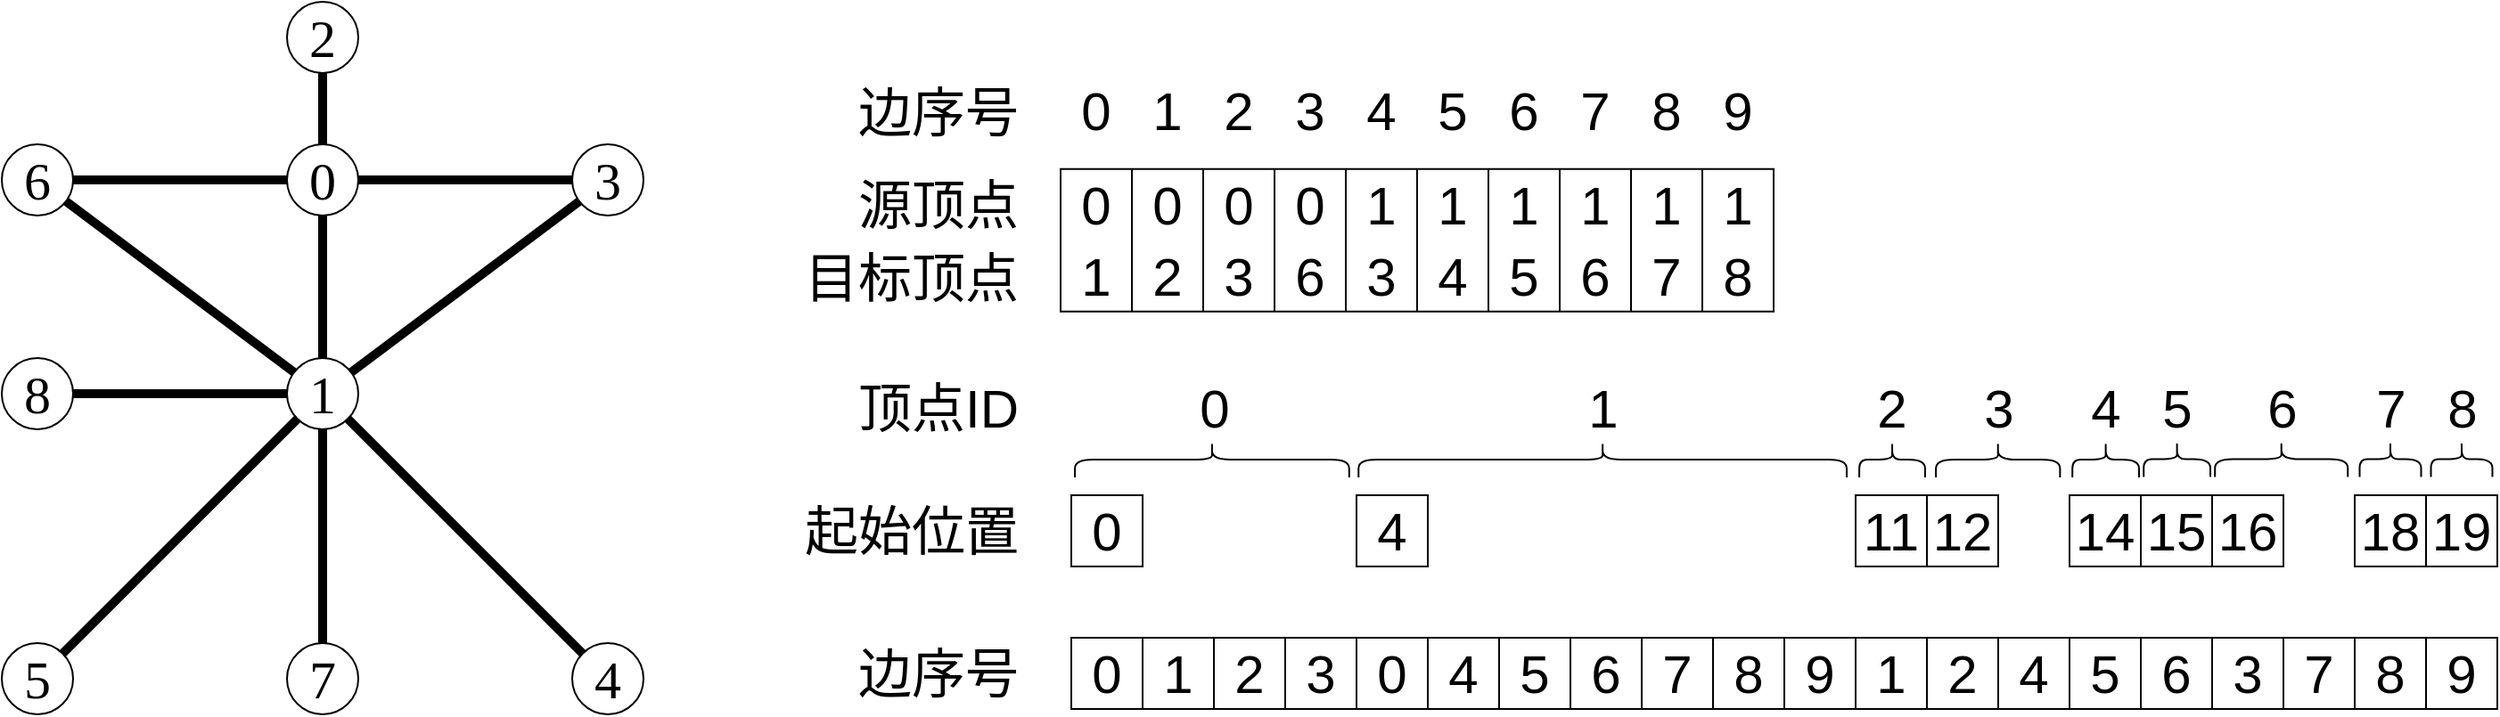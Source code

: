 <mxfile version="17.4.2" type="device" pages="4"><diagram id="pmlOA8tYfxQ8KQIpZ006" name="第 1 页"><mxGraphModel dx="1102" dy="865" grid="1" gridSize="10" guides="1" tooltips="1" connect="1" arrows="1" fold="1" page="1" pageScale="1" pageWidth="1169" pageHeight="827" math="0" shadow="0"><root><mxCell id="0"/><mxCell id="1" parent="0"/><mxCell id="DvCjRT5f0JGfPq1WHyM1-25" value="" style="endArrow=none;html=1;rounded=0;entryX=0.5;entryY=0.5;entryDx=0;entryDy=0;entryPerimeter=0;exitX=0.5;exitY=0.5;exitDx=0;exitDy=0;exitPerimeter=0;strokeWidth=5;" parent="1" source="DvCjRT5f0JGfPq1WHyM1-6" target="DvCjRT5f0JGfPq1WHyM1-9" edge="1"><mxGeometry width="50" height="50" relative="1" as="geometry"><mxPoint x="290" y="410" as="sourcePoint"/><mxPoint x="290" y="570" as="targetPoint"/></mxGeometry></mxCell><mxCell id="DvCjRT5f0JGfPq1WHyM1-23" value="" style="endArrow=none;html=1;rounded=0;entryX=0.5;entryY=0.5;entryDx=0;entryDy=0;entryPerimeter=0;exitX=0.5;exitY=0.5;exitDx=0;exitDy=0;exitPerimeter=0;strokeWidth=5;" parent="1" source="DvCjRT5f0JGfPq1WHyM1-5" target="DvCjRT5f0JGfPq1WHyM1-9" edge="1"><mxGeometry width="50" height="50" relative="1" as="geometry"><mxPoint x="280" y="400" as="sourcePoint"/><mxPoint x="280" y="560" as="targetPoint"/></mxGeometry></mxCell><mxCell id="DvCjRT5f0JGfPq1WHyM1-22" value="" style="endArrow=none;html=1;rounded=0;entryX=0.5;entryY=0.5;entryDx=0;entryDy=0;entryPerimeter=0;exitX=0.5;exitY=0.5;exitDx=0;exitDy=0;exitPerimeter=0;strokeWidth=5;" parent="1" source="DvCjRT5f0JGfPq1WHyM1-6" target="DvCjRT5f0JGfPq1WHyM1-21" edge="1"><mxGeometry width="50" height="50" relative="1" as="geometry"><mxPoint x="270" y="390" as="sourcePoint"/><mxPoint x="270" y="550" as="targetPoint"/></mxGeometry></mxCell><mxCell id="DvCjRT5f0JGfPq1WHyM1-20" value="" style="endArrow=none;html=1;rounded=0;entryX=0.5;entryY=0.5;entryDx=0;entryDy=0;entryPerimeter=0;exitX=0.5;exitY=0.5;exitDx=0;exitDy=0;exitPerimeter=0;strokeWidth=5;" parent="1" source="DvCjRT5f0JGfPq1WHyM1-6" target="DvCjRT5f0JGfPq1WHyM1-18" edge="1"><mxGeometry width="50" height="50" relative="1" as="geometry"><mxPoint x="270" y="390" as="sourcePoint"/><mxPoint x="110" y="390" as="targetPoint"/></mxGeometry></mxCell><mxCell id="DvCjRT5f0JGfPq1WHyM1-17" value="" style="endArrow=none;html=1;rounded=0;entryX=0.5;entryY=0.5;entryDx=0;entryDy=0;entryPerimeter=0;exitX=0.5;exitY=0.5;exitDx=0;exitDy=0;exitPerimeter=0;strokeWidth=5;" parent="1" source="DvCjRT5f0JGfPq1WHyM1-6" target="DvCjRT5f0JGfPq1WHyM1-16" edge="1"><mxGeometry width="50" height="50" relative="1" as="geometry"><mxPoint x="270" y="270" as="sourcePoint"/><mxPoint x="110" y="270" as="targetPoint"/></mxGeometry></mxCell><mxCell id="DvCjRT5f0JGfPq1WHyM1-15" value="" style="endArrow=none;html=1;rounded=0;entryX=0.5;entryY=0.5;entryDx=0;entryDy=0;entryPerimeter=0;exitX=0.5;exitY=0.5;exitDx=0;exitDy=0;exitPerimeter=0;strokeWidth=5;" parent="1" source="DvCjRT5f0JGfPq1WHyM1-5" target="DvCjRT5f0JGfPq1WHyM1-13" edge="1"><mxGeometry width="50" height="50" relative="1" as="geometry"><mxPoint x="280" y="400" as="sourcePoint"/><mxPoint x="280" y="280" as="targetPoint"/></mxGeometry></mxCell><mxCell id="DvCjRT5f0JGfPq1WHyM1-14" value="" style="endArrow=none;html=1;rounded=0;entryX=0.5;entryY=0.5;entryDx=0;entryDy=0;entryPerimeter=0;strokeWidth=5;exitX=0.5;exitY=0.5;exitDx=0;exitDy=0;exitPerimeter=0;" parent="1" source="DvCjRT5f0JGfPq1WHyM1-6" target="DvCjRT5f0JGfPq1WHyM1-13" edge="1"><mxGeometry width="50" height="50" relative="1" as="geometry"><mxPoint x="260" y="380" as="sourcePoint"/><mxPoint x="270" y="270" as="targetPoint"/></mxGeometry></mxCell><mxCell id="DvCjRT5f0JGfPq1WHyM1-1" value="" style="endArrow=none;html=1;rounded=0;entryX=0.5;entryY=0.5;entryDx=0;entryDy=0;entryPerimeter=0;exitX=0.5;exitY=0.5;exitDx=0;exitDy=0;exitPerimeter=0;strokeWidth=5;" parent="1" source="DvCjRT5f0JGfPq1WHyM1-6" target="DvCjRT5f0JGfPq1WHyM1-5" edge="1"><mxGeometry width="50" height="50" relative="1" as="geometry"><mxPoint x="143" y="506" as="sourcePoint"/><mxPoint x="193" y="456" as="targetPoint"/></mxGeometry></mxCell><mxCell id="DvCjRT5f0JGfPq1WHyM1-3" value="" style="endArrow=none;html=1;rounded=0;entryX=0.5;entryY=0.5;entryDx=0;entryDy=0;entryPerimeter=0;exitX=0.5;exitY=0.5;exitDx=0;exitDy=0;exitPerimeter=0;strokeWidth=5;" parent="1" source="DvCjRT5f0JGfPq1WHyM1-6" target="DvCjRT5f0JGfPq1WHyM1-8" edge="1"><mxGeometry width="50" height="50" relative="1" as="geometry"><mxPoint x="103" y="526.0" as="sourcePoint"/><mxPoint x="223" y="406" as="targetPoint"/></mxGeometry></mxCell><mxCell id="DvCjRT5f0JGfPq1WHyM1-4" value="" style="endArrow=none;html=1;rounded=0;entryX=0.5;entryY=0.5;entryDx=0;entryDy=0;entryPerimeter=0;exitX=0.5;exitY=0.5;exitDx=0;exitDy=0;exitPerimeter=0;strokeWidth=5;" parent="1" source="DvCjRT5f0JGfPq1WHyM1-7" target="DvCjRT5f0JGfPq1WHyM1-5" edge="1"><mxGeometry width="50" height="50" relative="1" as="geometry"><mxPoint x="153" y="806" as="sourcePoint"/><mxPoint x="203" y="756" as="targetPoint"/></mxGeometry></mxCell><mxCell id="DvCjRT5f0JGfPq1WHyM1-5" value="0" style="ellipse;whiteSpace=wrap;html=1;aspect=fixed;fontFamily=Times New Roman;fontSize=30;points=[[0,0.5,0,0,0],[0.15,0.15,0,0,0],[0.15,0.85,0,0,0],[0.5,0,0,0,0],[0.5,0.5,0,0,0],[0.5,1,0,0,0],[0.85,0.15,0,0,0],[0.85,0.85,0,0,0],[1,0.5,0,0,0]];" parent="1" vertex="1"><mxGeometry x="240" y="240" width="40" height="40" as="geometry"/></mxCell><mxCell id="DvCjRT5f0JGfPq1WHyM1-6" value="1" style="ellipse;whiteSpace=wrap;html=1;aspect=fixed;fontFamily=Times New Roman;fontSize=30;points=[[0,0.5,0,0,0],[0.15,0.15,0,0,0],[0.15,0.85,0,0,0],[0.5,0,0,0,0],[0.5,0.5,0,0,0],[0.5,1,0,0,0],[0.85,0.15,0,0,0],[0.85,0.85,0,0,0],[1,0.5,0,0,0]];" parent="1" vertex="1"><mxGeometry x="240" y="360" width="40" height="40" as="geometry"/></mxCell><mxCell id="DvCjRT5f0JGfPq1WHyM1-7" value="2" style="ellipse;whiteSpace=wrap;html=1;aspect=fixed;fontFamily=Times New Roman;fontSize=30;points=[[0,0.5,0,0,0],[0.15,0.15,0,0,0],[0.15,0.85,0,0,0],[0.5,0,0,0,0],[0.5,0.5,0,0,0],[0.5,1,0,0,0],[0.85,0.15,0,0,0],[0.85,0.85,0,0,0],[1,0.5,0,0,0]];" parent="1" vertex="1"><mxGeometry x="240" y="160" width="40" height="40" as="geometry"/></mxCell><mxCell id="DvCjRT5f0JGfPq1WHyM1-8" value="7" style="ellipse;whiteSpace=wrap;html=1;aspect=fixed;fontFamily=Times New Roman;fontSize=30;points=[[0,0.5,0,0,0],[0.15,0.15,0,0,0],[0.15,0.85,0,0,0],[0.5,0,0,0,0],[0.5,0.5,0,0,0],[0.5,1,0,0,0],[0.85,0.15,0,0,0],[0.85,0.85,0,0,0],[1,0.5,0,0,0]];" parent="1" vertex="1"><mxGeometry x="240" y="520" width="40" height="40" as="geometry"/></mxCell><mxCell id="DvCjRT5f0JGfPq1WHyM1-9" value="3" style="ellipse;whiteSpace=wrap;html=1;aspect=fixed;fontFamily=Times New Roman;fontSize=30;points=[[0,0.5,0,0,0],[0.15,0.15,0,0,0],[0.15,0.85,0,0,0],[0.5,0,0,0,0],[0.5,0.5,0,0,0],[0.5,1,0,0,0],[0.85,0.15,0,0,0],[0.85,0.85,0,0,0],[1,0.5,0,0,0]];" parent="1" vertex="1"><mxGeometry x="400" y="240" width="40" height="40" as="geometry"/></mxCell><mxCell id="DvCjRT5f0JGfPq1WHyM1-13" value="6" style="ellipse;whiteSpace=wrap;html=1;aspect=fixed;fontFamily=Times New Roman;fontSize=30;points=[[0,0.5,0,0,0],[0.15,0.15,0,0,0],[0.15,0.85,0,0,0],[0.5,0,0,0,0],[0.5,0.5,0,0,0],[0.5,1,0,0,0],[0.85,0.15,0,0,0],[0.85,0.85,0,0,0],[1,0.5,0,0,0]];" parent="1" vertex="1"><mxGeometry x="80" y="240" width="40" height="40" as="geometry"/></mxCell><mxCell id="DvCjRT5f0JGfPq1WHyM1-16" value="8" style="ellipse;whiteSpace=wrap;html=1;aspect=fixed;fontFamily=Times New Roman;fontSize=30;points=[[0,0.5,0,0,0],[0.15,0.15,0,0,0],[0.15,0.85,0,0,0],[0.5,0,0,0,0],[0.5,0.5,0,0,0],[0.5,1,0,0,0],[0.85,0.15,0,0,0],[0.85,0.85,0,0,0],[1,0.5,0,0,0]];" parent="1" vertex="1"><mxGeometry x="80" y="360" width="40" height="40" as="geometry"/></mxCell><mxCell id="DvCjRT5f0JGfPq1WHyM1-18" value="5" style="ellipse;whiteSpace=wrap;html=1;aspect=fixed;fontFamily=Times New Roman;fontSize=30;points=[[0,0.5,0,0,0],[0.15,0.15,0,0,0],[0.15,0.85,0,0,0],[0.5,0,0,0,0],[0.5,0.5,0,0,0],[0.5,1,0,0,0],[0.85,0.15,0,0,0],[0.85,0.85,0,0,0],[1,0.5,0,0,0]];" parent="1" vertex="1"><mxGeometry x="80" y="520" width="40" height="40" as="geometry"/></mxCell><mxCell id="DvCjRT5f0JGfPq1WHyM1-21" value="4" style="ellipse;whiteSpace=wrap;html=1;aspect=fixed;fontFamily=Times New Roman;fontSize=30;points=[[0,0.5,0,0,0],[0.15,0.15,0,0,0],[0.15,0.85,0,0,0],[0.5,0,0,0,0],[0.5,0.5,0,0,0],[0.5,1,0,0,0],[0.85,0.15,0,0,0],[0.85,0.85,0,0,0],[1,0.5,0,0,0]];" parent="1" vertex="1"><mxGeometry x="400" y="520" width="40" height="40" as="geometry"/></mxCell><mxCell id="DvCjRT5f0JGfPq1WHyM1-28" value="" style="shape=table;startSize=0;container=1;collapsible=0;childLayout=tableLayout;fontSize=30;strokeColor=none;fillColor=none;" parent="1" vertex="1"><mxGeometry x="674" y="253.83" width="400" height="80" as="geometry"/></mxCell><mxCell id="DvCjRT5f0JGfPq1WHyM1-29" value="" style="shape=tableRow;horizontal=0;startSize=0;swimlaneHead=0;swimlaneBody=0;top=0;left=0;bottom=0;right=0;collapsible=0;dropTarget=0;fillColor=none;points=[[0,0.5],[1,0.5]];portConstraint=eastwest;fontSize=30;strokeColor=none;" parent="DvCjRT5f0JGfPq1WHyM1-28" vertex="1"><mxGeometry width="400" height="40" as="geometry"/></mxCell><mxCell id="DvCjRT5f0JGfPq1WHyM1-30" value="0" style="shape=partialRectangle;html=1;whiteSpace=wrap;connectable=0;overflow=hidden;fillColor=none;top=0;left=0;bottom=0;right=0;pointerEvents=1;fontSize=30;strokeColor=none;" parent="DvCjRT5f0JGfPq1WHyM1-29" vertex="1"><mxGeometry width="40" height="40" as="geometry"><mxRectangle width="40" height="40" as="alternateBounds"/></mxGeometry></mxCell><mxCell id="DvCjRT5f0JGfPq1WHyM1-31" value="0" style="shape=partialRectangle;html=1;whiteSpace=wrap;connectable=0;overflow=hidden;fillColor=none;top=0;left=0;bottom=0;right=0;pointerEvents=1;fontSize=30;strokeColor=none;" parent="DvCjRT5f0JGfPq1WHyM1-29" vertex="1"><mxGeometry x="40" width="40" height="40" as="geometry"><mxRectangle width="40" height="40" as="alternateBounds"/></mxGeometry></mxCell><mxCell id="DvCjRT5f0JGfPq1WHyM1-32" value="0" style="shape=partialRectangle;html=1;whiteSpace=wrap;connectable=0;overflow=hidden;fillColor=none;top=0;left=0;bottom=0;right=0;pointerEvents=1;fontSize=30;strokeColor=none;" parent="DvCjRT5f0JGfPq1WHyM1-29" vertex="1"><mxGeometry x="80" width="40" height="40" as="geometry"><mxRectangle width="40" height="40" as="alternateBounds"/></mxGeometry></mxCell><mxCell id="DvCjRT5f0JGfPq1WHyM1-33" value="0" style="shape=partialRectangle;html=1;whiteSpace=wrap;connectable=0;overflow=hidden;fillColor=none;top=0;left=0;bottom=0;right=0;pointerEvents=1;fontSize=30;strokeColor=none;" parent="DvCjRT5f0JGfPq1WHyM1-29" vertex="1"><mxGeometry x="120" width="40" height="40" as="geometry"><mxRectangle width="40" height="40" as="alternateBounds"/></mxGeometry></mxCell><mxCell id="DvCjRT5f0JGfPq1WHyM1-34" value="1" style="shape=partialRectangle;html=1;whiteSpace=wrap;connectable=0;overflow=hidden;fillColor=none;top=0;left=0;bottom=0;right=0;pointerEvents=1;fontSize=30;strokeColor=none;" parent="DvCjRT5f0JGfPq1WHyM1-29" vertex="1"><mxGeometry x="160" width="40" height="40" as="geometry"><mxRectangle width="40" height="40" as="alternateBounds"/></mxGeometry></mxCell><mxCell id="DvCjRT5f0JGfPq1WHyM1-35" value="1" style="shape=partialRectangle;html=1;whiteSpace=wrap;connectable=0;overflow=hidden;fillColor=none;top=0;left=0;bottom=0;right=0;pointerEvents=1;fontSize=30;strokeColor=none;" parent="DvCjRT5f0JGfPq1WHyM1-29" vertex="1"><mxGeometry x="200" width="40" height="40" as="geometry"><mxRectangle width="40" height="40" as="alternateBounds"/></mxGeometry></mxCell><mxCell id="DvCjRT5f0JGfPq1WHyM1-36" value="1" style="shape=partialRectangle;html=1;whiteSpace=wrap;connectable=0;overflow=hidden;fillColor=none;top=0;left=0;bottom=0;right=0;pointerEvents=1;fontSize=30;strokeColor=none;" parent="DvCjRT5f0JGfPq1WHyM1-29" vertex="1"><mxGeometry x="240" width="40" height="40" as="geometry"><mxRectangle width="40" height="40" as="alternateBounds"/></mxGeometry></mxCell><mxCell id="DvCjRT5f0JGfPq1WHyM1-37" value="1" style="shape=partialRectangle;html=1;whiteSpace=wrap;connectable=0;overflow=hidden;fillColor=none;top=0;left=0;bottom=0;right=0;pointerEvents=1;fontSize=30;strokeColor=none;" parent="DvCjRT5f0JGfPq1WHyM1-29" vertex="1"><mxGeometry x="280" width="40" height="40" as="geometry"><mxRectangle width="40" height="40" as="alternateBounds"/></mxGeometry></mxCell><mxCell id="DvCjRT5f0JGfPq1WHyM1-38" value="1" style="shape=partialRectangle;html=1;whiteSpace=wrap;connectable=0;overflow=hidden;fillColor=none;top=0;left=0;bottom=0;right=0;pointerEvents=1;fontSize=30;strokeColor=none;" parent="DvCjRT5f0JGfPq1WHyM1-29" vertex="1"><mxGeometry x="320" width="40" height="40" as="geometry"><mxRectangle width="40" height="40" as="alternateBounds"/></mxGeometry></mxCell><mxCell id="DvCjRT5f0JGfPq1WHyM1-39" value="1" style="shape=partialRectangle;html=1;whiteSpace=wrap;connectable=0;overflow=hidden;fillColor=none;top=0;left=0;bottom=0;right=0;pointerEvents=1;fontSize=30;strokeColor=none;" parent="DvCjRT5f0JGfPq1WHyM1-29" vertex="1"><mxGeometry x="360" width="40" height="40" as="geometry"><mxRectangle width="40" height="40" as="alternateBounds"/></mxGeometry></mxCell><mxCell id="DvCjRT5f0JGfPq1WHyM1-40" value="" style="shape=tableRow;horizontal=0;startSize=0;swimlaneHead=0;swimlaneBody=0;top=0;left=0;bottom=0;right=0;collapsible=0;dropTarget=0;fillColor=none;points=[[0,0.5],[1,0.5]];portConstraint=eastwest;fontSize=30;strokeColor=none;" parent="DvCjRT5f0JGfPq1WHyM1-28" vertex="1"><mxGeometry y="40" width="400" height="40" as="geometry"/></mxCell><mxCell id="DvCjRT5f0JGfPq1WHyM1-41" value="1" style="shape=partialRectangle;html=1;whiteSpace=wrap;connectable=0;overflow=hidden;fillColor=none;top=0;left=0;bottom=0;right=0;pointerEvents=1;fontSize=30;strokeColor=none;" parent="DvCjRT5f0JGfPq1WHyM1-40" vertex="1"><mxGeometry width="40" height="40" as="geometry"><mxRectangle width="40" height="40" as="alternateBounds"/></mxGeometry></mxCell><mxCell id="DvCjRT5f0JGfPq1WHyM1-42" value="2" style="shape=partialRectangle;html=1;whiteSpace=wrap;connectable=0;overflow=hidden;fillColor=none;top=0;left=0;bottom=0;right=0;pointerEvents=1;fontSize=30;strokeColor=none;" parent="DvCjRT5f0JGfPq1WHyM1-40" vertex="1"><mxGeometry x="40" width="40" height="40" as="geometry"><mxRectangle width="40" height="40" as="alternateBounds"/></mxGeometry></mxCell><mxCell id="DvCjRT5f0JGfPq1WHyM1-43" value="3" style="shape=partialRectangle;html=1;whiteSpace=wrap;connectable=0;overflow=hidden;fillColor=none;top=0;left=0;bottom=0;right=0;pointerEvents=1;fontSize=30;strokeColor=none;" parent="DvCjRT5f0JGfPq1WHyM1-40" vertex="1"><mxGeometry x="80" width="40" height="40" as="geometry"><mxRectangle width="40" height="40" as="alternateBounds"/></mxGeometry></mxCell><mxCell id="DvCjRT5f0JGfPq1WHyM1-44" value="6" style="shape=partialRectangle;html=1;whiteSpace=wrap;connectable=0;overflow=hidden;fillColor=none;top=0;left=0;bottom=0;right=0;pointerEvents=1;fontSize=30;strokeColor=none;" parent="DvCjRT5f0JGfPq1WHyM1-40" vertex="1"><mxGeometry x="120" width="40" height="40" as="geometry"><mxRectangle width="40" height="40" as="alternateBounds"/></mxGeometry></mxCell><mxCell id="DvCjRT5f0JGfPq1WHyM1-45" value="3" style="shape=partialRectangle;html=1;whiteSpace=wrap;connectable=0;overflow=hidden;fillColor=none;top=0;left=0;bottom=0;right=0;pointerEvents=1;fontSize=30;strokeColor=none;" parent="DvCjRT5f0JGfPq1WHyM1-40" vertex="1"><mxGeometry x="160" width="40" height="40" as="geometry"><mxRectangle width="40" height="40" as="alternateBounds"/></mxGeometry></mxCell><mxCell id="DvCjRT5f0JGfPq1WHyM1-46" value="4" style="shape=partialRectangle;html=1;whiteSpace=wrap;connectable=0;overflow=hidden;fillColor=none;top=0;left=0;bottom=0;right=0;pointerEvents=1;fontSize=30;strokeColor=none;" parent="DvCjRT5f0JGfPq1WHyM1-40" vertex="1"><mxGeometry x="200" width="40" height="40" as="geometry"><mxRectangle width="40" height="40" as="alternateBounds"/></mxGeometry></mxCell><mxCell id="DvCjRT5f0JGfPq1WHyM1-47" value="5" style="shape=partialRectangle;html=1;whiteSpace=wrap;connectable=0;overflow=hidden;fillColor=none;top=0;left=0;bottom=0;right=0;pointerEvents=1;fontSize=30;strokeColor=none;" parent="DvCjRT5f0JGfPq1WHyM1-40" vertex="1"><mxGeometry x="240" width="40" height="40" as="geometry"><mxRectangle width="40" height="40" as="alternateBounds"/></mxGeometry></mxCell><mxCell id="DvCjRT5f0JGfPq1WHyM1-48" value="6" style="shape=partialRectangle;html=1;whiteSpace=wrap;connectable=0;overflow=hidden;fillColor=none;top=0;left=0;bottom=0;right=0;pointerEvents=1;fontSize=30;strokeColor=none;" parent="DvCjRT5f0JGfPq1WHyM1-40" vertex="1"><mxGeometry x="280" width="40" height="40" as="geometry"><mxRectangle width="40" height="40" as="alternateBounds"/></mxGeometry></mxCell><mxCell id="DvCjRT5f0JGfPq1WHyM1-49" value="7" style="shape=partialRectangle;html=1;whiteSpace=wrap;connectable=0;overflow=hidden;fillColor=none;top=0;left=0;bottom=0;right=0;pointerEvents=1;fontSize=30;strokeColor=none;" parent="DvCjRT5f0JGfPq1WHyM1-40" vertex="1"><mxGeometry x="320" width="40" height="40" as="geometry"><mxRectangle width="40" height="40" as="alternateBounds"/></mxGeometry></mxCell><mxCell id="DvCjRT5f0JGfPq1WHyM1-50" value="8" style="shape=partialRectangle;html=1;whiteSpace=wrap;connectable=0;overflow=hidden;fillColor=none;top=0;left=0;bottom=0;right=0;pointerEvents=1;fontSize=30;strokeColor=none;" parent="DvCjRT5f0JGfPq1WHyM1-40" vertex="1"><mxGeometry x="360" width="40" height="40" as="geometry"><mxRectangle width="40" height="40" as="alternateBounds"/></mxGeometry></mxCell><mxCell id="DvCjRT5f0JGfPq1WHyM1-51" value="" style="shape=table;startSize=0;container=1;collapsible=0;childLayout=tableLayout;fontSize=30;fillColor=none;" parent="1" vertex="1"><mxGeometry x="674" y="253.83" width="400" height="80" as="geometry"/></mxCell><mxCell id="DvCjRT5f0JGfPq1WHyM1-52" value="" style="shape=tableRow;horizontal=0;startSize=0;swimlaneHead=0;swimlaneBody=0;top=0;left=0;bottom=0;right=0;collapsible=0;dropTarget=0;fillColor=none;points=[[0,0.5],[1,0.5]];portConstraint=eastwest;fontSize=30;" parent="DvCjRT5f0JGfPq1WHyM1-51" vertex="1"><mxGeometry width="400" height="80" as="geometry"/></mxCell><mxCell id="DvCjRT5f0JGfPq1WHyM1-53" value="" style="shape=partialRectangle;html=1;whiteSpace=wrap;connectable=0;overflow=hidden;fillColor=none;top=0;left=0;bottom=0;right=0;pointerEvents=1;fontSize=30;" parent="DvCjRT5f0JGfPq1WHyM1-52" vertex="1"><mxGeometry width="40" height="80" as="geometry"><mxRectangle width="40" height="80" as="alternateBounds"/></mxGeometry></mxCell><mxCell id="DvCjRT5f0JGfPq1WHyM1-54" value="" style="shape=partialRectangle;html=1;whiteSpace=wrap;connectable=0;overflow=hidden;fillColor=none;top=0;left=0;bottom=0;right=0;pointerEvents=1;fontSize=30;" parent="DvCjRT5f0JGfPq1WHyM1-52" vertex="1"><mxGeometry x="40" width="40" height="80" as="geometry"><mxRectangle width="40" height="80" as="alternateBounds"/></mxGeometry></mxCell><mxCell id="DvCjRT5f0JGfPq1WHyM1-55" value="" style="shape=partialRectangle;html=1;whiteSpace=wrap;connectable=0;overflow=hidden;fillColor=none;top=0;left=0;bottom=0;right=0;pointerEvents=1;fontSize=30;" parent="DvCjRT5f0JGfPq1WHyM1-52" vertex="1"><mxGeometry x="80" width="40" height="80" as="geometry"><mxRectangle width="40" height="80" as="alternateBounds"/></mxGeometry></mxCell><mxCell id="DvCjRT5f0JGfPq1WHyM1-56" value="" style="shape=partialRectangle;html=1;whiteSpace=wrap;connectable=0;overflow=hidden;fillColor=none;top=0;left=0;bottom=0;right=0;pointerEvents=1;fontSize=30;" parent="DvCjRT5f0JGfPq1WHyM1-52" vertex="1"><mxGeometry x="120" width="40" height="80" as="geometry"><mxRectangle width="40" height="80" as="alternateBounds"/></mxGeometry></mxCell><mxCell id="DvCjRT5f0JGfPq1WHyM1-57" value="" style="shape=partialRectangle;html=1;whiteSpace=wrap;connectable=0;overflow=hidden;fillColor=none;top=0;left=0;bottom=0;right=0;pointerEvents=1;fontSize=30;" parent="DvCjRT5f0JGfPq1WHyM1-52" vertex="1"><mxGeometry x="160" width="40" height="80" as="geometry"><mxRectangle width="40" height="80" as="alternateBounds"/></mxGeometry></mxCell><mxCell id="DvCjRT5f0JGfPq1WHyM1-58" value="" style="shape=partialRectangle;html=1;whiteSpace=wrap;connectable=0;overflow=hidden;fillColor=none;top=0;left=0;bottom=0;right=0;pointerEvents=1;fontSize=30;" parent="DvCjRT5f0JGfPq1WHyM1-52" vertex="1"><mxGeometry x="200" width="40" height="80" as="geometry"><mxRectangle width="40" height="80" as="alternateBounds"/></mxGeometry></mxCell><mxCell id="DvCjRT5f0JGfPq1WHyM1-59" value="" style="shape=partialRectangle;html=1;whiteSpace=wrap;connectable=0;overflow=hidden;fillColor=none;top=0;left=0;bottom=0;right=0;pointerEvents=1;fontSize=30;" parent="DvCjRT5f0JGfPq1WHyM1-52" vertex="1"><mxGeometry x="240" width="40" height="80" as="geometry"><mxRectangle width="40" height="80" as="alternateBounds"/></mxGeometry></mxCell><mxCell id="DvCjRT5f0JGfPq1WHyM1-60" value="" style="shape=partialRectangle;html=1;whiteSpace=wrap;connectable=0;overflow=hidden;fillColor=none;top=0;left=0;bottom=0;right=0;pointerEvents=1;fontSize=30;" parent="DvCjRT5f0JGfPq1WHyM1-52" vertex="1"><mxGeometry x="280" width="40" height="80" as="geometry"><mxRectangle width="40" height="80" as="alternateBounds"/></mxGeometry></mxCell><mxCell id="DvCjRT5f0JGfPq1WHyM1-61" value="" style="shape=partialRectangle;html=1;whiteSpace=wrap;connectable=0;overflow=hidden;fillColor=none;top=0;left=0;bottom=0;right=0;pointerEvents=1;fontSize=30;" parent="DvCjRT5f0JGfPq1WHyM1-52" vertex="1"><mxGeometry x="320" width="40" height="80" as="geometry"><mxRectangle width="40" height="80" as="alternateBounds"/></mxGeometry></mxCell><mxCell id="DvCjRT5f0JGfPq1WHyM1-62" value="" style="shape=partialRectangle;html=1;whiteSpace=wrap;connectable=0;overflow=hidden;fillColor=none;top=0;left=0;bottom=0;right=0;pointerEvents=1;fontSize=30;" parent="DvCjRT5f0JGfPq1WHyM1-52" vertex="1"><mxGeometry x="360" width="40" height="80" as="geometry"><mxRectangle width="40" height="80" as="alternateBounds"/></mxGeometry></mxCell><mxCell id="DvCjRT5f0JGfPq1WHyM1-63" value="源顶点" style="text;html=1;resizable=0;autosize=1;align=center;verticalAlign=middle;points=[];fillColor=none;strokeColor=none;rounded=0;fontSize=30;" parent="1" vertex="1"><mxGeometry x="550" y="253.83" width="110" height="40" as="geometry"/></mxCell><mxCell id="DvCjRT5f0JGfPq1WHyM1-64" value="目标顶点" style="text;html=1;resizable=0;autosize=1;align=center;verticalAlign=middle;points=[];fillColor=none;strokeColor=none;rounded=0;fontSize=30;" parent="1" vertex="1"><mxGeometry x="520" y="294.83" width="140" height="40" as="geometry"/></mxCell><mxCell id="DvCjRT5f0JGfPq1WHyM1-65" value="边序号" style="text;html=1;resizable=0;autosize=1;align=center;verticalAlign=middle;points=[];fillColor=none;strokeColor=none;rounded=0;fontSize=30;" parent="1" vertex="1"><mxGeometry x="550" y="201.83" width="110" height="40" as="geometry"/></mxCell><mxCell id="DvCjRT5f0JGfPq1WHyM1-66" value="" style="shape=table;startSize=0;container=1;collapsible=0;childLayout=tableLayout;fontSize=30;fillColor=none;strokeColor=none;" parent="1" vertex="1"><mxGeometry x="674" y="200.83" width="400" height="40" as="geometry"/></mxCell><mxCell id="DvCjRT5f0JGfPq1WHyM1-67" value="" style="shape=tableRow;horizontal=0;startSize=0;swimlaneHead=0;swimlaneBody=0;top=0;left=0;bottom=0;right=0;collapsible=0;dropTarget=0;fillColor=none;points=[[0,0.5],[1,0.5]];portConstraint=eastwest;fontSize=30;" parent="DvCjRT5f0JGfPq1WHyM1-66" vertex="1"><mxGeometry width="400" height="40" as="geometry"/></mxCell><mxCell id="DvCjRT5f0JGfPq1WHyM1-68" value="0" style="shape=partialRectangle;html=1;whiteSpace=wrap;connectable=0;overflow=hidden;fillColor=none;top=0;left=0;bottom=0;right=0;pointerEvents=1;fontSize=30;" parent="DvCjRT5f0JGfPq1WHyM1-67" vertex="1"><mxGeometry width="40" height="40" as="geometry"><mxRectangle width="40" height="40" as="alternateBounds"/></mxGeometry></mxCell><mxCell id="DvCjRT5f0JGfPq1WHyM1-69" value="1" style="shape=partialRectangle;html=1;whiteSpace=wrap;connectable=0;overflow=hidden;fillColor=none;top=0;left=0;bottom=0;right=0;pointerEvents=1;fontSize=30;" parent="DvCjRT5f0JGfPq1WHyM1-67" vertex="1"><mxGeometry x="40" width="40" height="40" as="geometry"><mxRectangle width="40" height="40" as="alternateBounds"/></mxGeometry></mxCell><mxCell id="DvCjRT5f0JGfPq1WHyM1-70" value="2" style="shape=partialRectangle;html=1;whiteSpace=wrap;connectable=0;overflow=hidden;fillColor=none;top=0;left=0;bottom=0;right=0;pointerEvents=1;fontSize=30;" parent="DvCjRT5f0JGfPq1WHyM1-67" vertex="1"><mxGeometry x="80" width="40" height="40" as="geometry"><mxRectangle width="40" height="40" as="alternateBounds"/></mxGeometry></mxCell><mxCell id="DvCjRT5f0JGfPq1WHyM1-71" value="3" style="shape=partialRectangle;html=1;whiteSpace=wrap;connectable=0;overflow=hidden;fillColor=none;top=0;left=0;bottom=0;right=0;pointerEvents=1;fontSize=30;" parent="DvCjRT5f0JGfPq1WHyM1-67" vertex="1"><mxGeometry x="120" width="40" height="40" as="geometry"><mxRectangle width="40" height="40" as="alternateBounds"/></mxGeometry></mxCell><mxCell id="DvCjRT5f0JGfPq1WHyM1-72" value="4" style="shape=partialRectangle;html=1;whiteSpace=wrap;connectable=0;overflow=hidden;fillColor=none;top=0;left=0;bottom=0;right=0;pointerEvents=1;fontSize=30;" parent="DvCjRT5f0JGfPq1WHyM1-67" vertex="1"><mxGeometry x="160" width="40" height="40" as="geometry"><mxRectangle width="40" height="40" as="alternateBounds"/></mxGeometry></mxCell><mxCell id="DvCjRT5f0JGfPq1WHyM1-73" value="5" style="shape=partialRectangle;html=1;whiteSpace=wrap;connectable=0;overflow=hidden;fillColor=none;top=0;left=0;bottom=0;right=0;pointerEvents=1;fontSize=30;" parent="DvCjRT5f0JGfPq1WHyM1-67" vertex="1"><mxGeometry x="200" width="40" height="40" as="geometry"><mxRectangle width="40" height="40" as="alternateBounds"/></mxGeometry></mxCell><mxCell id="DvCjRT5f0JGfPq1WHyM1-74" value="6" style="shape=partialRectangle;html=1;whiteSpace=wrap;connectable=0;overflow=hidden;fillColor=none;top=0;left=0;bottom=0;right=0;pointerEvents=1;fontSize=30;" parent="DvCjRT5f0JGfPq1WHyM1-67" vertex="1"><mxGeometry x="240" width="40" height="40" as="geometry"><mxRectangle width="40" height="40" as="alternateBounds"/></mxGeometry></mxCell><mxCell id="DvCjRT5f0JGfPq1WHyM1-75" value="7" style="shape=partialRectangle;html=1;whiteSpace=wrap;connectable=0;overflow=hidden;fillColor=none;top=0;left=0;bottom=0;right=0;pointerEvents=1;fontSize=30;" parent="DvCjRT5f0JGfPq1WHyM1-67" vertex="1"><mxGeometry x="280" width="40" height="40" as="geometry"><mxRectangle width="40" height="40" as="alternateBounds"/></mxGeometry></mxCell><mxCell id="DvCjRT5f0JGfPq1WHyM1-76" value="8" style="shape=partialRectangle;html=1;whiteSpace=wrap;connectable=0;overflow=hidden;fillColor=none;top=0;left=0;bottom=0;right=0;pointerEvents=1;fontSize=30;" parent="DvCjRT5f0JGfPq1WHyM1-67" vertex="1"><mxGeometry x="320" width="40" height="40" as="geometry"><mxRectangle width="40" height="40" as="alternateBounds"/></mxGeometry></mxCell><mxCell id="DvCjRT5f0JGfPq1WHyM1-77" value="9" style="shape=partialRectangle;html=1;whiteSpace=wrap;connectable=0;overflow=hidden;fillColor=none;top=0;left=0;bottom=0;right=0;pointerEvents=1;fontSize=30;" parent="DvCjRT5f0JGfPq1WHyM1-67" vertex="1"><mxGeometry x="360" width="40" height="40" as="geometry"><mxRectangle width="40" height="40" as="alternateBounds"/></mxGeometry></mxCell><mxCell id="DvCjRT5f0JGfPq1WHyM1-78" value="顶点ID" style="text;html=1;resizable=0;autosize=1;align=center;verticalAlign=middle;points=[];fillColor=none;strokeColor=none;rounded=0;fontSize=30;" parent="1" vertex="1"><mxGeometry x="550" y="367.75" width="110" height="40" as="geometry"/></mxCell><mxCell id="DvCjRT5f0JGfPq1WHyM1-79" value="" style="shape=table;startSize=0;container=1;collapsible=0;childLayout=tableLayout;fontSize=30;fillColor=none;" parent="1" vertex="1"><mxGeometry x="680" y="437" width="40" height="40" as="geometry"/></mxCell><mxCell id="DvCjRT5f0JGfPq1WHyM1-80" value="" style="shape=tableRow;horizontal=0;startSize=0;swimlaneHead=0;swimlaneBody=0;top=0;left=0;bottom=0;right=0;collapsible=0;dropTarget=0;fillColor=none;points=[[0,0.5],[1,0.5]];portConstraint=eastwest;fontSize=30;" parent="DvCjRT5f0JGfPq1WHyM1-79" vertex="1"><mxGeometry width="40" height="40" as="geometry"/></mxCell><mxCell id="DvCjRT5f0JGfPq1WHyM1-81" value="0" style="shape=partialRectangle;html=1;whiteSpace=wrap;connectable=0;overflow=hidden;fillColor=none;top=0;left=0;bottom=0;right=0;pointerEvents=1;fontSize=30;" parent="DvCjRT5f0JGfPq1WHyM1-80" vertex="1"><mxGeometry width="40" height="40" as="geometry"><mxRectangle width="40" height="40" as="alternateBounds"/></mxGeometry></mxCell><mxCell id="DvCjRT5f0JGfPq1WHyM1-117" value="" style="shape=table;startSize=0;container=1;collapsible=0;childLayout=tableLayout;fontSize=30;fillColor=none;" parent="1" vertex="1"><mxGeometry x="680" y="517" width="800" height="40" as="geometry"/></mxCell><mxCell id="DvCjRT5f0JGfPq1WHyM1-118" value="" style="shape=tableRow;horizontal=0;startSize=0;swimlaneHead=0;swimlaneBody=0;top=0;left=0;bottom=0;right=0;collapsible=0;dropTarget=0;fillColor=none;points=[[0,0.5],[1,0.5]];portConstraint=eastwest;fontSize=30;" parent="DvCjRT5f0JGfPq1WHyM1-117" vertex="1"><mxGeometry width="800" height="40" as="geometry"/></mxCell><mxCell id="DvCjRT5f0JGfPq1WHyM1-119" value="0" style="shape=partialRectangle;html=1;whiteSpace=wrap;connectable=0;overflow=hidden;fillColor=none;top=0;left=0;bottom=0;right=0;pointerEvents=1;fontSize=30;" parent="DvCjRT5f0JGfPq1WHyM1-118" vertex="1"><mxGeometry width="40" height="40" as="geometry"><mxRectangle width="40" height="40" as="alternateBounds"/></mxGeometry></mxCell><mxCell id="DvCjRT5f0JGfPq1WHyM1-120" value="1" style="shape=partialRectangle;html=1;whiteSpace=wrap;connectable=0;overflow=hidden;fillColor=none;top=0;left=0;bottom=0;right=0;pointerEvents=1;fontSize=30;" parent="DvCjRT5f0JGfPq1WHyM1-118" vertex="1"><mxGeometry x="40" width="40" height="40" as="geometry"><mxRectangle width="40" height="40" as="alternateBounds"/></mxGeometry></mxCell><mxCell id="DvCjRT5f0JGfPq1WHyM1-121" value="2" style="shape=partialRectangle;html=1;whiteSpace=wrap;connectable=0;overflow=hidden;fillColor=none;top=0;left=0;bottom=0;right=0;pointerEvents=1;fontSize=30;" parent="DvCjRT5f0JGfPq1WHyM1-118" vertex="1"><mxGeometry x="80" width="40" height="40" as="geometry"><mxRectangle width="40" height="40" as="alternateBounds"/></mxGeometry></mxCell><mxCell id="DvCjRT5f0JGfPq1WHyM1-122" value="3" style="shape=partialRectangle;html=1;whiteSpace=wrap;connectable=0;overflow=hidden;fillColor=none;top=0;left=0;bottom=0;right=0;pointerEvents=1;fontSize=30;" parent="DvCjRT5f0JGfPq1WHyM1-118" vertex="1"><mxGeometry x="120" width="40" height="40" as="geometry"><mxRectangle width="40" height="40" as="alternateBounds"/></mxGeometry></mxCell><mxCell id="DvCjRT5f0JGfPq1WHyM1-123" value="0" style="shape=partialRectangle;html=1;whiteSpace=wrap;connectable=0;overflow=hidden;fillColor=none;top=0;left=0;bottom=0;right=0;pointerEvents=1;fontSize=30;" parent="DvCjRT5f0JGfPq1WHyM1-118" vertex="1"><mxGeometry x="160" width="40" height="40" as="geometry"><mxRectangle width="40" height="40" as="alternateBounds"/></mxGeometry></mxCell><mxCell id="DvCjRT5f0JGfPq1WHyM1-124" value="4" style="shape=partialRectangle;html=1;whiteSpace=wrap;connectable=0;overflow=hidden;fillColor=none;top=0;left=0;bottom=0;right=0;pointerEvents=1;fontSize=30;" parent="DvCjRT5f0JGfPq1WHyM1-118" vertex="1"><mxGeometry x="200" width="40" height="40" as="geometry"><mxRectangle width="40" height="40" as="alternateBounds"/></mxGeometry></mxCell><mxCell id="DvCjRT5f0JGfPq1WHyM1-125" value="5" style="shape=partialRectangle;html=1;whiteSpace=wrap;connectable=0;overflow=hidden;fillColor=none;top=0;left=0;bottom=0;right=0;pointerEvents=1;fontSize=30;" parent="DvCjRT5f0JGfPq1WHyM1-118" vertex="1"><mxGeometry x="240" width="40" height="40" as="geometry"><mxRectangle width="40" height="40" as="alternateBounds"/></mxGeometry></mxCell><mxCell id="DvCjRT5f0JGfPq1WHyM1-126" value="6" style="shape=partialRectangle;html=1;whiteSpace=wrap;connectable=0;overflow=hidden;fillColor=none;top=0;left=0;bottom=0;right=0;pointerEvents=1;fontSize=30;" parent="DvCjRT5f0JGfPq1WHyM1-118" vertex="1"><mxGeometry x="280" width="40" height="40" as="geometry"><mxRectangle width="40" height="40" as="alternateBounds"/></mxGeometry></mxCell><mxCell id="DvCjRT5f0JGfPq1WHyM1-127" value="7" style="shape=partialRectangle;html=1;whiteSpace=wrap;connectable=0;overflow=hidden;fillColor=none;top=0;left=0;bottom=0;right=0;pointerEvents=1;fontSize=30;" parent="DvCjRT5f0JGfPq1WHyM1-118" vertex="1"><mxGeometry x="320" width="40" height="40" as="geometry"><mxRectangle width="40" height="40" as="alternateBounds"/></mxGeometry></mxCell><mxCell id="DvCjRT5f0JGfPq1WHyM1-128" value="8" style="shape=partialRectangle;html=1;whiteSpace=wrap;connectable=0;overflow=hidden;fillColor=none;top=0;left=0;bottom=0;right=0;pointerEvents=1;fontSize=30;" parent="DvCjRT5f0JGfPq1WHyM1-118" vertex="1"><mxGeometry x="360" width="40" height="40" as="geometry"><mxRectangle width="40" height="40" as="alternateBounds"/></mxGeometry></mxCell><mxCell id="DvCjRT5f0JGfPq1WHyM1-133" value="9" style="shape=partialRectangle;html=1;whiteSpace=wrap;connectable=0;overflow=hidden;fillColor=none;top=0;left=0;bottom=0;right=0;pointerEvents=1;fontSize=30;" parent="DvCjRT5f0JGfPq1WHyM1-118" vertex="1"><mxGeometry x="400" width="40" height="40" as="geometry"><mxRectangle width="40" height="40" as="alternateBounds"/></mxGeometry></mxCell><mxCell id="DvCjRT5f0JGfPq1WHyM1-134" value="1" style="shape=partialRectangle;html=1;whiteSpace=wrap;connectable=0;overflow=hidden;fillColor=none;top=0;left=0;bottom=0;right=0;pointerEvents=1;fontSize=30;" parent="DvCjRT5f0JGfPq1WHyM1-118" vertex="1"><mxGeometry x="440" width="40" height="40" as="geometry"><mxRectangle width="40" height="40" as="alternateBounds"/></mxGeometry></mxCell><mxCell id="DvCjRT5f0JGfPq1WHyM1-135" value="2" style="shape=partialRectangle;html=1;whiteSpace=wrap;connectable=0;overflow=hidden;fillColor=none;top=0;left=0;bottom=0;right=0;pointerEvents=1;fontSize=30;" parent="DvCjRT5f0JGfPq1WHyM1-118" vertex="1"><mxGeometry x="480" width="40" height="40" as="geometry"><mxRectangle width="40" height="40" as="alternateBounds"/></mxGeometry></mxCell><mxCell id="DvCjRT5f0JGfPq1WHyM1-136" value="4" style="shape=partialRectangle;html=1;whiteSpace=wrap;connectable=0;overflow=hidden;fillColor=none;top=0;left=0;bottom=0;right=0;pointerEvents=1;fontSize=30;" parent="DvCjRT5f0JGfPq1WHyM1-118" vertex="1"><mxGeometry x="520" width="40" height="40" as="geometry"><mxRectangle width="40" height="40" as="alternateBounds"/></mxGeometry></mxCell><mxCell id="DvCjRT5f0JGfPq1WHyM1-137" value="5" style="shape=partialRectangle;html=1;whiteSpace=wrap;connectable=0;overflow=hidden;fillColor=none;top=0;left=0;bottom=0;right=0;pointerEvents=1;fontSize=30;" parent="DvCjRT5f0JGfPq1WHyM1-118" vertex="1"><mxGeometry x="560" width="40" height="40" as="geometry"><mxRectangle width="40" height="40" as="alternateBounds"/></mxGeometry></mxCell><mxCell id="DvCjRT5f0JGfPq1WHyM1-138" value="6" style="shape=partialRectangle;html=1;whiteSpace=wrap;connectable=0;overflow=hidden;fillColor=none;top=0;left=0;bottom=0;right=0;pointerEvents=1;fontSize=30;" parent="DvCjRT5f0JGfPq1WHyM1-118" vertex="1"><mxGeometry x="600" width="40" height="40" as="geometry"><mxRectangle width="40" height="40" as="alternateBounds"/></mxGeometry></mxCell><mxCell id="DvCjRT5f0JGfPq1WHyM1-139" value="3" style="shape=partialRectangle;html=1;whiteSpace=wrap;connectable=0;overflow=hidden;fillColor=none;top=0;left=0;bottom=0;right=0;pointerEvents=1;fontSize=30;" parent="DvCjRT5f0JGfPq1WHyM1-118" vertex="1"><mxGeometry x="640" width="40" height="40" as="geometry"><mxRectangle width="40" height="40" as="alternateBounds"/></mxGeometry></mxCell><mxCell id="DvCjRT5f0JGfPq1WHyM1-140" value="7" style="shape=partialRectangle;html=1;whiteSpace=wrap;connectable=0;overflow=hidden;fillColor=none;top=0;left=0;bottom=0;right=0;pointerEvents=1;fontSize=30;" parent="DvCjRT5f0JGfPq1WHyM1-118" vertex="1"><mxGeometry x="680" width="40" height="40" as="geometry"><mxRectangle width="40" height="40" as="alternateBounds"/></mxGeometry></mxCell><mxCell id="DvCjRT5f0JGfPq1WHyM1-141" value="8" style="shape=partialRectangle;html=1;whiteSpace=wrap;connectable=0;overflow=hidden;fillColor=none;top=0;left=0;bottom=0;right=0;pointerEvents=1;fontSize=30;" parent="DvCjRT5f0JGfPq1WHyM1-118" vertex="1"><mxGeometry x="720" width="40" height="40" as="geometry"><mxRectangle width="40" height="40" as="alternateBounds"/></mxGeometry></mxCell><mxCell id="DvCjRT5f0JGfPq1WHyM1-142" value="9" style="shape=partialRectangle;html=1;whiteSpace=wrap;connectable=0;overflow=hidden;fillColor=none;top=0;left=0;bottom=0;right=0;pointerEvents=1;fontSize=30;" parent="DvCjRT5f0JGfPq1WHyM1-118" vertex="1"><mxGeometry x="760" width="40" height="40" as="geometry"><mxRectangle width="40" height="40" as="alternateBounds"/></mxGeometry></mxCell><mxCell id="DvCjRT5f0JGfPq1WHyM1-129" value="" style="shape=table;startSize=0;container=1;collapsible=0;childLayout=tableLayout;fontSize=30;fillColor=none;" parent="1" vertex="1"><mxGeometry x="840" y="437" width="40" height="40" as="geometry"/></mxCell><mxCell id="DvCjRT5f0JGfPq1WHyM1-130" value="" style="shape=tableRow;horizontal=0;startSize=0;swimlaneHead=0;swimlaneBody=0;top=0;left=0;bottom=0;right=0;collapsible=0;dropTarget=0;fillColor=none;points=[[0,0.5],[1,0.5]];portConstraint=eastwest;fontSize=30;" parent="DvCjRT5f0JGfPq1WHyM1-129" vertex="1"><mxGeometry width="40" height="40" as="geometry"/></mxCell><mxCell id="DvCjRT5f0JGfPq1WHyM1-131" value="4" style="shape=partialRectangle;html=1;whiteSpace=wrap;connectable=0;overflow=hidden;fillColor=none;top=0;left=0;bottom=0;right=0;pointerEvents=1;fontSize=30;" parent="DvCjRT5f0JGfPq1WHyM1-130" vertex="1"><mxGeometry width="40" height="40" as="geometry"><mxRectangle width="40" height="40" as="alternateBounds"/></mxGeometry></mxCell><mxCell id="DvCjRT5f0JGfPq1WHyM1-132" value="边序号" style="text;html=1;resizable=0;autosize=1;align=center;verticalAlign=middle;points=[];fillColor=none;strokeColor=none;rounded=0;fontSize=30;" parent="1" vertex="1"><mxGeometry x="550" y="517" width="110" height="40" as="geometry"/></mxCell><mxCell id="DvCjRT5f0JGfPq1WHyM1-143" value="" style="shape=table;startSize=0;container=1;collapsible=0;childLayout=tableLayout;fontSize=30;fillColor=none;" parent="1" vertex="1"><mxGeometry x="1120" y="437" width="40" height="40" as="geometry"/></mxCell><mxCell id="DvCjRT5f0JGfPq1WHyM1-144" value="" style="shape=tableRow;horizontal=0;startSize=0;swimlaneHead=0;swimlaneBody=0;top=0;left=0;bottom=0;right=0;collapsible=0;dropTarget=0;fillColor=none;points=[[0,0.5],[1,0.5]];portConstraint=eastwest;fontSize=30;" parent="DvCjRT5f0JGfPq1WHyM1-143" vertex="1"><mxGeometry width="40" height="40" as="geometry"/></mxCell><mxCell id="DvCjRT5f0JGfPq1WHyM1-145" value="11" style="shape=partialRectangle;html=1;whiteSpace=wrap;connectable=0;overflow=hidden;fillColor=none;top=0;left=0;bottom=0;right=0;pointerEvents=1;fontSize=30;" parent="DvCjRT5f0JGfPq1WHyM1-144" vertex="1"><mxGeometry width="40" height="40" as="geometry"><mxRectangle width="40" height="40" as="alternateBounds"/></mxGeometry></mxCell><mxCell id="DvCjRT5f0JGfPq1WHyM1-146" value="" style="shape=table;startSize=0;container=1;collapsible=0;childLayout=tableLayout;fontSize=30;fillColor=none;" parent="1" vertex="1"><mxGeometry x="1160" y="437" width="40" height="40" as="geometry"/></mxCell><mxCell id="DvCjRT5f0JGfPq1WHyM1-147" value="" style="shape=tableRow;horizontal=0;startSize=0;swimlaneHead=0;swimlaneBody=0;top=0;left=0;bottom=0;right=0;collapsible=0;dropTarget=0;fillColor=none;points=[[0,0.5],[1,0.5]];portConstraint=eastwest;fontSize=30;" parent="DvCjRT5f0JGfPq1WHyM1-146" vertex="1"><mxGeometry width="40" height="40" as="geometry"/></mxCell><mxCell id="DvCjRT5f0JGfPq1WHyM1-148" value="12" style="shape=partialRectangle;html=1;whiteSpace=wrap;connectable=0;overflow=hidden;fillColor=none;top=0;left=0;bottom=0;right=0;pointerEvents=1;fontSize=30;" parent="DvCjRT5f0JGfPq1WHyM1-147" vertex="1"><mxGeometry width="40" height="40" as="geometry"><mxRectangle width="40" height="40" as="alternateBounds"/></mxGeometry></mxCell><mxCell id="DvCjRT5f0JGfPq1WHyM1-149" value="" style="shape=table;startSize=0;container=1;collapsible=0;childLayout=tableLayout;fontSize=30;fillColor=none;" parent="1" vertex="1"><mxGeometry x="1240" y="437" width="40" height="40" as="geometry"/></mxCell><mxCell id="DvCjRT5f0JGfPq1WHyM1-150" value="" style="shape=tableRow;horizontal=0;startSize=0;swimlaneHead=0;swimlaneBody=0;top=0;left=0;bottom=0;right=0;collapsible=0;dropTarget=0;fillColor=none;points=[[0,0.5],[1,0.5]];portConstraint=eastwest;fontSize=30;" parent="DvCjRT5f0JGfPq1WHyM1-149" vertex="1"><mxGeometry width="40" height="40" as="geometry"/></mxCell><mxCell id="DvCjRT5f0JGfPq1WHyM1-151" value="14" style="shape=partialRectangle;html=1;whiteSpace=wrap;connectable=0;overflow=hidden;fillColor=none;top=0;left=0;bottom=0;right=0;pointerEvents=1;fontSize=30;" parent="DvCjRT5f0JGfPq1WHyM1-150" vertex="1"><mxGeometry width="40" height="40" as="geometry"><mxRectangle width="40" height="40" as="alternateBounds"/></mxGeometry></mxCell><mxCell id="DvCjRT5f0JGfPq1WHyM1-152" value="" style="shape=table;startSize=0;container=1;collapsible=0;childLayout=tableLayout;fontSize=30;fillColor=none;" parent="1" vertex="1"><mxGeometry x="1280" y="437" width="40" height="40" as="geometry"/></mxCell><mxCell id="DvCjRT5f0JGfPq1WHyM1-153" value="" style="shape=tableRow;horizontal=0;startSize=0;swimlaneHead=0;swimlaneBody=0;top=0;left=0;bottom=0;right=0;collapsible=0;dropTarget=0;fillColor=none;points=[[0,0.5],[1,0.5]];portConstraint=eastwest;fontSize=30;" parent="DvCjRT5f0JGfPq1WHyM1-152" vertex="1"><mxGeometry width="40" height="40" as="geometry"/></mxCell><mxCell id="DvCjRT5f0JGfPq1WHyM1-154" value="15" style="shape=partialRectangle;html=1;whiteSpace=wrap;connectable=0;overflow=hidden;fillColor=none;top=0;left=0;bottom=0;right=0;pointerEvents=1;fontSize=30;" parent="DvCjRT5f0JGfPq1WHyM1-153" vertex="1"><mxGeometry width="40" height="40" as="geometry"><mxRectangle width="40" height="40" as="alternateBounds"/></mxGeometry></mxCell><mxCell id="DvCjRT5f0JGfPq1WHyM1-155" value="" style="shape=table;startSize=0;container=1;collapsible=0;childLayout=tableLayout;fontSize=30;fillColor=none;" parent="1" vertex="1"><mxGeometry x="1320" y="437" width="40" height="40" as="geometry"/></mxCell><mxCell id="DvCjRT5f0JGfPq1WHyM1-156" value="" style="shape=tableRow;horizontal=0;startSize=0;swimlaneHead=0;swimlaneBody=0;top=0;left=0;bottom=0;right=0;collapsible=0;dropTarget=0;fillColor=none;points=[[0,0.5],[1,0.5]];portConstraint=eastwest;fontSize=30;" parent="DvCjRT5f0JGfPq1WHyM1-155" vertex="1"><mxGeometry width="40" height="40" as="geometry"/></mxCell><mxCell id="DvCjRT5f0JGfPq1WHyM1-157" value="16" style="shape=partialRectangle;html=1;whiteSpace=wrap;connectable=0;overflow=hidden;fillColor=none;top=0;left=0;bottom=0;right=0;pointerEvents=1;fontSize=30;" parent="DvCjRT5f0JGfPq1WHyM1-156" vertex="1"><mxGeometry width="40" height="40" as="geometry"><mxRectangle width="40" height="40" as="alternateBounds"/></mxGeometry></mxCell><mxCell id="DvCjRT5f0JGfPq1WHyM1-158" value="" style="shape=table;startSize=0;container=1;collapsible=0;childLayout=tableLayout;fontSize=30;fillColor=none;" parent="1" vertex="1"><mxGeometry x="1400" y="437" width="40" height="40" as="geometry"/></mxCell><mxCell id="DvCjRT5f0JGfPq1WHyM1-159" value="" style="shape=tableRow;horizontal=0;startSize=0;swimlaneHead=0;swimlaneBody=0;top=0;left=0;bottom=0;right=0;collapsible=0;dropTarget=0;fillColor=none;points=[[0,0.5],[1,0.5]];portConstraint=eastwest;fontSize=30;" parent="DvCjRT5f0JGfPq1WHyM1-158" vertex="1"><mxGeometry width="40" height="40" as="geometry"/></mxCell><mxCell id="DvCjRT5f0JGfPq1WHyM1-160" value="18" style="shape=partialRectangle;html=1;whiteSpace=wrap;connectable=0;overflow=hidden;fillColor=none;top=0;left=0;bottom=0;right=0;pointerEvents=1;fontSize=30;" parent="DvCjRT5f0JGfPq1WHyM1-159" vertex="1"><mxGeometry width="40" height="40" as="geometry"><mxRectangle width="40" height="40" as="alternateBounds"/></mxGeometry></mxCell><mxCell id="DvCjRT5f0JGfPq1WHyM1-161" value="" style="shape=table;startSize=0;container=1;collapsible=0;childLayout=tableLayout;fontSize=30;fillColor=none;" parent="1" vertex="1"><mxGeometry x="1440" y="437" width="40" height="40" as="geometry"/></mxCell><mxCell id="DvCjRT5f0JGfPq1WHyM1-162" value="" style="shape=tableRow;horizontal=0;startSize=0;swimlaneHead=0;swimlaneBody=0;top=0;left=0;bottom=0;right=0;collapsible=0;dropTarget=0;fillColor=none;points=[[0,0.5],[1,0.5]];portConstraint=eastwest;fontSize=30;" parent="DvCjRT5f0JGfPq1WHyM1-161" vertex="1"><mxGeometry width="40" height="40" as="geometry"/></mxCell><mxCell id="DvCjRT5f0JGfPq1WHyM1-163" value="19" style="shape=partialRectangle;html=1;whiteSpace=wrap;connectable=0;overflow=hidden;fillColor=none;top=0;left=0;bottom=0;right=0;pointerEvents=1;fontSize=30;" parent="DvCjRT5f0JGfPq1WHyM1-162" vertex="1"><mxGeometry width="40" height="40" as="geometry"><mxRectangle width="40" height="40" as="alternateBounds"/></mxGeometry></mxCell><mxCell id="DvCjRT5f0JGfPq1WHyM1-164" value="" style="shape=curlyBracket;whiteSpace=wrap;html=1;rounded=1;fontSize=30;fillColor=none;rotation=90;" parent="1" vertex="1"><mxGeometry x="748.95" y="340" width="20" height="153.88" as="geometry"/></mxCell><mxCell id="DvCjRT5f0JGfPq1WHyM1-165" value="0" style="text;html=1;resizable=0;autosize=1;align=center;verticalAlign=middle;points=[];fillColor=none;strokeColor=none;rounded=0;fontSize=30;" parent="1" vertex="1"><mxGeometry x="744.75" y="368" width="30" height="40" as="geometry"/></mxCell><mxCell id="DvCjRT5f0JGfPq1WHyM1-166" value="" style="shape=curlyBracket;whiteSpace=wrap;html=1;rounded=1;fontSize=30;fillColor=none;rotation=90;" parent="1" vertex="1"><mxGeometry x="968.07" y="280" width="20" height="273.88" as="geometry"/></mxCell><mxCell id="DvCjRT5f0JGfPq1WHyM1-167" value="1" style="text;html=1;resizable=0;autosize=1;align=center;verticalAlign=middle;points=[];fillColor=none;strokeColor=none;rounded=0;fontSize=30;" parent="1" vertex="1"><mxGeometry x="963.07" y="368" width="30" height="40" as="geometry"/></mxCell><mxCell id="DvCjRT5f0JGfPq1WHyM1-168" value="" style="shape=curlyBracket;whiteSpace=wrap;html=1;rounded=1;fontSize=30;fillColor=none;rotation=90;" parent="1" vertex="1"><mxGeometry x="1130.53" y="398.53" width="20" height="36.94" as="geometry"/></mxCell><mxCell id="DvCjRT5f0JGfPq1WHyM1-169" value="2" style="text;html=1;resizable=0;autosize=1;align=center;verticalAlign=middle;points=[];fillColor=none;strokeColor=none;rounded=0;fontSize=30;" parent="1" vertex="1"><mxGeometry x="1125" y="368" width="30" height="40" as="geometry"/></mxCell><mxCell id="DvCjRT5f0JGfPq1WHyM1-170" value="" style="shape=curlyBracket;whiteSpace=wrap;html=1;rounded=1;fontSize=30;fillColor=none;rotation=90;" parent="1" vertex="1"><mxGeometry x="1189.87" y="382.2" width="20" height="69.63" as="geometry"/></mxCell><mxCell id="DvCjRT5f0JGfPq1WHyM1-171" value="3" style="text;html=1;resizable=0;autosize=1;align=center;verticalAlign=middle;points=[];fillColor=none;strokeColor=none;rounded=0;fontSize=30;" parent="1" vertex="1"><mxGeometry x="1184.87" y="368" width="30" height="40" as="geometry"/></mxCell><mxCell id="DvCjRT5f0JGfPq1WHyM1-175" value="" style="shape=curlyBracket;whiteSpace=wrap;html=1;rounded=1;fontSize=30;fillColor=none;rotation=90;" parent="1" vertex="1"><mxGeometry x="1250.31" y="398.32" width="20" height="37.4" as="geometry"/></mxCell><mxCell id="DvCjRT5f0JGfPq1WHyM1-176" value="4" style="text;html=1;resizable=0;autosize=1;align=center;verticalAlign=middle;points=[];fillColor=none;strokeColor=none;rounded=0;fontSize=30;" parent="1" vertex="1"><mxGeometry x="1245.0" y="368" width="30" height="40" as="geometry"/></mxCell><mxCell id="DvCjRT5f0JGfPq1WHyM1-177" value="" style="shape=curlyBracket;whiteSpace=wrap;html=1;rounded=1;fontSize=30;fillColor=none;rotation=90;" parent="1" vertex="1"><mxGeometry x="1290.31" y="398.07" width="20" height="37.4" as="geometry"/></mxCell><mxCell id="DvCjRT5f0JGfPq1WHyM1-178" value="5" style="text;html=1;resizable=0;autosize=1;align=center;verticalAlign=middle;points=[];fillColor=none;strokeColor=none;rounded=0;fontSize=30;" parent="1" vertex="1"><mxGeometry x="1285.0" y="367.75" width="30" height="40" as="geometry"/></mxCell><mxCell id="DvCjRT5f0JGfPq1WHyM1-179" value="" style="shape=curlyBracket;whiteSpace=wrap;html=1;rounded=1;fontSize=30;fillColor=none;rotation=90;" parent="1" vertex="1"><mxGeometry x="1348.86" y="379.5" width="20" height="74.52" as="geometry"/></mxCell><mxCell id="DvCjRT5f0JGfPq1WHyM1-180" value="6" style="text;html=1;resizable=0;autosize=1;align=center;verticalAlign=middle;points=[];fillColor=none;strokeColor=none;rounded=0;fontSize=30;" parent="1" vertex="1"><mxGeometry x="1343.86" y="368" width="30" height="40" as="geometry"/></mxCell><mxCell id="DvCjRT5f0JGfPq1WHyM1-181" value="" style="shape=curlyBracket;whiteSpace=wrap;html=1;rounded=1;fontSize=30;fillColor=none;rotation=90;" parent="1" vertex="1"><mxGeometry x="1410" y="399.53" width="20" height="34.48" as="geometry"/></mxCell><mxCell id="DvCjRT5f0JGfPq1WHyM1-182" value="7" style="text;html=1;resizable=0;autosize=1;align=center;verticalAlign=middle;points=[];fillColor=none;strokeColor=none;rounded=0;fontSize=30;" parent="1" vertex="1"><mxGeometry x="1405.0" y="367.75" width="30" height="40" as="geometry"/></mxCell><mxCell id="DvCjRT5f0JGfPq1WHyM1-183" value="" style="shape=curlyBracket;whiteSpace=wrap;html=1;rounded=1;fontSize=30;fillColor=none;rotation=90;" parent="1" vertex="1"><mxGeometry x="1450" y="399.53" width="20" height="34.48" as="geometry"/></mxCell><mxCell id="DvCjRT5f0JGfPq1WHyM1-184" value="8" style="text;html=1;resizable=0;autosize=1;align=center;verticalAlign=middle;points=[];fillColor=none;strokeColor=none;rounded=0;fontSize=30;" parent="1" vertex="1"><mxGeometry x="1445" y="367.75" width="30" height="40" as="geometry"/></mxCell><mxCell id="DvCjRT5f0JGfPq1WHyM1-185" value="起始位置" style="text;html=1;resizable=0;autosize=1;align=center;verticalAlign=middle;points=[];fillColor=none;strokeColor=none;rounded=0;fontSize=30;" parent="1" vertex="1"><mxGeometry x="520" y="437" width="140" height="40" as="geometry"/></mxCell></root></mxGraphModel></diagram><diagram id="Xu12qvTKnwBmv4ITzk6o" name="第 2 页"><mxGraphModel dx="1574" dy="1236" grid="1" gridSize="10" guides="1" tooltips="1" connect="1" arrows="1" fold="1" page="1" pageScale="1" pageWidth="1169" pageHeight="827" math="1" shadow="0"><root><mxCell id="0"/><mxCell id="1" parent="0"/><mxCell id="XQ2z-OSGl53K4J5DjYuN-24" value="" style="shape=table;startSize=0;container=1;collapsible=0;childLayout=tableLayout;fontSize=30;fillColor=none;" parent="1" vertex="1"><mxGeometry x="915" y="293.0" width="480" height="80" as="geometry"/></mxCell><mxCell id="XQ2z-OSGl53K4J5DjYuN-25" value="" style="shape=tableRow;horizontal=0;startSize=0;swimlaneHead=0;swimlaneBody=0;top=0;left=0;bottom=0;right=0;collapsible=0;dropTarget=0;fillColor=none;points=[[0,0.5],[1,0.5]];portConstraint=eastwest;fontSize=30;" parent="XQ2z-OSGl53K4J5DjYuN-24" vertex="1"><mxGeometry width="480" height="80" as="geometry"/></mxCell><mxCell id="XQ2z-OSGl53K4J5DjYuN-26" value="" style="shape=partialRectangle;html=1;whiteSpace=wrap;connectable=0;overflow=hidden;fillColor=none;top=0;left=0;bottom=0;right=0;pointerEvents=1;fontSize=30;" parent="XQ2z-OSGl53K4J5DjYuN-25" vertex="1"><mxGeometry width="40" height="80" as="geometry"><mxRectangle width="40" height="80" as="alternateBounds"/></mxGeometry></mxCell><mxCell id="XQ2z-OSGl53K4J5DjYuN-27" value="" style="shape=partialRectangle;html=1;whiteSpace=wrap;connectable=0;overflow=hidden;fillColor=none;top=0;left=0;bottom=0;right=0;pointerEvents=1;fontSize=30;" parent="XQ2z-OSGl53K4J5DjYuN-25" vertex="1"><mxGeometry x="40" width="40" height="80" as="geometry"><mxRectangle width="40" height="80" as="alternateBounds"/></mxGeometry></mxCell><mxCell id="XQ2z-OSGl53K4J5DjYuN-28" value="" style="shape=partialRectangle;html=1;whiteSpace=wrap;connectable=0;overflow=hidden;fillColor=none;top=0;left=0;bottom=0;right=0;pointerEvents=1;fontSize=30;" parent="XQ2z-OSGl53K4J5DjYuN-25" vertex="1"><mxGeometry x="80" width="40" height="80" as="geometry"><mxRectangle width="40" height="80" as="alternateBounds"/></mxGeometry></mxCell><mxCell id="XQ2z-OSGl53K4J5DjYuN-29" value="" style="shape=partialRectangle;html=1;whiteSpace=wrap;connectable=0;overflow=hidden;fillColor=none;top=0;left=0;bottom=0;right=0;pointerEvents=1;fontSize=30;" parent="XQ2z-OSGl53K4J5DjYuN-25" vertex="1"><mxGeometry x="120" width="40" height="80" as="geometry"><mxRectangle width="40" height="80" as="alternateBounds"/></mxGeometry></mxCell><mxCell id="XQ2z-OSGl53K4J5DjYuN-30" value="" style="shape=partialRectangle;html=1;whiteSpace=wrap;connectable=0;overflow=hidden;fillColor=none;top=0;left=0;bottom=0;right=0;pointerEvents=1;fontSize=30;" parent="XQ2z-OSGl53K4J5DjYuN-25" vertex="1"><mxGeometry x="160" width="40" height="80" as="geometry"><mxRectangle width="40" height="80" as="alternateBounds"/></mxGeometry></mxCell><mxCell id="XQ2z-OSGl53K4J5DjYuN-31" value="" style="shape=partialRectangle;html=1;whiteSpace=wrap;connectable=0;overflow=hidden;fillColor=none;top=0;left=0;bottom=0;right=0;pointerEvents=1;fontSize=30;" parent="XQ2z-OSGl53K4J5DjYuN-25" vertex="1"><mxGeometry x="200" width="40" height="80" as="geometry"><mxRectangle width="40" height="80" as="alternateBounds"/></mxGeometry></mxCell><mxCell id="XQ2z-OSGl53K4J5DjYuN-32" value="" style="shape=partialRectangle;html=1;whiteSpace=wrap;connectable=0;overflow=hidden;fillColor=none;top=0;left=0;bottom=0;right=0;pointerEvents=1;fontSize=30;" parent="XQ2z-OSGl53K4J5DjYuN-25" vertex="1"><mxGeometry x="240" width="40" height="80" as="geometry"><mxRectangle width="40" height="80" as="alternateBounds"/></mxGeometry></mxCell><mxCell id="XQ2z-OSGl53K4J5DjYuN-33" value="" style="shape=partialRectangle;html=1;whiteSpace=wrap;connectable=0;overflow=hidden;fillColor=none;top=0;left=0;bottom=0;right=0;pointerEvents=1;fontSize=30;" parent="XQ2z-OSGl53K4J5DjYuN-25" vertex="1"><mxGeometry x="280" width="40" height="80" as="geometry"><mxRectangle width="40" height="80" as="alternateBounds"/></mxGeometry></mxCell><mxCell id="XQ2z-OSGl53K4J5DjYuN-34" value="" style="shape=partialRectangle;html=1;whiteSpace=wrap;connectable=0;overflow=hidden;fillColor=none;top=0;left=0;bottom=0;right=0;pointerEvents=1;fontSize=30;" parent="XQ2z-OSGl53K4J5DjYuN-25" vertex="1"><mxGeometry x="320" width="40" height="80" as="geometry"><mxRectangle width="40" height="80" as="alternateBounds"/></mxGeometry></mxCell><mxCell id="XQ2z-OSGl53K4J5DjYuN-35" value="" style="shape=partialRectangle;html=1;whiteSpace=wrap;connectable=0;overflow=hidden;fillColor=none;top=0;left=0;bottom=0;right=0;pointerEvents=1;fontSize=30;" parent="XQ2z-OSGl53K4J5DjYuN-25" vertex="1"><mxGeometry x="360" width="40" height="80" as="geometry"><mxRectangle width="40" height="80" as="alternateBounds"/></mxGeometry></mxCell><mxCell id="XQ2z-OSGl53K4J5DjYuN-130" style="shape=partialRectangle;html=1;whiteSpace=wrap;connectable=0;overflow=hidden;fillColor=none;top=0;left=0;bottom=0;right=0;pointerEvents=1;fontSize=30;" parent="XQ2z-OSGl53K4J5DjYuN-25" vertex="1"><mxGeometry x="400" width="40" height="80" as="geometry"><mxRectangle width="40" height="80" as="alternateBounds"/></mxGeometry></mxCell><mxCell id="XQ2z-OSGl53K4J5DjYuN-131" style="shape=partialRectangle;html=1;whiteSpace=wrap;connectable=0;overflow=hidden;fillColor=none;top=0;left=0;bottom=0;right=0;pointerEvents=1;fontSize=30;" parent="XQ2z-OSGl53K4J5DjYuN-25" vertex="1"><mxGeometry x="440" width="40" height="80" as="geometry"><mxRectangle width="40" height="80" as="alternateBounds"/></mxGeometry></mxCell><mxCell id="XQ2z-OSGl53K4J5DjYuN-128" value="" style="endArrow=none;html=1;rounded=0;entryX=0.5;entryY=0.5;entryDx=0;entryDy=0;entryPerimeter=0;exitX=0.5;exitY=0.5;exitDx=0;exitDy=0;exitPerimeter=0;strokeWidth=3;" parent="1" source="ycD0oJMXi9--KqICLa0J-6" target="ycD0oJMXi9--KqICLa0J-7" edge="1"><mxGeometry width="50" height="50" relative="1" as="geometry"><mxPoint x="350" y="510" as="sourcePoint"/><mxPoint x="270" y="270" as="targetPoint"/></mxGeometry></mxCell><mxCell id="MabxMVNu504TnVUkUwbE-20" value="" style="endArrow=none;html=1;rounded=0;strokeWidth=3;exitX=0.5;exitY=0.5;exitDx=0;exitDy=0;exitPerimeter=0;entryX=0.5;entryY=0.5;entryDx=0;entryDy=0;entryPerimeter=0;" parent="1" source="ycD0oJMXi9--KqICLa0J-4" target="ycD0oJMXi9--KqICLa0J-5" edge="1"><mxGeometry width="50" height="50" relative="1" as="geometry"><mxPoint x="220" y="500" as="sourcePoint"/><mxPoint x="420" y="340" as="targetPoint"/></mxGeometry></mxCell><mxCell id="MabxMVNu504TnVUkUwbE-17" value="" style="endArrow=none;html=1;rounded=0;entryX=0.5;entryY=0.5;entryDx=0;entryDy=0;entryPerimeter=0;exitX=0.5;exitY=0.5;exitDx=0;exitDy=0;exitPerimeter=0;strokeWidth=3;" parent="1" source="ycD0oJMXi9--KqICLa0J-7" target="ycD0oJMXi9--KqICLa0J-1" edge="1"><mxGeometry width="50" height="50" relative="1" as="geometry"><mxPoint x="350" y="510" as="sourcePoint"/><mxPoint x="270" y="270" as="targetPoint"/></mxGeometry></mxCell><mxCell id="MabxMVNu504TnVUkUwbE-14" value="" style="endArrow=none;html=1;rounded=0;entryX=0.5;entryY=0.5;entryDx=0;entryDy=0;entryPerimeter=0;exitX=0.5;exitY=0.5;exitDx=0;exitDy=0;exitPerimeter=0;strokeWidth=3;" parent="1" source="ycD0oJMXi9--KqICLa0J-3" target="ycD0oJMXi9--KqICLa0J-4" edge="1"><mxGeometry width="50" height="50" relative="1" as="geometry"><mxPoint x="110" y="430" as="sourcePoint"/><mxPoint x="270" y="270" as="targetPoint"/></mxGeometry></mxCell><mxCell id="MabxMVNu504TnVUkUwbE-12" value="" style="endArrow=none;html=1;rounded=0;entryX=0.5;entryY=0.5;entryDx=0;entryDy=0;entryPerimeter=0;exitX=0.5;exitY=0.5;exitDx=0;exitDy=0;exitPerimeter=0;strokeWidth=3;" parent="1" source="ycD0oJMXi9--KqICLa0J-5" target="ycD0oJMXi9--KqICLa0J-1" edge="1"><mxGeometry width="50" height="50" relative="1" as="geometry"><mxPoint x="110" y="430" as="sourcePoint"/><mxPoint x="270" y="270" as="targetPoint"/></mxGeometry></mxCell><mxCell id="MabxMVNu504TnVUkUwbE-5" value="" style="endArrow=none;html=1;rounded=0;entryX=0.5;entryY=0.5;entryDx=0;entryDy=0;entryPerimeter=0;strokeWidth=3;exitX=0.5;exitY=0.5;exitDx=0;exitDy=0;exitPerimeter=0;" parent="1" source="ycD0oJMXi9--KqICLa0J-2" target="ycD0oJMXi9--KqICLa0J-5" edge="1"><mxGeometry width="50" height="50" relative="1" as="geometry"><mxPoint x="150" y="350" as="sourcePoint"/><mxPoint x="190" y="510" as="targetPoint"/></mxGeometry></mxCell><mxCell id="MabxMVNu504TnVUkUwbE-6" value="" style="endArrow=none;html=1;rounded=0;entryX=0.5;entryY=0.5;entryDx=0;entryDy=0;entryPerimeter=0;strokeWidth=3;exitX=0.5;exitY=0.5;exitDx=0;exitDy=0;exitPerimeter=0;" parent="1" source="ycD0oJMXi9--KqICLa0J-2" target="ycD0oJMXi9--KqICLa0J-6" edge="1"><mxGeometry width="50" height="50" relative="1" as="geometry"><mxPoint x="160" y="360" as="sourcePoint"/><mxPoint x="200" y="520" as="targetPoint"/></mxGeometry></mxCell><mxCell id="MabxMVNu504TnVUkUwbE-7" value="" style="endArrow=none;html=1;rounded=0;entryX=0.5;entryY=0.5;entryDx=0;entryDy=0;entryPerimeter=0;strokeWidth=3;exitX=0.5;exitY=0.5;exitDx=0;exitDy=0;exitPerimeter=0;" parent="1" source="ycD0oJMXi9--KqICLa0J-2" target="ycD0oJMXi9--KqICLa0J-7" edge="1"><mxGeometry width="50" height="50" relative="1" as="geometry"><mxPoint x="170" y="370" as="sourcePoint"/><mxPoint x="210" y="530" as="targetPoint"/></mxGeometry></mxCell><mxCell id="MabxMVNu504TnVUkUwbE-4" value="" style="endArrow=none;html=1;rounded=0;entryX=0.5;entryY=0.5;entryDx=0;entryDy=0;entryPerimeter=0;strokeWidth=3;exitX=0.5;exitY=0.5;exitDx=0;exitDy=0;exitPerimeter=0;" parent="1" source="ycD0oJMXi9--KqICLa0J-2" target="ycD0oJMXi9--KqICLa0J-4" edge="1"><mxGeometry width="50" height="50" relative="1" as="geometry"><mxPoint x="140" y="340" as="sourcePoint"/><mxPoint x="280" y="280.0" as="targetPoint"/></mxGeometry></mxCell><mxCell id="MabxMVNu504TnVUkUwbE-1" value="" style="endArrow=none;html=1;rounded=0;entryX=0.5;entryY=0.5;entryDx=0;entryDy=0;entryPerimeter=0;exitX=0.5;exitY=0.5;exitDx=0;exitDy=0;exitPerimeter=0;strokeWidth=3;" parent="1" source="ycD0oJMXi9--KqICLa0J-2" target="ycD0oJMXi9--KqICLa0J-1" edge="1"><mxGeometry width="50" height="50" relative="1" as="geometry"><mxPoint x="160" y="410" as="sourcePoint"/><mxPoint x="320" y="290" as="targetPoint"/></mxGeometry></mxCell><mxCell id="MabxMVNu504TnVUkUwbE-2" value="" style="endArrow=none;html=1;rounded=0;entryX=0.5;entryY=0.5;entryDx=0;entryDy=0;entryPerimeter=0;exitX=0.5;exitY=0.5;exitDx=0;exitDy=0;exitPerimeter=0;strokeWidth=3;" parent="1" source="ycD0oJMXi9--KqICLa0J-3" target="ycD0oJMXi9--KqICLa0J-1" edge="1"><mxGeometry width="50" height="50" relative="1" as="geometry"><mxPoint x="270" y="390" as="sourcePoint"/><mxPoint x="430" y="270" as="targetPoint"/></mxGeometry></mxCell><mxCell id="MabxMVNu504TnVUkUwbE-3" value="" style="endArrow=none;html=1;rounded=0;entryX=0.5;entryY=0.5;entryDx=0;entryDy=0;entryPerimeter=0;exitX=0.5;exitY=0.5;exitDx=0;exitDy=0;exitPerimeter=0;strokeWidth=3;" parent="1" source="ycD0oJMXi9--KqICLa0J-2" target="ycD0oJMXi9--KqICLa0J-3" edge="1"><mxGeometry width="50" height="50" relative="1" as="geometry"><mxPoint x="170" y="414" as="sourcePoint"/><mxPoint x="290" y="334.0" as="targetPoint"/></mxGeometry></mxCell><mxCell id="ycD0oJMXi9--KqICLa0J-1" value="0" style="ellipse;whiteSpace=wrap;html=1;aspect=fixed;fontFamily=Times New Roman;fontSize=30;points=[[0,0.5,0,0,0],[0.15,0.15,0,0,0],[0.15,0.85,0,0,0],[0.5,0,0,0,0],[0.5,0.5,0,0,0],[0.5,1,0,0,0],[0.85,0.15,0,0,0],[0.85,0.85,0,0,0],[1,0.5,0,0,0]];" parent="1" vertex="1"><mxGeometry x="240" y="240" width="40" height="40" as="geometry"/></mxCell><mxCell id="ycD0oJMXi9--KqICLa0J-2" value="1" style="ellipse;whiteSpace=wrap;html=1;aspect=fixed;fontFamily=Times New Roman;fontSize=30;points=[[0,0.5,0,0,0],[0.15,0.15,0,0,0],[0.15,0.85,0,0,0],[0.5,0,0,0,0],[0.5,0.5,0,0,0],[0.5,1,0,0,0],[0.85,0.15,0,0,0],[0.85,0.85,0,0,0],[1,0.5,0,0,0]];" parent="1" vertex="1"><mxGeometry x="120" y="280" width="40" height="40" as="geometry"/></mxCell><mxCell id="ycD0oJMXi9--KqICLa0J-3" value="2" style="ellipse;whiteSpace=wrap;html=1;aspect=fixed;fontFamily=Times New Roman;fontSize=30;points=[[0,0.5,0,0,0],[0.15,0.15,0,0,0],[0.15,0.85,0,0,0],[0.5,0,0,0,0],[0.5,0.5,0,0,0],[0.5,1,0,0,0],[0.85,0.15,0,0,0],[0.85,0.85,0,0,0],[1,0.5,0,0,0]];" parent="1" vertex="1"><mxGeometry x="80" y="400" width="40" height="40" as="geometry"/></mxCell><mxCell id="ycD0oJMXi9--KqICLa0J-4" value="3" style="ellipse;whiteSpace=wrap;html=1;aspect=fixed;fontFamily=Times New Roman;fontSize=30;points=[[0,0.5,0,0,0],[0.15,0.15,0,0,0],[0.15,0.85,0,0,0],[0.5,0,0,0,0],[0.5,0.5,0,0,0],[0.5,1,0,0,0],[0.85,0.15,0,0,0],[0.85,0.85,0,0,0],[1,0.5,0,0,0]];" parent="1" vertex="1"><mxGeometry x="200" y="480" width="40" height="40" as="geometry"/></mxCell><mxCell id="ycD0oJMXi9--KqICLa0J-5" value="4" style="ellipse;whiteSpace=wrap;html=1;aspect=fixed;fontFamily=Times New Roman;fontSize=30;points=[[0,0.5,0,0,0],[0.15,0.15,0,0,0],[0.15,0.85,0,0,0],[0.5,0,0,0,0],[0.5,0.5,0,0,0],[0.5,1,0,0,0],[0.85,0.15,0,0,0],[0.85,0.85,0,0,0],[1,0.5,0,0,0]];" parent="1" vertex="1"><mxGeometry x="320" y="480" width="40" height="40" as="geometry"/></mxCell><mxCell id="ycD0oJMXi9--KqICLa0J-6" value="5" style="ellipse;whiteSpace=wrap;html=1;aspect=fixed;fontFamily=Times New Roman;fontSize=30;points=[[0,0.5,0,0,0],[0.15,0.15,0,0,0],[0.15,0.85,0,0,0],[0.5,0,0,0,0],[0.5,0.5,0,0,0],[0.5,1,0,0,0],[0.85,0.15,0,0,0],[0.85,0.85,0,0,0],[1,0.5,0,0,0]];" parent="1" vertex="1"><mxGeometry x="360" y="400.62" width="40" height="40" as="geometry"/></mxCell><mxCell id="ycD0oJMXi9--KqICLa0J-7" value="6" style="ellipse;whiteSpace=wrap;html=1;aspect=fixed;fontFamily=Times New Roman;fontSize=30;points=[[0,0.5,0,0,0],[0.15,0.15,0,0,0],[0.15,0.85,0,0,0],[0.5,0,0,0,0],[0.5,0.5,0,0,0],[0.5,1,0,0,0],[0.85,0.15,0,0,0],[0.85,0.85,0,0,0],[1,0.5,0,0,0]];" parent="1" vertex="1"><mxGeometry x="400" y="320" width="40" height="40" as="geometry"/></mxCell><mxCell id="XQ2z-OSGl53K4J5DjYuN-1" value="" style="shape=table;startSize=0;container=1;collapsible=0;childLayout=tableLayout;fontSize=30;strokeColor=none;fillColor=none;" parent="1" vertex="1"><mxGeometry x="914" y="293.0" width="480" height="80" as="geometry"/></mxCell><mxCell id="XQ2z-OSGl53K4J5DjYuN-2" value="" style="shape=tableRow;horizontal=0;startSize=0;swimlaneHead=0;swimlaneBody=0;top=0;left=0;bottom=0;right=0;collapsible=0;dropTarget=0;fillColor=none;points=[[0,0.5],[1,0.5]];portConstraint=eastwest;fontSize=30;strokeColor=none;" parent="XQ2z-OSGl53K4J5DjYuN-1" vertex="1"><mxGeometry width="480" height="40" as="geometry"/></mxCell><mxCell id="XQ2z-OSGl53K4J5DjYuN-3" value="0" style="shape=partialRectangle;html=1;whiteSpace=wrap;connectable=0;overflow=hidden;fillColor=none;top=0;left=0;bottom=0;right=0;pointerEvents=1;fontSize=30;strokeColor=none;" parent="XQ2z-OSGl53K4J5DjYuN-2" vertex="1"><mxGeometry width="40" height="40" as="geometry"><mxRectangle width="40" height="40" as="alternateBounds"/></mxGeometry></mxCell><mxCell id="XQ2z-OSGl53K4J5DjYuN-4" value="0" style="shape=partialRectangle;html=1;whiteSpace=wrap;connectable=0;overflow=hidden;fillColor=none;top=0;left=0;bottom=0;right=0;pointerEvents=1;fontSize=30;strokeColor=none;" parent="XQ2z-OSGl53K4J5DjYuN-2" vertex="1"><mxGeometry x="40" width="40" height="40" as="geometry"><mxRectangle width="40" height="40" as="alternateBounds"/></mxGeometry></mxCell><mxCell id="XQ2z-OSGl53K4J5DjYuN-5" value="0" style="shape=partialRectangle;html=1;whiteSpace=wrap;connectable=0;overflow=hidden;fillColor=none;top=0;left=0;bottom=0;right=0;pointerEvents=1;fontSize=30;strokeColor=none;" parent="XQ2z-OSGl53K4J5DjYuN-2" vertex="1"><mxGeometry x="80" width="40" height="40" as="geometry"><mxRectangle width="40" height="40" as="alternateBounds"/></mxGeometry></mxCell><mxCell id="XQ2z-OSGl53K4J5DjYuN-6" value="0" style="shape=partialRectangle;html=1;whiteSpace=wrap;connectable=0;overflow=hidden;fillColor=none;top=0;left=0;bottom=0;right=0;pointerEvents=1;fontSize=30;strokeColor=none;" parent="XQ2z-OSGl53K4J5DjYuN-2" vertex="1"><mxGeometry x="120" width="40" height="40" as="geometry"><mxRectangle width="40" height="40" as="alternateBounds"/></mxGeometry></mxCell><mxCell id="XQ2z-OSGl53K4J5DjYuN-7" value="1" style="shape=partialRectangle;html=1;whiteSpace=wrap;connectable=0;overflow=hidden;fillColor=none;top=0;left=0;bottom=0;right=0;pointerEvents=1;fontSize=30;strokeColor=none;" parent="XQ2z-OSGl53K4J5DjYuN-2" vertex="1"><mxGeometry x="160" width="40" height="40" as="geometry"><mxRectangle width="40" height="40" as="alternateBounds"/></mxGeometry></mxCell><mxCell id="XQ2z-OSGl53K4J5DjYuN-8" value="1" style="shape=partialRectangle;html=1;whiteSpace=wrap;connectable=0;overflow=hidden;fillColor=none;top=0;left=0;bottom=0;right=0;pointerEvents=1;fontSize=30;strokeColor=none;" parent="XQ2z-OSGl53K4J5DjYuN-2" vertex="1"><mxGeometry x="200" width="40" height="40" as="geometry"><mxRectangle width="40" height="40" as="alternateBounds"/></mxGeometry></mxCell><mxCell id="XQ2z-OSGl53K4J5DjYuN-9" value="1" style="shape=partialRectangle;html=1;whiteSpace=wrap;connectable=0;overflow=hidden;fillColor=none;top=0;left=0;bottom=0;right=0;pointerEvents=1;fontSize=30;strokeColor=none;" parent="XQ2z-OSGl53K4J5DjYuN-2" vertex="1"><mxGeometry x="240" width="40" height="40" as="geometry"><mxRectangle width="40" height="40" as="alternateBounds"/></mxGeometry></mxCell><mxCell id="XQ2z-OSGl53K4J5DjYuN-10" value="1" style="shape=partialRectangle;html=1;whiteSpace=wrap;connectable=0;overflow=hidden;fillColor=none;top=0;left=0;bottom=0;right=0;pointerEvents=1;fontSize=30;strokeColor=none;" parent="XQ2z-OSGl53K4J5DjYuN-2" vertex="1"><mxGeometry x="280" width="40" height="40" as="geometry"><mxRectangle width="40" height="40" as="alternateBounds"/></mxGeometry></mxCell><mxCell id="XQ2z-OSGl53K4J5DjYuN-11" value="1" style="shape=partialRectangle;html=1;whiteSpace=wrap;connectable=0;overflow=hidden;fillColor=none;top=0;left=0;bottom=0;right=0;pointerEvents=1;fontSize=30;strokeColor=none;" parent="XQ2z-OSGl53K4J5DjYuN-2" vertex="1"><mxGeometry x="320" width="40" height="40" as="geometry"><mxRectangle width="40" height="40" as="alternateBounds"/></mxGeometry></mxCell><mxCell id="XQ2z-OSGl53K4J5DjYuN-12" value="2" style="shape=partialRectangle;html=1;whiteSpace=wrap;connectable=0;overflow=hidden;fillColor=none;top=0;left=0;bottom=0;right=0;pointerEvents=1;fontSize=30;strokeColor=none;" parent="XQ2z-OSGl53K4J5DjYuN-2" vertex="1"><mxGeometry x="360" width="40" height="40" as="geometry"><mxRectangle width="40" height="40" as="alternateBounds"/></mxGeometry></mxCell><mxCell id="XQ2z-OSGl53K4J5DjYuN-121" value="3" style="shape=partialRectangle;html=1;whiteSpace=wrap;connectable=0;overflow=hidden;fillColor=none;top=0;left=0;bottom=0;right=0;pointerEvents=1;fontSize=30;strokeColor=none;" parent="XQ2z-OSGl53K4J5DjYuN-2" vertex="1"><mxGeometry x="400" width="40" height="40" as="geometry"><mxRectangle width="40" height="40" as="alternateBounds"/></mxGeometry></mxCell><mxCell id="XQ2z-OSGl53K4J5DjYuN-123" value="5" style="shape=partialRectangle;html=1;whiteSpace=wrap;connectable=0;overflow=hidden;fillColor=none;top=0;left=0;bottom=0;right=0;pointerEvents=1;fontSize=30;strokeColor=none;" parent="XQ2z-OSGl53K4J5DjYuN-2" vertex="1"><mxGeometry x="440" width="40" height="40" as="geometry"><mxRectangle width="40" height="40" as="alternateBounds"/></mxGeometry></mxCell><mxCell id="XQ2z-OSGl53K4J5DjYuN-13" value="" style="shape=tableRow;horizontal=0;startSize=0;swimlaneHead=0;swimlaneBody=0;top=0;left=0;bottom=0;right=0;collapsible=0;dropTarget=0;fillColor=none;points=[[0,0.5],[1,0.5]];portConstraint=eastwest;fontSize=30;strokeColor=none;" parent="XQ2z-OSGl53K4J5DjYuN-1" vertex="1"><mxGeometry y="40" width="480" height="40" as="geometry"/></mxCell><mxCell id="XQ2z-OSGl53K4J5DjYuN-14" value="1" style="shape=partialRectangle;html=1;whiteSpace=wrap;connectable=0;overflow=hidden;fillColor=none;top=0;left=0;bottom=0;right=0;pointerEvents=1;fontSize=30;strokeColor=none;" parent="XQ2z-OSGl53K4J5DjYuN-13" vertex="1"><mxGeometry width="40" height="40" as="geometry"><mxRectangle width="40" height="40" as="alternateBounds"/></mxGeometry></mxCell><mxCell id="XQ2z-OSGl53K4J5DjYuN-15" value="2" style="shape=partialRectangle;html=1;whiteSpace=wrap;connectable=0;overflow=hidden;fillColor=none;top=0;left=0;bottom=0;right=0;pointerEvents=1;fontSize=30;strokeColor=none;" parent="XQ2z-OSGl53K4J5DjYuN-13" vertex="1"><mxGeometry x="40" width="40" height="40" as="geometry"><mxRectangle width="40" height="40" as="alternateBounds"/></mxGeometry></mxCell><mxCell id="XQ2z-OSGl53K4J5DjYuN-16" value="4" style="shape=partialRectangle;html=1;whiteSpace=wrap;connectable=0;overflow=hidden;fillColor=none;top=0;left=0;bottom=0;right=0;pointerEvents=1;fontSize=30;strokeColor=none;" parent="XQ2z-OSGl53K4J5DjYuN-13" vertex="1"><mxGeometry x="80" width="40" height="40" as="geometry"><mxRectangle width="40" height="40" as="alternateBounds"/></mxGeometry></mxCell><mxCell id="XQ2z-OSGl53K4J5DjYuN-17" value="6" style="shape=partialRectangle;html=1;whiteSpace=wrap;connectable=0;overflow=hidden;fillColor=none;top=0;left=0;bottom=0;right=0;pointerEvents=1;fontSize=30;strokeColor=none;" parent="XQ2z-OSGl53K4J5DjYuN-13" vertex="1"><mxGeometry x="120" width="40" height="40" as="geometry"><mxRectangle width="40" height="40" as="alternateBounds"/></mxGeometry></mxCell><mxCell id="XQ2z-OSGl53K4J5DjYuN-18" value="2" style="shape=partialRectangle;html=1;whiteSpace=wrap;connectable=0;overflow=hidden;fillColor=none;top=0;left=0;bottom=0;right=0;pointerEvents=1;fontSize=30;strokeColor=none;" parent="XQ2z-OSGl53K4J5DjYuN-13" vertex="1"><mxGeometry x="160" width="40" height="40" as="geometry"><mxRectangle width="40" height="40" as="alternateBounds"/></mxGeometry></mxCell><mxCell id="XQ2z-OSGl53K4J5DjYuN-19" value="3" style="shape=partialRectangle;html=1;whiteSpace=wrap;connectable=0;overflow=hidden;fillColor=none;top=0;left=0;bottom=0;right=0;pointerEvents=1;fontSize=30;strokeColor=none;" parent="XQ2z-OSGl53K4J5DjYuN-13" vertex="1"><mxGeometry x="200" width="40" height="40" as="geometry"><mxRectangle width="40" height="40" as="alternateBounds"/></mxGeometry></mxCell><mxCell id="XQ2z-OSGl53K4J5DjYuN-20" value="4" style="shape=partialRectangle;html=1;whiteSpace=wrap;connectable=0;overflow=hidden;fillColor=none;top=0;left=0;bottom=0;right=0;pointerEvents=1;fontSize=30;strokeColor=none;" parent="XQ2z-OSGl53K4J5DjYuN-13" vertex="1"><mxGeometry x="240" width="40" height="40" as="geometry"><mxRectangle width="40" height="40" as="alternateBounds"/></mxGeometry></mxCell><mxCell id="XQ2z-OSGl53K4J5DjYuN-21" value="5" style="shape=partialRectangle;html=1;whiteSpace=wrap;connectable=0;overflow=hidden;fillColor=none;top=0;left=0;bottom=0;right=0;pointerEvents=1;fontSize=30;strokeColor=none;" parent="XQ2z-OSGl53K4J5DjYuN-13" vertex="1"><mxGeometry x="280" width="40" height="40" as="geometry"><mxRectangle width="40" height="40" as="alternateBounds"/></mxGeometry></mxCell><mxCell id="XQ2z-OSGl53K4J5DjYuN-22" value="6" style="shape=partialRectangle;html=1;whiteSpace=wrap;connectable=0;overflow=hidden;fillColor=none;top=0;left=0;bottom=0;right=0;pointerEvents=1;fontSize=30;strokeColor=none;" parent="XQ2z-OSGl53K4J5DjYuN-13" vertex="1"><mxGeometry x="320" width="40" height="40" as="geometry"><mxRectangle width="40" height="40" as="alternateBounds"/></mxGeometry></mxCell><mxCell id="XQ2z-OSGl53K4J5DjYuN-23" value="3" style="shape=partialRectangle;html=1;whiteSpace=wrap;connectable=0;overflow=hidden;fillColor=none;top=0;left=0;bottom=0;right=0;pointerEvents=1;fontSize=30;strokeColor=none;" parent="XQ2z-OSGl53K4J5DjYuN-13" vertex="1"><mxGeometry x="360" width="40" height="40" as="geometry"><mxRectangle width="40" height="40" as="alternateBounds"/></mxGeometry></mxCell><mxCell id="XQ2z-OSGl53K4J5DjYuN-122" value="4" style="shape=partialRectangle;html=1;whiteSpace=wrap;connectable=0;overflow=hidden;fillColor=none;top=0;left=0;bottom=0;right=0;pointerEvents=1;fontSize=30;strokeColor=none;" parent="XQ2z-OSGl53K4J5DjYuN-13" vertex="1"><mxGeometry x="400" width="40" height="40" as="geometry"><mxRectangle width="40" height="40" as="alternateBounds"/></mxGeometry></mxCell><mxCell id="XQ2z-OSGl53K4J5DjYuN-124" value="6" style="shape=partialRectangle;html=1;whiteSpace=wrap;connectable=0;overflow=hidden;fillColor=none;top=0;left=0;bottom=0;right=0;pointerEvents=1;fontSize=30;strokeColor=none;" parent="XQ2z-OSGl53K4J5DjYuN-13" vertex="1"><mxGeometry x="440" width="40" height="40" as="geometry"><mxRectangle width="40" height="40" as="alternateBounds"/></mxGeometry></mxCell><mxCell id="XQ2z-OSGl53K4J5DjYuN-36" value="源顶点" style="text;html=1;resizable=0;autosize=1;align=center;verticalAlign=middle;points=[];fillColor=none;strokeColor=none;rounded=0;fontSize=30;" parent="1" vertex="1"><mxGeometry x="790" y="293.0" width="110" height="40" as="geometry"/></mxCell><mxCell id="XQ2z-OSGl53K4J5DjYuN-37" value="目标顶点" style="text;html=1;resizable=0;autosize=1;align=center;verticalAlign=middle;points=[];fillColor=none;strokeColor=none;rounded=0;fontSize=30;" parent="1" vertex="1"><mxGeometry x="760" y="334.0" width="140" height="40" as="geometry"/></mxCell><mxCell id="XQ2z-OSGl53K4J5DjYuN-38" value="边序号" style="text;html=1;resizable=0;autosize=1;align=center;verticalAlign=middle;points=[];fillColor=none;strokeColor=none;rounded=0;fontSize=30;" parent="1" vertex="1"><mxGeometry x="790" y="241" width="110" height="40" as="geometry"/></mxCell><mxCell id="XQ2z-OSGl53K4J5DjYuN-39" value="" style="shape=table;startSize=0;container=1;collapsible=0;childLayout=tableLayout;fontSize=30;fillColor=none;strokeColor=none;" parent="1" vertex="1"><mxGeometry x="914" y="240" width="480" height="40" as="geometry"/></mxCell><mxCell id="XQ2z-OSGl53K4J5DjYuN-40" value="" style="shape=tableRow;horizontal=0;startSize=0;swimlaneHead=0;swimlaneBody=0;top=0;left=0;bottom=0;right=0;collapsible=0;dropTarget=0;fillColor=none;points=[[0,0.5],[1,0.5]];portConstraint=eastwest;fontSize=30;" parent="XQ2z-OSGl53K4J5DjYuN-39" vertex="1"><mxGeometry width="480" height="40" as="geometry"/></mxCell><mxCell id="XQ2z-OSGl53K4J5DjYuN-41" value="0" style="shape=partialRectangle;html=1;whiteSpace=wrap;connectable=0;overflow=hidden;fillColor=none;top=0;left=0;bottom=0;right=0;pointerEvents=1;fontSize=30;" parent="XQ2z-OSGl53K4J5DjYuN-40" vertex="1"><mxGeometry width="40" height="40" as="geometry"><mxRectangle width="40" height="40" as="alternateBounds"/></mxGeometry></mxCell><mxCell id="XQ2z-OSGl53K4J5DjYuN-42" value="1" style="shape=partialRectangle;html=1;whiteSpace=wrap;connectable=0;overflow=hidden;fillColor=none;top=0;left=0;bottom=0;right=0;pointerEvents=1;fontSize=30;" parent="XQ2z-OSGl53K4J5DjYuN-40" vertex="1"><mxGeometry x="40" width="40" height="40" as="geometry"><mxRectangle width="40" height="40" as="alternateBounds"/></mxGeometry></mxCell><mxCell id="XQ2z-OSGl53K4J5DjYuN-43" value="2" style="shape=partialRectangle;html=1;whiteSpace=wrap;connectable=0;overflow=hidden;fillColor=none;top=0;left=0;bottom=0;right=0;pointerEvents=1;fontSize=30;" parent="XQ2z-OSGl53K4J5DjYuN-40" vertex="1"><mxGeometry x="80" width="40" height="40" as="geometry"><mxRectangle width="40" height="40" as="alternateBounds"/></mxGeometry></mxCell><mxCell id="XQ2z-OSGl53K4J5DjYuN-44" value="3" style="shape=partialRectangle;html=1;whiteSpace=wrap;connectable=0;overflow=hidden;fillColor=none;top=0;left=0;bottom=0;right=0;pointerEvents=1;fontSize=30;" parent="XQ2z-OSGl53K4J5DjYuN-40" vertex="1"><mxGeometry x="120" width="40" height="40" as="geometry"><mxRectangle width="40" height="40" as="alternateBounds"/></mxGeometry></mxCell><mxCell id="XQ2z-OSGl53K4J5DjYuN-45" value="4" style="shape=partialRectangle;html=1;whiteSpace=wrap;connectable=0;overflow=hidden;fillColor=none;top=0;left=0;bottom=0;right=0;pointerEvents=1;fontSize=30;" parent="XQ2z-OSGl53K4J5DjYuN-40" vertex="1"><mxGeometry x="160" width="40" height="40" as="geometry"><mxRectangle width="40" height="40" as="alternateBounds"/></mxGeometry></mxCell><mxCell id="XQ2z-OSGl53K4J5DjYuN-46" value="5" style="shape=partialRectangle;html=1;whiteSpace=wrap;connectable=0;overflow=hidden;fillColor=none;top=0;left=0;bottom=0;right=0;pointerEvents=1;fontSize=30;" parent="XQ2z-OSGl53K4J5DjYuN-40" vertex="1"><mxGeometry x="200" width="40" height="40" as="geometry"><mxRectangle width="40" height="40" as="alternateBounds"/></mxGeometry></mxCell><mxCell id="XQ2z-OSGl53K4J5DjYuN-47" value="6" style="shape=partialRectangle;html=1;whiteSpace=wrap;connectable=0;overflow=hidden;fillColor=none;top=0;left=0;bottom=0;right=0;pointerEvents=1;fontSize=30;" parent="XQ2z-OSGl53K4J5DjYuN-40" vertex="1"><mxGeometry x="240" width="40" height="40" as="geometry"><mxRectangle width="40" height="40" as="alternateBounds"/></mxGeometry></mxCell><mxCell id="XQ2z-OSGl53K4J5DjYuN-48" value="7" style="shape=partialRectangle;html=1;whiteSpace=wrap;connectable=0;overflow=hidden;fillColor=none;top=0;left=0;bottom=0;right=0;pointerEvents=1;fontSize=30;" parent="XQ2z-OSGl53K4J5DjYuN-40" vertex="1"><mxGeometry x="280" width="40" height="40" as="geometry"><mxRectangle width="40" height="40" as="alternateBounds"/></mxGeometry></mxCell><mxCell id="XQ2z-OSGl53K4J5DjYuN-49" value="8" style="shape=partialRectangle;html=1;whiteSpace=wrap;connectable=0;overflow=hidden;fillColor=none;top=0;left=0;bottom=0;right=0;pointerEvents=1;fontSize=30;" parent="XQ2z-OSGl53K4J5DjYuN-40" vertex="1"><mxGeometry x="320" width="40" height="40" as="geometry"><mxRectangle width="40" height="40" as="alternateBounds"/></mxGeometry></mxCell><mxCell id="XQ2z-OSGl53K4J5DjYuN-50" value="9" style="shape=partialRectangle;html=1;whiteSpace=wrap;connectable=0;overflow=hidden;fillColor=none;top=0;left=0;bottom=0;right=0;pointerEvents=1;fontSize=30;" parent="XQ2z-OSGl53K4J5DjYuN-40" vertex="1"><mxGeometry x="360" width="40" height="40" as="geometry"><mxRectangle width="40" height="40" as="alternateBounds"/></mxGeometry></mxCell><mxCell id="XQ2z-OSGl53K4J5DjYuN-127" value="10" style="shape=partialRectangle;html=1;whiteSpace=wrap;connectable=0;overflow=hidden;fillColor=none;top=0;left=0;bottom=0;right=0;pointerEvents=1;fontSize=30;" parent="XQ2z-OSGl53K4J5DjYuN-40" vertex="1"><mxGeometry x="400" width="40" height="40" as="geometry"><mxRectangle width="40" height="40" as="alternateBounds"/></mxGeometry></mxCell><mxCell id="XQ2z-OSGl53K4J5DjYuN-129" value="11" style="shape=partialRectangle;html=1;whiteSpace=wrap;connectable=0;overflow=hidden;fillColor=none;top=0;left=0;bottom=0;right=0;pointerEvents=1;fontSize=30;" parent="XQ2z-OSGl53K4J5DjYuN-40" vertex="1"><mxGeometry x="440" width="40" height="40" as="geometry"><mxRectangle width="40" height="40" as="alternateBounds"/></mxGeometry></mxCell><mxCell id="XQ2z-OSGl53K4J5DjYuN-51" value="顶点ID" style="text;html=1;resizable=0;autosize=1;align=center;verticalAlign=middle;points=[];fillColor=none;strokeColor=none;rounded=0;fontSize=30;" parent="1" vertex="1"><mxGeometry x="790" y="438.57" width="110" height="40" as="geometry"/></mxCell><mxCell id="XQ2z-OSGl53K4J5DjYuN-52" value="" style="shape=table;startSize=0;container=1;collapsible=0;childLayout=tableLayout;fontSize=30;fillColor=none;" parent="1" vertex="1"><mxGeometry x="920" y="509.73" width="40" height="40" as="geometry"/></mxCell><mxCell id="XQ2z-OSGl53K4J5DjYuN-53" value="" style="shape=tableRow;horizontal=0;startSize=0;swimlaneHead=0;swimlaneBody=0;top=0;left=0;bottom=0;right=0;collapsible=0;dropTarget=0;fillColor=none;points=[[0,0.5],[1,0.5]];portConstraint=eastwest;fontSize=30;" parent="XQ2z-OSGl53K4J5DjYuN-52" vertex="1"><mxGeometry width="40" height="40" as="geometry"/></mxCell><mxCell id="XQ2z-OSGl53K4J5DjYuN-54" value="0" style="shape=partialRectangle;html=1;whiteSpace=wrap;connectable=0;overflow=hidden;fillColor=none;top=0;left=0;bottom=0;right=0;pointerEvents=1;fontSize=30;" parent="XQ2z-OSGl53K4J5DjYuN-53" vertex="1"><mxGeometry width="40" height="40" as="geometry"><mxRectangle width="40" height="40" as="alternateBounds"/></mxGeometry></mxCell><mxCell id="XQ2z-OSGl53K4J5DjYuN-55" value="" style="shape=table;startSize=0;container=1;collapsible=0;childLayout=tableLayout;fontSize=30;fillColor=none;" parent="1" vertex="1"><mxGeometry x="920" y="589.73" width="960" height="40" as="geometry"/></mxCell><mxCell id="XQ2z-OSGl53K4J5DjYuN-56" value="" style="shape=tableRow;horizontal=0;startSize=0;swimlaneHead=0;swimlaneBody=0;top=0;left=0;bottom=0;right=0;collapsible=0;dropTarget=0;fillColor=none;points=[[0,0.5],[1,0.5]];portConstraint=eastwest;fontSize=30;" parent="XQ2z-OSGl53K4J5DjYuN-55" vertex="1"><mxGeometry width="960" height="40" as="geometry"/></mxCell><mxCell id="XQ2z-OSGl53K4J5DjYuN-57" value="0" style="shape=partialRectangle;html=1;whiteSpace=wrap;connectable=0;overflow=hidden;fillColor=none;top=0;left=0;bottom=0;right=0;pointerEvents=1;fontSize=30;" parent="XQ2z-OSGl53K4J5DjYuN-56" vertex="1"><mxGeometry width="40" height="40" as="geometry"><mxRectangle width="40" height="40" as="alternateBounds"/></mxGeometry></mxCell><mxCell id="XQ2z-OSGl53K4J5DjYuN-58" value="1" style="shape=partialRectangle;html=1;whiteSpace=wrap;connectable=0;overflow=hidden;fillColor=none;top=0;left=0;bottom=0;right=0;pointerEvents=1;fontSize=30;" parent="XQ2z-OSGl53K4J5DjYuN-56" vertex="1"><mxGeometry x="40" width="40" height="40" as="geometry"><mxRectangle width="40" height="40" as="alternateBounds"/></mxGeometry></mxCell><mxCell id="XQ2z-OSGl53K4J5DjYuN-59" value="2" style="shape=partialRectangle;html=1;whiteSpace=wrap;connectable=0;overflow=hidden;fillColor=none;top=0;left=0;bottom=0;right=0;pointerEvents=1;fontSize=30;" parent="XQ2z-OSGl53K4J5DjYuN-56" vertex="1"><mxGeometry x="80" width="40" height="40" as="geometry"><mxRectangle width="40" height="40" as="alternateBounds"/></mxGeometry></mxCell><mxCell id="XQ2z-OSGl53K4J5DjYuN-60" value="3" style="shape=partialRectangle;html=1;whiteSpace=wrap;connectable=0;overflow=hidden;fillColor=none;top=0;left=0;bottom=0;right=0;pointerEvents=1;fontSize=30;" parent="XQ2z-OSGl53K4J5DjYuN-56" vertex="1"><mxGeometry x="120" width="40" height="40" as="geometry"><mxRectangle width="40" height="40" as="alternateBounds"/></mxGeometry></mxCell><mxCell id="XQ2z-OSGl53K4J5DjYuN-61" value="0" style="shape=partialRectangle;html=1;whiteSpace=wrap;connectable=0;overflow=hidden;fillColor=none;top=0;left=0;bottom=0;right=0;pointerEvents=1;fontSize=30;" parent="XQ2z-OSGl53K4J5DjYuN-56" vertex="1"><mxGeometry x="160" width="40" height="40" as="geometry"><mxRectangle width="40" height="40" as="alternateBounds"/></mxGeometry></mxCell><mxCell id="XQ2z-OSGl53K4J5DjYuN-62" value="4" style="shape=partialRectangle;html=1;whiteSpace=wrap;connectable=0;overflow=hidden;fillColor=none;top=0;left=0;bottom=0;right=0;pointerEvents=1;fontSize=30;" parent="XQ2z-OSGl53K4J5DjYuN-56" vertex="1"><mxGeometry x="200" width="40" height="40" as="geometry"><mxRectangle width="40" height="40" as="alternateBounds"/></mxGeometry></mxCell><mxCell id="XQ2z-OSGl53K4J5DjYuN-63" value="5" style="shape=partialRectangle;html=1;whiteSpace=wrap;connectable=0;overflow=hidden;fillColor=none;top=0;left=0;bottom=0;right=0;pointerEvents=1;fontSize=30;" parent="XQ2z-OSGl53K4J5DjYuN-56" vertex="1"><mxGeometry x="240" width="40" height="40" as="geometry"><mxRectangle width="40" height="40" as="alternateBounds"/></mxGeometry></mxCell><mxCell id="XQ2z-OSGl53K4J5DjYuN-64" value="6" style="shape=partialRectangle;html=1;whiteSpace=wrap;connectable=0;overflow=hidden;fillColor=none;top=0;left=0;bottom=0;right=0;pointerEvents=1;fontSize=30;" parent="XQ2z-OSGl53K4J5DjYuN-56" vertex="1"><mxGeometry x="280" width="40" height="40" as="geometry"><mxRectangle width="40" height="40" as="alternateBounds"/></mxGeometry></mxCell><mxCell id="XQ2z-OSGl53K4J5DjYuN-65" value="7" style="shape=partialRectangle;html=1;whiteSpace=wrap;connectable=0;overflow=hidden;fillColor=none;top=0;left=0;bottom=0;right=0;pointerEvents=1;fontSize=30;" parent="XQ2z-OSGl53K4J5DjYuN-56" vertex="1"><mxGeometry x="320" width="40" height="40" as="geometry"><mxRectangle width="40" height="40" as="alternateBounds"/></mxGeometry></mxCell><mxCell id="XQ2z-OSGl53K4J5DjYuN-66" value="8" style="shape=partialRectangle;html=1;whiteSpace=wrap;connectable=0;overflow=hidden;fillColor=none;top=0;left=0;bottom=0;right=0;pointerEvents=1;fontSize=30;" parent="XQ2z-OSGl53K4J5DjYuN-56" vertex="1"><mxGeometry x="360" width="40" height="40" as="geometry"><mxRectangle width="40" height="40" as="alternateBounds"/></mxGeometry></mxCell><mxCell id="XQ2z-OSGl53K4J5DjYuN-67" value="1" style="shape=partialRectangle;html=1;whiteSpace=wrap;connectable=0;overflow=hidden;fillColor=none;top=0;left=0;bottom=0;right=0;pointerEvents=1;fontSize=30;" parent="XQ2z-OSGl53K4J5DjYuN-56" vertex="1"><mxGeometry x="400" width="40" height="40" as="geometry"><mxRectangle width="40" height="40" as="alternateBounds"/></mxGeometry></mxCell><mxCell id="XQ2z-OSGl53K4J5DjYuN-68" value="4" style="shape=partialRectangle;html=1;whiteSpace=wrap;connectable=0;overflow=hidden;fillColor=none;top=0;left=0;bottom=0;right=0;pointerEvents=1;fontSize=30;" parent="XQ2z-OSGl53K4J5DjYuN-56" vertex="1"><mxGeometry x="440" width="40" height="40" as="geometry"><mxRectangle width="40" height="40" as="alternateBounds"/></mxGeometry></mxCell><mxCell id="XQ2z-OSGl53K4J5DjYuN-69" value="9" style="shape=partialRectangle;html=1;whiteSpace=wrap;connectable=0;overflow=hidden;fillColor=none;top=0;left=0;bottom=0;right=0;pointerEvents=1;fontSize=30;" parent="XQ2z-OSGl53K4J5DjYuN-56" vertex="1"><mxGeometry x="480" width="40" height="40" as="geometry"><mxRectangle width="40" height="40" as="alternateBounds"/></mxGeometry></mxCell><mxCell id="XQ2z-OSGl53K4J5DjYuN-70" value="5" style="shape=partialRectangle;html=1;whiteSpace=wrap;connectable=0;overflow=hidden;fillColor=none;top=0;left=0;bottom=0;right=0;pointerEvents=1;fontSize=30;" parent="XQ2z-OSGl53K4J5DjYuN-56" vertex="1"><mxGeometry x="520" width="40" height="40" as="geometry"><mxRectangle width="40" height="40" as="alternateBounds"/></mxGeometry></mxCell><mxCell id="XQ2z-OSGl53K4J5DjYuN-71" value="9" style="shape=partialRectangle;html=1;whiteSpace=wrap;connectable=0;overflow=hidden;fillColor=none;top=0;left=0;bottom=0;right=0;pointerEvents=1;fontSize=30;" parent="XQ2z-OSGl53K4J5DjYuN-56" vertex="1"><mxGeometry x="560" width="40" height="40" as="geometry"><mxRectangle width="40" height="40" as="alternateBounds"/></mxGeometry></mxCell><mxCell id="XQ2z-OSGl53K4J5DjYuN-72" value="10" style="shape=partialRectangle;html=1;whiteSpace=wrap;connectable=0;overflow=hidden;fillColor=none;top=0;left=0;bottom=0;right=0;pointerEvents=1;fontSize=30;" parent="XQ2z-OSGl53K4J5DjYuN-56" vertex="1"><mxGeometry x="600" width="40" height="40" as="geometry"><mxRectangle width="40" height="40" as="alternateBounds"/></mxGeometry></mxCell><mxCell id="XQ2z-OSGl53K4J5DjYuN-73" value="2" style="shape=partialRectangle;html=1;whiteSpace=wrap;connectable=0;overflow=hidden;fillColor=none;top=0;left=0;bottom=0;right=0;pointerEvents=1;fontSize=30;" parent="XQ2z-OSGl53K4J5DjYuN-56" vertex="1"><mxGeometry x="640" width="40" height="40" as="geometry"><mxRectangle width="40" height="40" as="alternateBounds"/></mxGeometry></mxCell><mxCell id="XQ2z-OSGl53K4J5DjYuN-74" value="6" style="shape=partialRectangle;html=1;whiteSpace=wrap;connectable=0;overflow=hidden;fillColor=none;top=0;left=0;bottom=0;right=0;pointerEvents=1;fontSize=30;" parent="XQ2z-OSGl53K4J5DjYuN-56" vertex="1"><mxGeometry x="680" width="40" height="40" as="geometry"><mxRectangle width="40" height="40" as="alternateBounds"/></mxGeometry></mxCell><mxCell id="XQ2z-OSGl53K4J5DjYuN-75" value="10" style="shape=partialRectangle;html=1;whiteSpace=wrap;connectable=0;overflow=hidden;fillColor=none;top=0;left=0;bottom=0;right=0;pointerEvents=1;fontSize=30;" parent="XQ2z-OSGl53K4J5DjYuN-56" vertex="1"><mxGeometry x="720" width="40" height="40" as="geometry"><mxRectangle width="40" height="40" as="alternateBounds"/></mxGeometry></mxCell><mxCell id="XQ2z-OSGl53K4J5DjYuN-76" value="7" style="shape=partialRectangle;html=1;whiteSpace=wrap;connectable=0;overflow=hidden;fillColor=none;top=0;left=0;bottom=0;right=0;pointerEvents=1;fontSize=30;" parent="XQ2z-OSGl53K4J5DjYuN-56" vertex="1"><mxGeometry x="760" width="40" height="40" as="geometry"><mxRectangle width="40" height="40" as="alternateBounds"/></mxGeometry></mxCell><mxCell id="hjACnN5XCEhftS0kU6Yk-1" value="11" style="shape=partialRectangle;html=1;whiteSpace=wrap;connectable=0;overflow=hidden;fillColor=none;top=0;left=0;bottom=0;right=0;pointerEvents=1;fontSize=30;" parent="XQ2z-OSGl53K4J5DjYuN-56" vertex="1"><mxGeometry x="800" width="40" height="40" as="geometry"><mxRectangle width="40" height="40" as="alternateBounds"/></mxGeometry></mxCell><mxCell id="hjACnN5XCEhftS0kU6Yk-2" value="3" style="shape=partialRectangle;html=1;whiteSpace=wrap;connectable=0;overflow=hidden;fillColor=none;top=0;left=0;bottom=0;right=0;pointerEvents=1;fontSize=30;" parent="XQ2z-OSGl53K4J5DjYuN-56" vertex="1"><mxGeometry x="840" width="40" height="40" as="geometry"><mxRectangle width="40" height="40" as="alternateBounds"/></mxGeometry></mxCell><mxCell id="hjACnN5XCEhftS0kU6Yk-3" value="8" style="shape=partialRectangle;html=1;whiteSpace=wrap;connectable=0;overflow=hidden;fillColor=none;top=0;left=0;bottom=0;right=0;pointerEvents=1;fontSize=30;" parent="XQ2z-OSGl53K4J5DjYuN-56" vertex="1"><mxGeometry x="880" width="40" height="40" as="geometry"><mxRectangle width="40" height="40" as="alternateBounds"/></mxGeometry></mxCell><mxCell id="hjACnN5XCEhftS0kU6Yk-4" value="11" style="shape=partialRectangle;html=1;whiteSpace=wrap;connectable=0;overflow=hidden;fillColor=none;top=0;left=0;bottom=0;right=0;pointerEvents=1;fontSize=30;" parent="XQ2z-OSGl53K4J5DjYuN-56" vertex="1"><mxGeometry x="920" width="40" height="40" as="geometry"><mxRectangle width="40" height="40" as="alternateBounds"/></mxGeometry></mxCell><mxCell id="XQ2z-OSGl53K4J5DjYuN-77" value="" style="shape=table;startSize=0;container=1;collapsible=0;childLayout=tableLayout;fontSize=30;fillColor=none;" parent="1" vertex="1"><mxGeometry x="1080" y="509.73" width="40" height="40" as="geometry"/></mxCell><mxCell id="XQ2z-OSGl53K4J5DjYuN-78" value="" style="shape=tableRow;horizontal=0;startSize=0;swimlaneHead=0;swimlaneBody=0;top=0;left=0;bottom=0;right=0;collapsible=0;dropTarget=0;fillColor=none;points=[[0,0.5],[1,0.5]];portConstraint=eastwest;fontSize=30;" parent="XQ2z-OSGl53K4J5DjYuN-77" vertex="1"><mxGeometry width="40" height="40" as="geometry"/></mxCell><mxCell id="XQ2z-OSGl53K4J5DjYuN-79" value="4" style="shape=partialRectangle;html=1;whiteSpace=wrap;connectable=0;overflow=hidden;fillColor=none;top=0;left=0;bottom=0;right=0;pointerEvents=1;fontSize=30;" parent="XQ2z-OSGl53K4J5DjYuN-78" vertex="1"><mxGeometry width="40" height="40" as="geometry"><mxRectangle width="40" height="40" as="alternateBounds"/></mxGeometry></mxCell><mxCell id="XQ2z-OSGl53K4J5DjYuN-80" value="邻接数组" style="text;html=1;resizable=0;autosize=1;align=center;verticalAlign=middle;points=[];fillColor=none;strokeColor=none;rounded=0;fontSize=30;" parent="1" vertex="1"><mxGeometry x="760" y="589.73" width="140" height="40" as="geometry"/></mxCell><mxCell id="XQ2z-OSGl53K4J5DjYuN-81" value="" style="shape=table;startSize=0;container=1;collapsible=0;childLayout=tableLayout;fontSize=30;fillColor=none;" parent="1" vertex="1"><mxGeometry x="1320" y="509.73" width="40" height="40" as="geometry"/></mxCell><mxCell id="XQ2z-OSGl53K4J5DjYuN-82" value="" style="shape=tableRow;horizontal=0;startSize=0;swimlaneHead=0;swimlaneBody=0;top=0;left=0;bottom=0;right=0;collapsible=0;dropTarget=0;fillColor=none;points=[[0,0.5],[1,0.5]];portConstraint=eastwest;fontSize=30;" parent="XQ2z-OSGl53K4J5DjYuN-81" vertex="1"><mxGeometry width="40" height="40" as="geometry"/></mxCell><mxCell id="XQ2z-OSGl53K4J5DjYuN-83" value="10" style="shape=partialRectangle;html=1;whiteSpace=wrap;connectable=0;overflow=hidden;fillColor=none;top=0;left=0;bottom=0;right=0;pointerEvents=1;fontSize=30;" parent="XQ2z-OSGl53K4J5DjYuN-82" vertex="1"><mxGeometry width="40" height="40" as="geometry"><mxRectangle width="40" height="40" as="alternateBounds"/></mxGeometry></mxCell><mxCell id="XQ2z-OSGl53K4J5DjYuN-84" value="" style="shape=table;startSize=0;container=1;collapsible=0;childLayout=tableLayout;fontSize=30;fillColor=none;" parent="1" vertex="1"><mxGeometry x="1440" y="509.73" width="40" height="40" as="geometry"/></mxCell><mxCell id="XQ2z-OSGl53K4J5DjYuN-85" value="" style="shape=tableRow;horizontal=0;startSize=0;swimlaneHead=0;swimlaneBody=0;top=0;left=0;bottom=0;right=0;collapsible=0;dropTarget=0;fillColor=none;points=[[0,0.5],[1,0.5]];portConstraint=eastwest;fontSize=30;" parent="XQ2z-OSGl53K4J5DjYuN-84" vertex="1"><mxGeometry width="40" height="40" as="geometry"/></mxCell><mxCell id="XQ2z-OSGl53K4J5DjYuN-86" value="13" style="shape=partialRectangle;html=1;whiteSpace=wrap;connectable=0;overflow=hidden;fillColor=none;top=0;left=0;bottom=0;right=0;pointerEvents=1;fontSize=30;" parent="XQ2z-OSGl53K4J5DjYuN-85" vertex="1"><mxGeometry width="40" height="40" as="geometry"><mxRectangle width="40" height="40" as="alternateBounds"/></mxGeometry></mxCell><mxCell id="XQ2z-OSGl53K4J5DjYuN-87" value="" style="shape=table;startSize=0;container=1;collapsible=0;childLayout=tableLayout;fontSize=30;fillColor=none;" parent="1" vertex="1"><mxGeometry x="1560" y="509.73" width="40" height="40" as="geometry"/></mxCell><mxCell id="XQ2z-OSGl53K4J5DjYuN-88" value="" style="shape=tableRow;horizontal=0;startSize=0;swimlaneHead=0;swimlaneBody=0;top=0;left=0;bottom=0;right=0;collapsible=0;dropTarget=0;fillColor=none;points=[[0,0.5],[1,0.5]];portConstraint=eastwest;fontSize=30;" parent="XQ2z-OSGl53K4J5DjYuN-87" vertex="1"><mxGeometry width="40" height="40" as="geometry"/></mxCell><mxCell id="XQ2z-OSGl53K4J5DjYuN-89" value="16" style="shape=partialRectangle;html=1;whiteSpace=wrap;connectable=0;overflow=hidden;fillColor=none;top=0;left=0;bottom=0;right=0;pointerEvents=1;fontSize=30;" parent="XQ2z-OSGl53K4J5DjYuN-88" vertex="1"><mxGeometry width="40" height="40" as="geometry"><mxRectangle width="40" height="40" as="alternateBounds"/></mxGeometry></mxCell><mxCell id="XQ2z-OSGl53K4J5DjYuN-90" value="" style="shape=table;startSize=0;container=1;collapsible=0;childLayout=tableLayout;fontSize=30;fillColor=none;" parent="1" vertex="1"><mxGeometry x="1680" y="509.73" width="40" height="40" as="geometry"/></mxCell><mxCell id="XQ2z-OSGl53K4J5DjYuN-91" value="" style="shape=tableRow;horizontal=0;startSize=0;swimlaneHead=0;swimlaneBody=0;top=0;left=0;bottom=0;right=0;collapsible=0;dropTarget=0;fillColor=none;points=[[0,0.5],[1,0.5]];portConstraint=eastwest;fontSize=30;" parent="XQ2z-OSGl53K4J5DjYuN-90" vertex="1"><mxGeometry width="40" height="40" as="geometry"/></mxCell><mxCell id="XQ2z-OSGl53K4J5DjYuN-92" value="19" style="shape=partialRectangle;html=1;whiteSpace=wrap;connectable=0;overflow=hidden;fillColor=none;top=0;left=0;bottom=0;right=0;pointerEvents=1;fontSize=30;" parent="XQ2z-OSGl53K4J5DjYuN-91" vertex="1"><mxGeometry width="40" height="40" as="geometry"><mxRectangle width="40" height="40" as="alternateBounds"/></mxGeometry></mxCell><mxCell id="XQ2z-OSGl53K4J5DjYuN-93" value="" style="shape=table;startSize=0;container=1;collapsible=0;childLayout=tableLayout;fontSize=30;fillColor=none;" parent="1" vertex="1"><mxGeometry x="1760" y="509.73" width="40" height="40" as="geometry"/></mxCell><mxCell id="XQ2z-OSGl53K4J5DjYuN-94" value="" style="shape=tableRow;horizontal=0;startSize=0;swimlaneHead=0;swimlaneBody=0;top=0;left=0;bottom=0;right=0;collapsible=0;dropTarget=0;fillColor=none;points=[[0,0.5],[1,0.5]];portConstraint=eastwest;fontSize=30;" parent="XQ2z-OSGl53K4J5DjYuN-93" vertex="1"><mxGeometry width="40" height="40" as="geometry"/></mxCell><mxCell id="XQ2z-OSGl53K4J5DjYuN-95" value="21" style="shape=partialRectangle;html=1;whiteSpace=wrap;connectable=0;overflow=hidden;fillColor=none;top=0;left=0;bottom=0;right=0;pointerEvents=1;fontSize=30;" parent="XQ2z-OSGl53K4J5DjYuN-94" vertex="1"><mxGeometry width="40" height="40" as="geometry"><mxRectangle width="40" height="40" as="alternateBounds"/></mxGeometry></mxCell><mxCell id="XQ2z-OSGl53K4J5DjYuN-102" value="" style="shape=curlyBracket;whiteSpace=wrap;html=1;rounded=1;fontSize=30;fillColor=none;rotation=90;" parent="1" vertex="1"><mxGeometry x="988.95" y="410.82" width="20" height="153.88" as="geometry"/></mxCell><mxCell id="XQ2z-OSGl53K4J5DjYuN-103" value="0" style="text;html=1;resizable=0;autosize=1;align=center;verticalAlign=middle;points=[];fillColor=none;strokeColor=none;rounded=0;fontSize=30;" parent="1" vertex="1"><mxGeometry x="984.75" y="438.82" width="30" height="40" as="geometry"/></mxCell><mxCell id="XQ2z-OSGl53K4J5DjYuN-104" value="" style="shape=curlyBracket;whiteSpace=wrap;html=1;rounded=1;fontSize=30;fillColor=none;rotation=90;" parent="1" vertex="1"><mxGeometry x="1188.61" y="370.28" width="20" height="234.97" as="geometry"/></mxCell><mxCell id="XQ2z-OSGl53K4J5DjYuN-105" value="1" style="text;html=1;resizable=0;autosize=1;align=center;verticalAlign=middle;points=[];fillColor=none;strokeColor=none;rounded=0;fontSize=30;" parent="1" vertex="1"><mxGeometry x="1183.61" y="438.82" width="30" height="40" as="geometry"/></mxCell><mxCell id="XQ2z-OSGl53K4J5DjYuN-106" value="" style="shape=curlyBracket;whiteSpace=wrap;html=1;rounded=1;fontSize=30;fillColor=none;rotation=90;" parent="1" vertex="1"><mxGeometry x="1370.02" y="429.7" width="20" height="116.23" as="geometry"/></mxCell><mxCell id="XQ2z-OSGl53K4J5DjYuN-107" value="2" style="text;html=1;resizable=0;autosize=1;align=center;verticalAlign=middle;points=[];fillColor=none;strokeColor=none;rounded=0;fontSize=30;" parent="1" vertex="1"><mxGeometry x="1365" y="438.82" width="30" height="40" as="geometry"/></mxCell><mxCell id="XQ2z-OSGl53K4J5DjYuN-108" value="" style="shape=curlyBracket;whiteSpace=wrap;html=1;rounded=1;fontSize=30;fillColor=none;rotation=90;" parent="1" vertex="1"><mxGeometry x="1489.52" y="429.74" width="20" height="116.19" as="geometry"/></mxCell><mxCell id="XQ2z-OSGl53K4J5DjYuN-109" value="3" style="text;html=1;resizable=0;autosize=1;align=center;verticalAlign=middle;points=[];fillColor=none;strokeColor=none;rounded=0;fontSize=30;" parent="1" vertex="1"><mxGeometry x="1484.52" y="438.82" width="30" height="40" as="geometry"/></mxCell><mxCell id="XQ2z-OSGl53K4J5DjYuN-110" value="" style="shape=curlyBracket;whiteSpace=wrap;html=1;rounded=1;fontSize=30;fillColor=none;rotation=90;" parent="1" vertex="1"><mxGeometry x="1612.46" y="433.33" width="20" height="108.86" as="geometry"/></mxCell><mxCell id="XQ2z-OSGl53K4J5DjYuN-111" value="4" style="text;html=1;resizable=0;autosize=1;align=center;verticalAlign=middle;points=[];fillColor=none;strokeColor=none;rounded=0;fontSize=30;" parent="1" vertex="1"><mxGeometry x="1607.46" y="438.82" width="30" height="40" as="geometry"/></mxCell><mxCell id="XQ2z-OSGl53K4J5DjYuN-112" value="" style="shape=curlyBracket;whiteSpace=wrap;html=1;rounded=1;fontSize=30;fillColor=none;rotation=90;" parent="1" vertex="1"><mxGeometry x="1808.14" y="430.94" width="20" height="113.66" as="geometry"/></mxCell><mxCell id="XQ2z-OSGl53K4J5DjYuN-113" value="5" style="text;html=1;resizable=0;autosize=1;align=center;verticalAlign=middle;points=[];fillColor=none;strokeColor=none;rounded=0;fontSize=30;" parent="1" vertex="1"><mxGeometry x="1705.72" y="438.82" width="30" height="40" as="geometry"/></mxCell><mxCell id="XQ2z-OSGl53K4J5DjYuN-114" value="" style="shape=curlyBracket;whiteSpace=wrap;html=1;rounded=1;fontSize=30;fillColor=none;rotation=90;" parent="1" vertex="1"><mxGeometry x="1710.72" y="450.45" width="20" height="75.96" as="geometry"/></mxCell><mxCell id="XQ2z-OSGl53K4J5DjYuN-115" value="6" style="text;html=1;resizable=0;autosize=1;align=center;verticalAlign=middle;points=[];fillColor=none;strokeColor=none;rounded=0;fontSize=30;" parent="1" vertex="1"><mxGeometry x="1803.14" y="438.82" width="30" height="40" as="geometry"/></mxCell><mxCell id="XQ2z-OSGl53K4J5DjYuN-120" value="位置数组" style="text;html=1;resizable=0;autosize=1;align=center;verticalAlign=middle;points=[];fillColor=none;strokeColor=none;rounded=0;fontSize=30;" parent="1" vertex="1"><mxGeometry x="760" y="509.73" width="140" height="40" as="geometry"/></mxCell><mxCell id="0wp1Dp08PTMynD1QU5B--1" value="&lt;font style=&quot;font-size: 40px&quot;&gt;边集数组&lt;/font&gt;" style="text;html=1;resizable=0;autosize=1;align=center;verticalAlign=middle;points=[];fillColor=none;strokeColor=none;rounded=0;fontSize=40;fontColor=#000000;" parent="1" vertex="1"><mxGeometry x="555" y="275" width="180" height="50" as="geometry"/></mxCell><mxCell id="0wp1Dp08PTMynD1QU5B--2" value="&lt;font style=&quot;font-size: 40px&quot;&gt;压缩稀疏行&lt;br style=&quot;font-size: 40px;&quot;&gt;索引&lt;br style=&quot;font-size: 40px;&quot;&gt;&lt;/font&gt;" style="text;html=1;resizable=0;autosize=1;align=center;verticalAlign=middle;points=[];fillColor=none;strokeColor=none;rounded=0;fontSize=40;fontColor=#000000;" parent="1" vertex="1"><mxGeometry x="535" y="495" width="220" height="100" as="geometry"/></mxCell></root></mxGraphModel></diagram><diagram id="ztaQXy6PWmKrQzclyZk3" name="第 3 页"><mxGraphModel dx="1102" dy="865" grid="1" gridSize="10" guides="1" tooltips="1" connect="1" arrows="1" fold="1" page="1" pageScale="1" pageWidth="1169" pageHeight="827" math="1" shadow="0"><root><mxCell id="0"/><mxCell id="1" parent="0"/><mxCell id="jbI-SwrrbCYUUJDfH-Hg-1" value="" style="shape=table;startSize=0;container=1;collapsible=0;childLayout=tableLayout;fontSize=30;fillColor=none;" parent="1" vertex="1"><mxGeometry x="635" y="241.92" width="480" height="80" as="geometry"/></mxCell><mxCell id="jbI-SwrrbCYUUJDfH-Hg-2" value="" style="shape=tableRow;horizontal=0;startSize=0;swimlaneHead=0;swimlaneBody=0;top=0;left=0;bottom=0;right=0;collapsible=0;dropTarget=0;fillColor=none;points=[[0,0.5],[1,0.5]];portConstraint=eastwest;fontSize=30;" parent="jbI-SwrrbCYUUJDfH-Hg-1" vertex="1"><mxGeometry width="480" height="80" as="geometry"/></mxCell><mxCell id="jbI-SwrrbCYUUJDfH-Hg-3" value="" style="shape=partialRectangle;html=1;whiteSpace=wrap;connectable=0;overflow=hidden;fillColor=none;top=0;left=0;bottom=0;right=0;pointerEvents=1;fontSize=30;" parent="jbI-SwrrbCYUUJDfH-Hg-2" vertex="1"><mxGeometry width="40" height="80" as="geometry"><mxRectangle width="40" height="80" as="alternateBounds"/></mxGeometry></mxCell><mxCell id="jbI-SwrrbCYUUJDfH-Hg-4" value="" style="shape=partialRectangle;html=1;whiteSpace=wrap;connectable=0;overflow=hidden;fillColor=none;top=0;left=0;bottom=0;right=0;pointerEvents=1;fontSize=30;" parent="jbI-SwrrbCYUUJDfH-Hg-2" vertex="1"><mxGeometry x="40" width="40" height="80" as="geometry"><mxRectangle width="40" height="80" as="alternateBounds"/></mxGeometry></mxCell><mxCell id="jbI-SwrrbCYUUJDfH-Hg-5" value="" style="shape=partialRectangle;html=1;whiteSpace=wrap;connectable=0;overflow=hidden;fillColor=none;top=0;left=0;bottom=0;right=0;pointerEvents=1;fontSize=30;" parent="jbI-SwrrbCYUUJDfH-Hg-2" vertex="1"><mxGeometry x="80" width="40" height="80" as="geometry"><mxRectangle width="40" height="80" as="alternateBounds"/></mxGeometry></mxCell><mxCell id="jbI-SwrrbCYUUJDfH-Hg-6" value="" style="shape=partialRectangle;html=1;whiteSpace=wrap;connectable=0;overflow=hidden;fillColor=none;top=0;left=0;bottom=0;right=0;pointerEvents=1;fontSize=30;" parent="jbI-SwrrbCYUUJDfH-Hg-2" vertex="1"><mxGeometry x="120" width="40" height="80" as="geometry"><mxRectangle width="40" height="80" as="alternateBounds"/></mxGeometry></mxCell><mxCell id="jbI-SwrrbCYUUJDfH-Hg-7" value="" style="shape=partialRectangle;html=1;whiteSpace=wrap;connectable=0;overflow=hidden;fillColor=none;top=0;left=0;bottom=0;right=0;pointerEvents=1;fontSize=30;" parent="jbI-SwrrbCYUUJDfH-Hg-2" vertex="1"><mxGeometry x="160" width="40" height="80" as="geometry"><mxRectangle width="40" height="80" as="alternateBounds"/></mxGeometry></mxCell><mxCell id="jbI-SwrrbCYUUJDfH-Hg-8" value="" style="shape=partialRectangle;html=1;whiteSpace=wrap;connectable=0;overflow=hidden;fillColor=none;top=0;left=0;bottom=0;right=0;pointerEvents=1;fontSize=30;" parent="jbI-SwrrbCYUUJDfH-Hg-2" vertex="1"><mxGeometry x="200" width="40" height="80" as="geometry"><mxRectangle width="40" height="80" as="alternateBounds"/></mxGeometry></mxCell><mxCell id="jbI-SwrrbCYUUJDfH-Hg-9" value="" style="shape=partialRectangle;html=1;whiteSpace=wrap;connectable=0;overflow=hidden;fillColor=none;top=0;left=0;bottom=0;right=0;pointerEvents=1;fontSize=30;" parent="jbI-SwrrbCYUUJDfH-Hg-2" vertex="1"><mxGeometry x="240" width="40" height="80" as="geometry"><mxRectangle width="40" height="80" as="alternateBounds"/></mxGeometry></mxCell><mxCell id="jbI-SwrrbCYUUJDfH-Hg-10" value="" style="shape=partialRectangle;html=1;whiteSpace=wrap;connectable=0;overflow=hidden;fillColor=none;top=0;left=0;bottom=0;right=0;pointerEvents=1;fontSize=30;" parent="jbI-SwrrbCYUUJDfH-Hg-2" vertex="1"><mxGeometry x="280" width="40" height="80" as="geometry"><mxRectangle width="40" height="80" as="alternateBounds"/></mxGeometry></mxCell><mxCell id="jbI-SwrrbCYUUJDfH-Hg-11" value="" style="shape=partialRectangle;html=1;whiteSpace=wrap;connectable=0;overflow=hidden;fillColor=none;top=0;left=0;bottom=0;right=0;pointerEvents=1;fontSize=30;" parent="jbI-SwrrbCYUUJDfH-Hg-2" vertex="1"><mxGeometry x="320" width="40" height="80" as="geometry"><mxRectangle width="40" height="80" as="alternateBounds"/></mxGeometry></mxCell><mxCell id="jbI-SwrrbCYUUJDfH-Hg-12" value="" style="shape=partialRectangle;html=1;whiteSpace=wrap;connectable=0;overflow=hidden;fillColor=none;top=0;left=0;bottom=0;right=0;pointerEvents=1;fontSize=30;" parent="jbI-SwrrbCYUUJDfH-Hg-2" vertex="1"><mxGeometry x="360" width="40" height="80" as="geometry"><mxRectangle width="40" height="80" as="alternateBounds"/></mxGeometry></mxCell><mxCell id="jbI-SwrrbCYUUJDfH-Hg-13" style="shape=partialRectangle;html=1;whiteSpace=wrap;connectable=0;overflow=hidden;fillColor=none;top=0;left=0;bottom=0;right=0;pointerEvents=1;fontSize=30;" parent="jbI-SwrrbCYUUJDfH-Hg-2" vertex="1"><mxGeometry x="400" width="40" height="80" as="geometry"><mxRectangle width="40" height="80" as="alternateBounds"/></mxGeometry></mxCell><mxCell id="jbI-SwrrbCYUUJDfH-Hg-14" style="shape=partialRectangle;html=1;whiteSpace=wrap;connectable=0;overflow=hidden;fillColor=none;top=0;left=0;bottom=0;right=0;pointerEvents=1;fontSize=30;" parent="jbI-SwrrbCYUUJDfH-Hg-2" vertex="1"><mxGeometry x="440" width="40" height="80" as="geometry"><mxRectangle width="40" height="80" as="alternateBounds"/></mxGeometry></mxCell><mxCell id="jbI-SwrrbCYUUJDfH-Hg-15" value="" style="shape=table;startSize=0;container=1;collapsible=0;childLayout=tableLayout;fontSize=30;strokeColor=none;fillColor=none;" parent="1" vertex="1"><mxGeometry x="634" y="241.92" width="480" height="80" as="geometry"/></mxCell><mxCell id="jbI-SwrrbCYUUJDfH-Hg-16" value="" style="shape=tableRow;horizontal=0;startSize=0;swimlaneHead=0;swimlaneBody=0;top=0;left=0;bottom=0;right=0;collapsible=0;dropTarget=0;fillColor=none;points=[[0,0.5],[1,0.5]];portConstraint=eastwest;fontSize=30;strokeColor=none;" parent="jbI-SwrrbCYUUJDfH-Hg-15" vertex="1"><mxGeometry width="480" height="40" as="geometry"/></mxCell><mxCell id="jbI-SwrrbCYUUJDfH-Hg-17" value="0" style="shape=partialRectangle;html=1;whiteSpace=wrap;connectable=0;overflow=hidden;fillColor=none;top=0;left=0;bottom=0;right=0;pointerEvents=1;fontSize=30;strokeColor=none;fontColor=#FF0000;" parent="jbI-SwrrbCYUUJDfH-Hg-16" vertex="1"><mxGeometry width="40" height="40" as="geometry"><mxRectangle width="40" height="40" as="alternateBounds"/></mxGeometry></mxCell><mxCell id="jbI-SwrrbCYUUJDfH-Hg-18" value="0" style="shape=partialRectangle;html=1;whiteSpace=wrap;connectable=0;overflow=hidden;fillColor=none;top=0;left=0;bottom=0;right=0;pointerEvents=1;fontSize=30;strokeColor=none;" parent="jbI-SwrrbCYUUJDfH-Hg-16" vertex="1"><mxGeometry x="40" width="40" height="40" as="geometry"><mxRectangle width="40" height="40" as="alternateBounds"/></mxGeometry></mxCell><mxCell id="jbI-SwrrbCYUUJDfH-Hg-19" value="0" style="shape=partialRectangle;html=1;whiteSpace=wrap;connectable=0;overflow=hidden;fillColor=none;top=0;left=0;bottom=0;right=0;pointerEvents=1;fontSize=30;strokeColor=none;" parent="jbI-SwrrbCYUUJDfH-Hg-16" vertex="1"><mxGeometry x="80" width="40" height="40" as="geometry"><mxRectangle width="40" height="40" as="alternateBounds"/></mxGeometry></mxCell><mxCell id="jbI-SwrrbCYUUJDfH-Hg-20" value="0" style="shape=partialRectangle;html=1;whiteSpace=wrap;connectable=0;overflow=hidden;fillColor=none;top=0;left=0;bottom=0;right=0;pointerEvents=1;fontSize=30;strokeColor=none;" parent="jbI-SwrrbCYUUJDfH-Hg-16" vertex="1"><mxGeometry x="120" width="40" height="40" as="geometry"><mxRectangle width="40" height="40" as="alternateBounds"/></mxGeometry></mxCell><mxCell id="jbI-SwrrbCYUUJDfH-Hg-21" value="1" style="shape=partialRectangle;html=1;whiteSpace=wrap;connectable=0;overflow=hidden;fillColor=none;top=0;left=0;bottom=0;right=0;pointerEvents=1;fontSize=30;strokeColor=none;" parent="jbI-SwrrbCYUUJDfH-Hg-16" vertex="1"><mxGeometry x="160" width="40" height="40" as="geometry"><mxRectangle width="40" height="40" as="alternateBounds"/></mxGeometry></mxCell><mxCell id="jbI-SwrrbCYUUJDfH-Hg-22" value="1" style="shape=partialRectangle;html=1;whiteSpace=wrap;connectable=0;overflow=hidden;fillColor=none;top=0;left=0;bottom=0;right=0;pointerEvents=1;fontSize=30;strokeColor=none;" parent="jbI-SwrrbCYUUJDfH-Hg-16" vertex="1"><mxGeometry x="200" width="40" height="40" as="geometry"><mxRectangle width="40" height="40" as="alternateBounds"/></mxGeometry></mxCell><mxCell id="jbI-SwrrbCYUUJDfH-Hg-23" value="1" style="shape=partialRectangle;html=1;whiteSpace=wrap;connectable=0;overflow=hidden;fillColor=none;top=0;left=0;bottom=0;right=0;pointerEvents=1;fontSize=30;strokeColor=none;" parent="jbI-SwrrbCYUUJDfH-Hg-16" vertex="1"><mxGeometry x="240" width="40" height="40" as="geometry"><mxRectangle width="40" height="40" as="alternateBounds"/></mxGeometry></mxCell><mxCell id="jbI-SwrrbCYUUJDfH-Hg-24" value="1" style="shape=partialRectangle;html=1;whiteSpace=wrap;connectable=0;overflow=hidden;fillColor=none;top=0;left=0;bottom=0;right=0;pointerEvents=1;fontSize=30;strokeColor=none;" parent="jbI-SwrrbCYUUJDfH-Hg-16" vertex="1"><mxGeometry x="280" width="40" height="40" as="geometry"><mxRectangle width="40" height="40" as="alternateBounds"/></mxGeometry></mxCell><mxCell id="jbI-SwrrbCYUUJDfH-Hg-25" value="1" style="shape=partialRectangle;html=1;whiteSpace=wrap;connectable=0;overflow=hidden;fillColor=none;top=0;left=0;bottom=0;right=0;pointerEvents=1;fontSize=30;strokeColor=none;" parent="jbI-SwrrbCYUUJDfH-Hg-16" vertex="1"><mxGeometry x="320" width="40" height="40" as="geometry"><mxRectangle width="40" height="40" as="alternateBounds"/></mxGeometry></mxCell><mxCell id="jbI-SwrrbCYUUJDfH-Hg-26" value="2" style="shape=partialRectangle;html=1;whiteSpace=wrap;connectable=0;overflow=hidden;fillColor=none;top=0;left=0;bottom=0;right=0;pointerEvents=1;fontSize=30;strokeColor=none;" parent="jbI-SwrrbCYUUJDfH-Hg-16" vertex="1"><mxGeometry x="360" width="40" height="40" as="geometry"><mxRectangle width="40" height="40" as="alternateBounds"/></mxGeometry></mxCell><mxCell id="jbI-SwrrbCYUUJDfH-Hg-27" value="3" style="shape=partialRectangle;html=1;whiteSpace=wrap;connectable=0;overflow=hidden;fillColor=none;top=0;left=0;bottom=0;right=0;pointerEvents=1;fontSize=30;strokeColor=none;" parent="jbI-SwrrbCYUUJDfH-Hg-16" vertex="1"><mxGeometry x="400" width="40" height="40" as="geometry"><mxRectangle width="40" height="40" as="alternateBounds"/></mxGeometry></mxCell><mxCell id="jbI-SwrrbCYUUJDfH-Hg-28" value="5" style="shape=partialRectangle;html=1;whiteSpace=wrap;connectable=0;overflow=hidden;fillColor=none;top=0;left=0;bottom=0;right=0;pointerEvents=1;fontSize=30;strokeColor=none;" parent="jbI-SwrrbCYUUJDfH-Hg-16" vertex="1"><mxGeometry x="440" width="40" height="40" as="geometry"><mxRectangle width="40" height="40" as="alternateBounds"/></mxGeometry></mxCell><mxCell id="jbI-SwrrbCYUUJDfH-Hg-29" value="" style="shape=tableRow;horizontal=0;startSize=0;swimlaneHead=0;swimlaneBody=0;top=0;left=0;bottom=0;right=0;collapsible=0;dropTarget=0;fillColor=none;points=[[0,0.5],[1,0.5]];portConstraint=eastwest;fontSize=30;strokeColor=none;" parent="jbI-SwrrbCYUUJDfH-Hg-15" vertex="1"><mxGeometry y="40" width="480" height="40" as="geometry"/></mxCell><mxCell id="jbI-SwrrbCYUUJDfH-Hg-30" value="1" style="shape=partialRectangle;html=1;whiteSpace=wrap;connectable=0;overflow=hidden;fillColor=none;top=0;left=0;bottom=0;right=0;pointerEvents=1;fontSize=30;strokeColor=none;fontColor=#FF0000;" parent="jbI-SwrrbCYUUJDfH-Hg-29" vertex="1"><mxGeometry width="40" height="40" as="geometry"><mxRectangle width="40" height="40" as="alternateBounds"/></mxGeometry></mxCell><mxCell id="jbI-SwrrbCYUUJDfH-Hg-31" value="2" style="shape=partialRectangle;html=1;whiteSpace=wrap;connectable=0;overflow=hidden;fillColor=none;top=0;left=0;bottom=0;right=0;pointerEvents=1;fontSize=30;strokeColor=none;" parent="jbI-SwrrbCYUUJDfH-Hg-29" vertex="1"><mxGeometry x="40" width="40" height="40" as="geometry"><mxRectangle width="40" height="40" as="alternateBounds"/></mxGeometry></mxCell><mxCell id="jbI-SwrrbCYUUJDfH-Hg-32" value="4" style="shape=partialRectangle;html=1;whiteSpace=wrap;connectable=0;overflow=hidden;fillColor=none;top=0;left=0;bottom=0;right=0;pointerEvents=1;fontSize=30;strokeColor=none;" parent="jbI-SwrrbCYUUJDfH-Hg-29" vertex="1"><mxGeometry x="80" width="40" height="40" as="geometry"><mxRectangle width="40" height="40" as="alternateBounds"/></mxGeometry></mxCell><mxCell id="jbI-SwrrbCYUUJDfH-Hg-33" value="6" style="shape=partialRectangle;html=1;whiteSpace=wrap;connectable=0;overflow=hidden;fillColor=none;top=0;left=0;bottom=0;right=0;pointerEvents=1;fontSize=30;strokeColor=none;" parent="jbI-SwrrbCYUUJDfH-Hg-29" vertex="1"><mxGeometry x="120" width="40" height="40" as="geometry"><mxRectangle width="40" height="40" as="alternateBounds"/></mxGeometry></mxCell><mxCell id="jbI-SwrrbCYUUJDfH-Hg-34" value="2" style="shape=partialRectangle;html=1;whiteSpace=wrap;connectable=0;overflow=hidden;fillColor=none;top=0;left=0;bottom=0;right=0;pointerEvents=1;fontSize=30;strokeColor=none;" parent="jbI-SwrrbCYUUJDfH-Hg-29" vertex="1"><mxGeometry x="160" width="40" height="40" as="geometry"><mxRectangle width="40" height="40" as="alternateBounds"/></mxGeometry></mxCell><mxCell id="jbI-SwrrbCYUUJDfH-Hg-35" value="3" style="shape=partialRectangle;html=1;whiteSpace=wrap;connectable=0;overflow=hidden;fillColor=none;top=0;left=0;bottom=0;right=0;pointerEvents=1;fontSize=30;strokeColor=none;" parent="jbI-SwrrbCYUUJDfH-Hg-29" vertex="1"><mxGeometry x="200" width="40" height="40" as="geometry"><mxRectangle width="40" height="40" as="alternateBounds"/></mxGeometry></mxCell><mxCell id="jbI-SwrrbCYUUJDfH-Hg-36" value="4" style="shape=partialRectangle;html=1;whiteSpace=wrap;connectable=0;overflow=hidden;fillColor=none;top=0;left=0;bottom=0;right=0;pointerEvents=1;fontSize=30;strokeColor=none;" parent="jbI-SwrrbCYUUJDfH-Hg-29" vertex="1"><mxGeometry x="240" width="40" height="40" as="geometry"><mxRectangle width="40" height="40" as="alternateBounds"/></mxGeometry></mxCell><mxCell id="jbI-SwrrbCYUUJDfH-Hg-37" value="5" style="shape=partialRectangle;html=1;whiteSpace=wrap;connectable=0;overflow=hidden;fillColor=none;top=0;left=0;bottom=0;right=0;pointerEvents=1;fontSize=30;strokeColor=none;" parent="jbI-SwrrbCYUUJDfH-Hg-29" vertex="1"><mxGeometry x="280" width="40" height="40" as="geometry"><mxRectangle width="40" height="40" as="alternateBounds"/></mxGeometry></mxCell><mxCell id="jbI-SwrrbCYUUJDfH-Hg-38" value="6" style="shape=partialRectangle;html=1;whiteSpace=wrap;connectable=0;overflow=hidden;fillColor=none;top=0;left=0;bottom=0;right=0;pointerEvents=1;fontSize=30;strokeColor=none;" parent="jbI-SwrrbCYUUJDfH-Hg-29" vertex="1"><mxGeometry x="320" width="40" height="40" as="geometry"><mxRectangle width="40" height="40" as="alternateBounds"/></mxGeometry></mxCell><mxCell id="jbI-SwrrbCYUUJDfH-Hg-39" value="3" style="shape=partialRectangle;html=1;whiteSpace=wrap;connectable=0;overflow=hidden;fillColor=none;top=0;left=0;bottom=0;right=0;pointerEvents=1;fontSize=30;strokeColor=none;" parent="jbI-SwrrbCYUUJDfH-Hg-29" vertex="1"><mxGeometry x="360" width="40" height="40" as="geometry"><mxRectangle width="40" height="40" as="alternateBounds"/></mxGeometry></mxCell><mxCell id="jbI-SwrrbCYUUJDfH-Hg-40" value="4" style="shape=partialRectangle;html=1;whiteSpace=wrap;connectable=0;overflow=hidden;fillColor=none;top=0;left=0;bottom=0;right=0;pointerEvents=1;fontSize=30;strokeColor=none;" parent="jbI-SwrrbCYUUJDfH-Hg-29" vertex="1"><mxGeometry x="400" width="40" height="40" as="geometry"><mxRectangle width="40" height="40" as="alternateBounds"/></mxGeometry></mxCell><mxCell id="jbI-SwrrbCYUUJDfH-Hg-41" value="6" style="shape=partialRectangle;html=1;whiteSpace=wrap;connectable=0;overflow=hidden;fillColor=none;top=0;left=0;bottom=0;right=0;pointerEvents=1;fontSize=30;strokeColor=none;" parent="jbI-SwrrbCYUUJDfH-Hg-29" vertex="1"><mxGeometry x="440" width="40" height="40" as="geometry"><mxRectangle width="40" height="40" as="alternateBounds"/></mxGeometry></mxCell><mxCell id="jbI-SwrrbCYUUJDfH-Hg-45" value="" style="shape=table;startSize=0;container=1;collapsible=0;childLayout=tableLayout;fontSize=30;fillColor=none;strokeColor=none;" parent="1" vertex="1"><mxGeometry x="634" y="188.92" width="480" height="40" as="geometry"/></mxCell><mxCell id="jbI-SwrrbCYUUJDfH-Hg-46" value="" style="shape=tableRow;horizontal=0;startSize=0;swimlaneHead=0;swimlaneBody=0;top=0;left=0;bottom=0;right=0;collapsible=0;dropTarget=0;fillColor=none;points=[[0,0.5],[1,0.5]];portConstraint=eastwest;fontSize=30;" parent="jbI-SwrrbCYUUJDfH-Hg-45" vertex="1"><mxGeometry width="480" height="40" as="geometry"/></mxCell><mxCell id="jbI-SwrrbCYUUJDfH-Hg-47" value="0" style="shape=partialRectangle;html=1;whiteSpace=wrap;connectable=0;overflow=hidden;fillColor=none;top=0;left=0;bottom=0;right=0;pointerEvents=1;fontSize=30;" parent="jbI-SwrrbCYUUJDfH-Hg-46" vertex="1"><mxGeometry width="40" height="40" as="geometry"><mxRectangle width="40" height="40" as="alternateBounds"/></mxGeometry></mxCell><mxCell id="jbI-SwrrbCYUUJDfH-Hg-48" value="1" style="shape=partialRectangle;html=1;whiteSpace=wrap;connectable=0;overflow=hidden;fillColor=none;top=0;left=0;bottom=0;right=0;pointerEvents=1;fontSize=30;" parent="jbI-SwrrbCYUUJDfH-Hg-46" vertex="1"><mxGeometry x="40" width="40" height="40" as="geometry"><mxRectangle width="40" height="40" as="alternateBounds"/></mxGeometry></mxCell><mxCell id="jbI-SwrrbCYUUJDfH-Hg-49" value="2" style="shape=partialRectangle;html=1;whiteSpace=wrap;connectable=0;overflow=hidden;fillColor=none;top=0;left=0;bottom=0;right=0;pointerEvents=1;fontSize=30;" parent="jbI-SwrrbCYUUJDfH-Hg-46" vertex="1"><mxGeometry x="80" width="40" height="40" as="geometry"><mxRectangle width="40" height="40" as="alternateBounds"/></mxGeometry></mxCell><mxCell id="jbI-SwrrbCYUUJDfH-Hg-50" value="3" style="shape=partialRectangle;html=1;whiteSpace=wrap;connectable=0;overflow=hidden;fillColor=none;top=0;left=0;bottom=0;right=0;pointerEvents=1;fontSize=30;" parent="jbI-SwrrbCYUUJDfH-Hg-46" vertex="1"><mxGeometry x="120" width="40" height="40" as="geometry"><mxRectangle width="40" height="40" as="alternateBounds"/></mxGeometry></mxCell><mxCell id="jbI-SwrrbCYUUJDfH-Hg-51" value="4" style="shape=partialRectangle;html=1;whiteSpace=wrap;connectable=0;overflow=hidden;fillColor=none;top=0;left=0;bottom=0;right=0;pointerEvents=1;fontSize=30;" parent="jbI-SwrrbCYUUJDfH-Hg-46" vertex="1"><mxGeometry x="160" width="40" height="40" as="geometry"><mxRectangle width="40" height="40" as="alternateBounds"/></mxGeometry></mxCell><mxCell id="jbI-SwrrbCYUUJDfH-Hg-52" value="5" style="shape=partialRectangle;html=1;whiteSpace=wrap;connectable=0;overflow=hidden;fillColor=none;top=0;left=0;bottom=0;right=0;pointerEvents=1;fontSize=30;" parent="jbI-SwrrbCYUUJDfH-Hg-46" vertex="1"><mxGeometry x="200" width="40" height="40" as="geometry"><mxRectangle width="40" height="40" as="alternateBounds"/></mxGeometry></mxCell><mxCell id="jbI-SwrrbCYUUJDfH-Hg-53" value="6" style="shape=partialRectangle;html=1;whiteSpace=wrap;connectable=0;overflow=hidden;fillColor=none;top=0;left=0;bottom=0;right=0;pointerEvents=1;fontSize=30;" parent="jbI-SwrrbCYUUJDfH-Hg-46" vertex="1"><mxGeometry x="240" width="40" height="40" as="geometry"><mxRectangle width="40" height="40" as="alternateBounds"/></mxGeometry></mxCell><mxCell id="jbI-SwrrbCYUUJDfH-Hg-54" value="7" style="shape=partialRectangle;html=1;whiteSpace=wrap;connectable=0;overflow=hidden;fillColor=none;top=0;left=0;bottom=0;right=0;pointerEvents=1;fontSize=30;" parent="jbI-SwrrbCYUUJDfH-Hg-46" vertex="1"><mxGeometry x="280" width="40" height="40" as="geometry"><mxRectangle width="40" height="40" as="alternateBounds"/></mxGeometry></mxCell><mxCell id="jbI-SwrrbCYUUJDfH-Hg-55" value="8" style="shape=partialRectangle;html=1;whiteSpace=wrap;connectable=0;overflow=hidden;fillColor=none;top=0;left=0;bottom=0;right=0;pointerEvents=1;fontSize=30;" parent="jbI-SwrrbCYUUJDfH-Hg-46" vertex="1"><mxGeometry x="320" width="40" height="40" as="geometry"><mxRectangle width="40" height="40" as="alternateBounds"/></mxGeometry></mxCell><mxCell id="jbI-SwrrbCYUUJDfH-Hg-56" value="9" style="shape=partialRectangle;html=1;whiteSpace=wrap;connectable=0;overflow=hidden;fillColor=none;top=0;left=0;bottom=0;right=0;pointerEvents=1;fontSize=30;" parent="jbI-SwrrbCYUUJDfH-Hg-46" vertex="1"><mxGeometry x="360" width="40" height="40" as="geometry"><mxRectangle width="40" height="40" as="alternateBounds"/></mxGeometry></mxCell><mxCell id="jbI-SwrrbCYUUJDfH-Hg-57" value="10" style="shape=partialRectangle;html=1;whiteSpace=wrap;connectable=0;overflow=hidden;fillColor=none;top=0;left=0;bottom=0;right=0;pointerEvents=1;fontSize=30;" parent="jbI-SwrrbCYUUJDfH-Hg-46" vertex="1"><mxGeometry x="400" width="40" height="40" as="geometry"><mxRectangle width="40" height="40" as="alternateBounds"/></mxGeometry></mxCell><mxCell id="jbI-SwrrbCYUUJDfH-Hg-58" value="11" style="shape=partialRectangle;html=1;whiteSpace=wrap;connectable=0;overflow=hidden;fillColor=none;top=0;left=0;bottom=0;right=0;pointerEvents=1;fontSize=30;" parent="jbI-SwrrbCYUUJDfH-Hg-46" vertex="1"><mxGeometry x="440" width="40" height="40" as="geometry"><mxRectangle width="40" height="40" as="alternateBounds"/></mxGeometry></mxCell><mxCell id="jbI-SwrrbCYUUJDfH-Hg-60" value="" style="shape=table;startSize=0;container=1;collapsible=0;childLayout=tableLayout;fontSize=30;fillColor=none;strokeColor=#FF0000;fontColor=#FF0000;" parent="1" vertex="1"><mxGeometry x="640" y="480.0" width="40" height="40" as="geometry"/></mxCell><mxCell id="jbI-SwrrbCYUUJDfH-Hg-61" value="" style="shape=tableRow;horizontal=0;startSize=0;swimlaneHead=0;swimlaneBody=0;top=0;left=0;bottom=0;right=0;collapsible=0;dropTarget=0;fillColor=none;points=[[0,0.5],[1,0.5]];portConstraint=eastwest;fontSize=30;" parent="jbI-SwrrbCYUUJDfH-Hg-60" vertex="1"><mxGeometry width="40" height="40" as="geometry"/></mxCell><mxCell id="jbI-SwrrbCYUUJDfH-Hg-62" value="&lt;font color=&quot;#ff0000&quot;&gt;0&lt;/font&gt;" style="shape=partialRectangle;html=1;whiteSpace=wrap;connectable=0;overflow=hidden;fillColor=none;top=0;left=0;bottom=0;right=0;pointerEvents=1;fontSize=30;strokeColor=#FF0000;" parent="jbI-SwrrbCYUUJDfH-Hg-61" vertex="1"><mxGeometry width="40" height="40" as="geometry"><mxRectangle width="40" height="40" as="alternateBounds"/></mxGeometry></mxCell><mxCell id="jbI-SwrrbCYUUJDfH-Hg-63" value="" style="shape=table;startSize=0;container=1;collapsible=0;childLayout=tableLayout;fontSize=30;fillColor=none;" parent="1" vertex="1"><mxGeometry x="640" y="560" width="960" height="40" as="geometry"/></mxCell><mxCell id="jbI-SwrrbCYUUJDfH-Hg-64" value="" style="shape=tableRow;horizontal=0;startSize=0;swimlaneHead=0;swimlaneBody=0;top=0;left=0;bottom=0;right=0;collapsible=0;dropTarget=0;fillColor=none;points=[[0,0.5],[1,0.5]];portConstraint=eastwest;fontSize=30;" parent="jbI-SwrrbCYUUJDfH-Hg-63" vertex="1"><mxGeometry width="960" height="40" as="geometry"/></mxCell><mxCell id="jbI-SwrrbCYUUJDfH-Hg-65" value="0" style="shape=partialRectangle;html=1;whiteSpace=wrap;connectable=0;overflow=hidden;fillColor=none;top=0;left=0;bottom=0;right=0;pointerEvents=1;fontSize=30;fontColor=#FF0000;strokeColor=#000000;" parent="jbI-SwrrbCYUUJDfH-Hg-64" vertex="1"><mxGeometry width="40" height="40" as="geometry"><mxRectangle width="40" height="40" as="alternateBounds"/></mxGeometry></mxCell><mxCell id="jbI-SwrrbCYUUJDfH-Hg-66" value="1" style="shape=partialRectangle;html=1;whiteSpace=wrap;connectable=0;overflow=hidden;fillColor=none;top=0;left=0;bottom=0;right=0;pointerEvents=1;fontSize=30;fontColor=#FF0000;" parent="jbI-SwrrbCYUUJDfH-Hg-64" vertex="1"><mxGeometry x="40" width="40" height="40" as="geometry"><mxRectangle width="40" height="40" as="alternateBounds"/></mxGeometry></mxCell><mxCell id="jbI-SwrrbCYUUJDfH-Hg-67" value="2" style="shape=partialRectangle;html=1;whiteSpace=wrap;connectable=0;overflow=hidden;fillColor=none;top=0;left=0;bottom=0;right=0;pointerEvents=1;fontSize=30;fontColor=#FF0000;" parent="jbI-SwrrbCYUUJDfH-Hg-64" vertex="1"><mxGeometry x="80" width="40" height="40" as="geometry"><mxRectangle width="40" height="40" as="alternateBounds"/></mxGeometry></mxCell><mxCell id="jbI-SwrrbCYUUJDfH-Hg-68" value="3" style="shape=partialRectangle;html=1;whiteSpace=wrap;connectable=0;overflow=hidden;fillColor=none;top=0;left=0;bottom=0;right=0;pointerEvents=1;fontSize=30;fontColor=#FF0000;" parent="jbI-SwrrbCYUUJDfH-Hg-64" vertex="1"><mxGeometry x="120" width="40" height="40" as="geometry"><mxRectangle width="40" height="40" as="alternateBounds"/></mxGeometry></mxCell><mxCell id="jbI-SwrrbCYUUJDfH-Hg-69" value="0" style="shape=partialRectangle;html=1;whiteSpace=wrap;connectable=0;overflow=hidden;fillColor=none;top=0;left=0;bottom=0;right=0;pointerEvents=1;fontSize=30;fontColor=#FF0000;" parent="jbI-SwrrbCYUUJDfH-Hg-64" vertex="1"><mxGeometry x="160" width="40" height="40" as="geometry"><mxRectangle width="40" height="40" as="alternateBounds"/></mxGeometry></mxCell><mxCell id="jbI-SwrrbCYUUJDfH-Hg-70" value="4" style="shape=partialRectangle;html=1;whiteSpace=wrap;connectable=0;overflow=hidden;fillColor=none;top=0;left=0;bottom=0;right=0;pointerEvents=1;fontSize=30;fontColor=#FF0000;" parent="jbI-SwrrbCYUUJDfH-Hg-64" vertex="1"><mxGeometry x="200" width="40" height="40" as="geometry"><mxRectangle width="40" height="40" as="alternateBounds"/></mxGeometry></mxCell><mxCell id="jbI-SwrrbCYUUJDfH-Hg-71" value="5" style="shape=partialRectangle;html=1;whiteSpace=wrap;connectable=0;overflow=hidden;fillColor=none;top=0;left=0;bottom=0;right=0;pointerEvents=1;fontSize=30;fontColor=#FF0000;" parent="jbI-SwrrbCYUUJDfH-Hg-64" vertex="1"><mxGeometry x="240" width="40" height="40" as="geometry"><mxRectangle width="40" height="40" as="alternateBounds"/></mxGeometry></mxCell><mxCell id="jbI-SwrrbCYUUJDfH-Hg-72" value="6" style="shape=partialRectangle;html=1;whiteSpace=wrap;connectable=0;overflow=hidden;fillColor=none;top=0;left=0;bottom=0;right=0;pointerEvents=1;fontSize=30;fontColor=#FF0000;" parent="jbI-SwrrbCYUUJDfH-Hg-64" vertex="1"><mxGeometry x="280" width="40" height="40" as="geometry"><mxRectangle width="40" height="40" as="alternateBounds"/></mxGeometry></mxCell><mxCell id="jbI-SwrrbCYUUJDfH-Hg-73" value="7" style="shape=partialRectangle;html=1;whiteSpace=wrap;connectable=0;overflow=hidden;fillColor=none;top=0;left=0;bottom=0;right=0;pointerEvents=1;fontSize=30;fontColor=#FF0000;" parent="jbI-SwrrbCYUUJDfH-Hg-64" vertex="1"><mxGeometry x="320" width="40" height="40" as="geometry"><mxRectangle width="40" height="40" as="alternateBounds"/></mxGeometry></mxCell><mxCell id="jbI-SwrrbCYUUJDfH-Hg-74" value="8" style="shape=partialRectangle;html=1;whiteSpace=wrap;connectable=0;overflow=hidden;fillColor=none;top=0;left=0;bottom=0;right=0;pointerEvents=1;fontSize=30;fontColor=#FF0000;" parent="jbI-SwrrbCYUUJDfH-Hg-64" vertex="1"><mxGeometry x="360" width="40" height="40" as="geometry"><mxRectangle width="40" height="40" as="alternateBounds"/></mxGeometry></mxCell><mxCell id="jbI-SwrrbCYUUJDfH-Hg-75" value="1" style="shape=partialRectangle;html=1;whiteSpace=wrap;connectable=0;overflow=hidden;fillColor=none;top=0;left=0;bottom=0;right=0;pointerEvents=1;fontSize=30;" parent="jbI-SwrrbCYUUJDfH-Hg-64" vertex="1"><mxGeometry x="400" width="40" height="40" as="geometry"><mxRectangle width="40" height="40" as="alternateBounds"/></mxGeometry></mxCell><mxCell id="jbI-SwrrbCYUUJDfH-Hg-76" value="4" style="shape=partialRectangle;html=1;whiteSpace=wrap;connectable=0;overflow=hidden;fillColor=none;top=0;left=0;bottom=0;right=0;pointerEvents=1;fontSize=30;" parent="jbI-SwrrbCYUUJDfH-Hg-64" vertex="1"><mxGeometry x="440" width="40" height="40" as="geometry"><mxRectangle width="40" height="40" as="alternateBounds"/></mxGeometry></mxCell><mxCell id="jbI-SwrrbCYUUJDfH-Hg-77" value="9" style="shape=partialRectangle;html=1;whiteSpace=wrap;connectable=0;overflow=hidden;fillColor=none;top=0;left=0;bottom=0;right=0;pointerEvents=1;fontSize=30;" parent="jbI-SwrrbCYUUJDfH-Hg-64" vertex="1"><mxGeometry x="480" width="40" height="40" as="geometry"><mxRectangle width="40" height="40" as="alternateBounds"/></mxGeometry></mxCell><mxCell id="jbI-SwrrbCYUUJDfH-Hg-78" value="5" style="shape=partialRectangle;html=1;whiteSpace=wrap;connectable=0;overflow=hidden;fillColor=none;top=0;left=0;bottom=0;right=0;pointerEvents=1;fontSize=30;" parent="jbI-SwrrbCYUUJDfH-Hg-64" vertex="1"><mxGeometry x="520" width="40" height="40" as="geometry"><mxRectangle width="40" height="40" as="alternateBounds"/></mxGeometry></mxCell><mxCell id="jbI-SwrrbCYUUJDfH-Hg-79" value="9" style="shape=partialRectangle;html=1;whiteSpace=wrap;connectable=0;overflow=hidden;fillColor=none;top=0;left=0;bottom=0;right=0;pointerEvents=1;fontSize=30;" parent="jbI-SwrrbCYUUJDfH-Hg-64" vertex="1"><mxGeometry x="560" width="40" height="40" as="geometry"><mxRectangle width="40" height="40" as="alternateBounds"/></mxGeometry></mxCell><mxCell id="jbI-SwrrbCYUUJDfH-Hg-80" value="10" style="shape=partialRectangle;html=1;whiteSpace=wrap;connectable=0;overflow=hidden;fillColor=none;top=0;left=0;bottom=0;right=0;pointerEvents=1;fontSize=30;" parent="jbI-SwrrbCYUUJDfH-Hg-64" vertex="1"><mxGeometry x="600" width="40" height="40" as="geometry"><mxRectangle width="40" height="40" as="alternateBounds"/></mxGeometry></mxCell><mxCell id="jbI-SwrrbCYUUJDfH-Hg-81" value="2" style="shape=partialRectangle;html=1;whiteSpace=wrap;connectable=0;overflow=hidden;fillColor=none;top=0;left=0;bottom=0;right=0;pointerEvents=1;fontSize=30;" parent="jbI-SwrrbCYUUJDfH-Hg-64" vertex="1"><mxGeometry x="640" width="40" height="40" as="geometry"><mxRectangle width="40" height="40" as="alternateBounds"/></mxGeometry></mxCell><mxCell id="jbI-SwrrbCYUUJDfH-Hg-82" value="6" style="shape=partialRectangle;html=1;whiteSpace=wrap;connectable=0;overflow=hidden;fillColor=none;top=0;left=0;bottom=0;right=0;pointerEvents=1;fontSize=30;" parent="jbI-SwrrbCYUUJDfH-Hg-64" vertex="1"><mxGeometry x="680" width="40" height="40" as="geometry"><mxRectangle width="40" height="40" as="alternateBounds"/></mxGeometry></mxCell><mxCell id="jbI-SwrrbCYUUJDfH-Hg-83" value="10" style="shape=partialRectangle;html=1;whiteSpace=wrap;connectable=0;overflow=hidden;fillColor=none;top=0;left=0;bottom=0;right=0;pointerEvents=1;fontSize=30;" parent="jbI-SwrrbCYUUJDfH-Hg-64" vertex="1"><mxGeometry x="720" width="40" height="40" as="geometry"><mxRectangle width="40" height="40" as="alternateBounds"/></mxGeometry></mxCell><mxCell id="jbI-SwrrbCYUUJDfH-Hg-84" value="7" style="shape=partialRectangle;html=1;whiteSpace=wrap;connectable=0;overflow=hidden;fillColor=none;top=0;left=0;bottom=0;right=0;pointerEvents=1;fontSize=30;" parent="jbI-SwrrbCYUUJDfH-Hg-64" vertex="1"><mxGeometry x="760" width="40" height="40" as="geometry"><mxRectangle width="40" height="40" as="alternateBounds"/></mxGeometry></mxCell><mxCell id="jbI-SwrrbCYUUJDfH-Hg-85" value="11" style="shape=partialRectangle;html=1;whiteSpace=wrap;connectable=0;overflow=hidden;fillColor=none;top=0;left=0;bottom=0;right=0;pointerEvents=1;fontSize=30;" parent="jbI-SwrrbCYUUJDfH-Hg-64" vertex="1"><mxGeometry x="800" width="40" height="40" as="geometry"><mxRectangle width="40" height="40" as="alternateBounds"/></mxGeometry></mxCell><mxCell id="jbI-SwrrbCYUUJDfH-Hg-86" value="3" style="shape=partialRectangle;html=1;whiteSpace=wrap;connectable=0;overflow=hidden;fillColor=none;top=0;left=0;bottom=0;right=0;pointerEvents=1;fontSize=30;" parent="jbI-SwrrbCYUUJDfH-Hg-64" vertex="1"><mxGeometry x="840" width="40" height="40" as="geometry"><mxRectangle width="40" height="40" as="alternateBounds"/></mxGeometry></mxCell><mxCell id="jbI-SwrrbCYUUJDfH-Hg-87" value="8" style="shape=partialRectangle;html=1;whiteSpace=wrap;connectable=0;overflow=hidden;fillColor=none;top=0;left=0;bottom=0;right=0;pointerEvents=1;fontSize=30;" parent="jbI-SwrrbCYUUJDfH-Hg-64" vertex="1"><mxGeometry x="880" width="40" height="40" as="geometry"><mxRectangle width="40" height="40" as="alternateBounds"/></mxGeometry></mxCell><mxCell id="jbI-SwrrbCYUUJDfH-Hg-88" value="11" style="shape=partialRectangle;html=1;whiteSpace=wrap;connectable=0;overflow=hidden;fillColor=none;top=0;left=0;bottom=0;right=0;pointerEvents=1;fontSize=30;" parent="jbI-SwrrbCYUUJDfH-Hg-64" vertex="1"><mxGeometry x="920" width="40" height="40" as="geometry"><mxRectangle width="40" height="40" as="alternateBounds"/></mxGeometry></mxCell><mxCell id="jbI-SwrrbCYUUJDfH-Hg-89" value="" style="shape=table;startSize=0;container=1;collapsible=0;childLayout=tableLayout;fontSize=30;fillColor=none;strokeColor=#FF0000;" parent="1" vertex="1"><mxGeometry x="800" y="480.0" width="40" height="40" as="geometry"/></mxCell><mxCell id="jbI-SwrrbCYUUJDfH-Hg-90" value="" style="shape=tableRow;horizontal=0;startSize=0;swimlaneHead=0;swimlaneBody=0;top=0;left=0;bottom=0;right=0;collapsible=0;dropTarget=0;fillColor=none;points=[[0,0.5],[1,0.5]];portConstraint=eastwest;fontSize=30;strokeColor=#FF0000;" parent="jbI-SwrrbCYUUJDfH-Hg-89" vertex="1"><mxGeometry width="40" height="40" as="geometry"/></mxCell><mxCell id="jbI-SwrrbCYUUJDfH-Hg-91" value="&lt;font color=&quot;#ff0000&quot;&gt;4&lt;/font&gt;" style="shape=partialRectangle;html=1;whiteSpace=wrap;connectable=0;overflow=hidden;fillColor=none;top=0;left=0;bottom=0;right=0;pointerEvents=1;fontSize=30;" parent="jbI-SwrrbCYUUJDfH-Hg-90" vertex="1"><mxGeometry width="40" height="40" as="geometry"><mxRectangle width="40" height="40" as="alternateBounds"/></mxGeometry></mxCell><mxCell id="jbI-SwrrbCYUUJDfH-Hg-93" value="" style="shape=table;startSize=0;container=1;collapsible=0;childLayout=tableLayout;fontSize=30;fillColor=none;" parent="1" vertex="1"><mxGeometry x="1040" y="480.0" width="40" height="40" as="geometry"/></mxCell><mxCell id="jbI-SwrrbCYUUJDfH-Hg-94" value="" style="shape=tableRow;horizontal=0;startSize=0;swimlaneHead=0;swimlaneBody=0;top=0;left=0;bottom=0;right=0;collapsible=0;dropTarget=0;fillColor=none;points=[[0,0.5],[1,0.5]];portConstraint=eastwest;fontSize=30;" parent="jbI-SwrrbCYUUJDfH-Hg-93" vertex="1"><mxGeometry width="40" height="40" as="geometry"/></mxCell><mxCell id="jbI-SwrrbCYUUJDfH-Hg-95" value="10" style="shape=partialRectangle;html=1;whiteSpace=wrap;connectable=0;overflow=hidden;fillColor=none;top=0;left=0;bottom=0;right=0;pointerEvents=1;fontSize=30;" parent="jbI-SwrrbCYUUJDfH-Hg-94" vertex="1"><mxGeometry width="40" height="40" as="geometry"><mxRectangle width="40" height="40" as="alternateBounds"/></mxGeometry></mxCell><mxCell id="jbI-SwrrbCYUUJDfH-Hg-96" value="" style="shape=table;startSize=0;container=1;collapsible=0;childLayout=tableLayout;fontSize=30;fillColor=none;" parent="1" vertex="1"><mxGeometry x="1160" y="480.0" width="40" height="40" as="geometry"/></mxCell><mxCell id="jbI-SwrrbCYUUJDfH-Hg-97" value="" style="shape=tableRow;horizontal=0;startSize=0;swimlaneHead=0;swimlaneBody=0;top=0;left=0;bottom=0;right=0;collapsible=0;dropTarget=0;fillColor=none;points=[[0,0.5],[1,0.5]];portConstraint=eastwest;fontSize=30;" parent="jbI-SwrrbCYUUJDfH-Hg-96" vertex="1"><mxGeometry width="40" height="40" as="geometry"/></mxCell><mxCell id="jbI-SwrrbCYUUJDfH-Hg-98" value="13" style="shape=partialRectangle;html=1;whiteSpace=wrap;connectable=0;overflow=hidden;fillColor=none;top=0;left=0;bottom=0;right=0;pointerEvents=1;fontSize=30;" parent="jbI-SwrrbCYUUJDfH-Hg-97" vertex="1"><mxGeometry width="40" height="40" as="geometry"><mxRectangle width="40" height="40" as="alternateBounds"/></mxGeometry></mxCell><mxCell id="jbI-SwrrbCYUUJDfH-Hg-99" value="" style="shape=table;startSize=0;container=1;collapsible=0;childLayout=tableLayout;fontSize=30;fillColor=none;" parent="1" vertex="1"><mxGeometry x="1280" y="480.0" width="40" height="40" as="geometry"/></mxCell><mxCell id="jbI-SwrrbCYUUJDfH-Hg-100" value="" style="shape=tableRow;horizontal=0;startSize=0;swimlaneHead=0;swimlaneBody=0;top=0;left=0;bottom=0;right=0;collapsible=0;dropTarget=0;fillColor=none;points=[[0,0.5],[1,0.5]];portConstraint=eastwest;fontSize=30;" parent="jbI-SwrrbCYUUJDfH-Hg-99" vertex="1"><mxGeometry width="40" height="40" as="geometry"/></mxCell><mxCell id="jbI-SwrrbCYUUJDfH-Hg-101" value="16" style="shape=partialRectangle;html=1;whiteSpace=wrap;connectable=0;overflow=hidden;fillColor=none;top=0;left=0;bottom=0;right=0;pointerEvents=1;fontSize=30;" parent="jbI-SwrrbCYUUJDfH-Hg-100" vertex="1"><mxGeometry width="40" height="40" as="geometry"><mxRectangle width="40" height="40" as="alternateBounds"/></mxGeometry></mxCell><mxCell id="jbI-SwrrbCYUUJDfH-Hg-102" value="" style="shape=table;startSize=0;container=1;collapsible=0;childLayout=tableLayout;fontSize=30;fillColor=none;" parent="1" vertex="1"><mxGeometry x="1400" y="480" width="40" height="40" as="geometry"/></mxCell><mxCell id="jbI-SwrrbCYUUJDfH-Hg-103" value="" style="shape=tableRow;horizontal=0;startSize=0;swimlaneHead=0;swimlaneBody=0;top=0;left=0;bottom=0;right=0;collapsible=0;dropTarget=0;fillColor=none;points=[[0,0.5],[1,0.5]];portConstraint=eastwest;fontSize=30;" parent="jbI-SwrrbCYUUJDfH-Hg-102" vertex="1"><mxGeometry width="40" height="40" as="geometry"/></mxCell><mxCell id="jbI-SwrrbCYUUJDfH-Hg-104" value="19" style="shape=partialRectangle;html=1;whiteSpace=wrap;connectable=0;overflow=hidden;fillColor=none;top=0;left=0;bottom=0;right=0;pointerEvents=1;fontSize=30;" parent="jbI-SwrrbCYUUJDfH-Hg-103" vertex="1"><mxGeometry width="40" height="40" as="geometry"><mxRectangle width="40" height="40" as="alternateBounds"/></mxGeometry></mxCell><mxCell id="jbI-SwrrbCYUUJDfH-Hg-105" value="" style="shape=table;startSize=0;container=1;collapsible=0;childLayout=tableLayout;fontSize=30;fillColor=none;" parent="1" vertex="1"><mxGeometry x="1480" y="480.0" width="40" height="40" as="geometry"/></mxCell><mxCell id="jbI-SwrrbCYUUJDfH-Hg-106" value="" style="shape=tableRow;horizontal=0;startSize=0;swimlaneHead=0;swimlaneBody=0;top=0;left=0;bottom=0;right=0;collapsible=0;dropTarget=0;fillColor=none;points=[[0,0.5],[1,0.5]];portConstraint=eastwest;fontSize=30;" parent="jbI-SwrrbCYUUJDfH-Hg-105" vertex="1"><mxGeometry width="40" height="40" as="geometry"/></mxCell><mxCell id="jbI-SwrrbCYUUJDfH-Hg-107" value="21" style="shape=partialRectangle;html=1;whiteSpace=wrap;connectable=0;overflow=hidden;fillColor=none;top=0;left=0;bottom=0;right=0;pointerEvents=1;fontSize=30;" parent="jbI-SwrrbCYUUJDfH-Hg-106" vertex="1"><mxGeometry width="40" height="40" as="geometry"><mxRectangle width="40" height="40" as="alternateBounds"/></mxGeometry></mxCell><mxCell id="jbI-SwrrbCYUUJDfH-Hg-108" value="" style="shape=curlyBracket;whiteSpace=wrap;html=1;rounded=1;fontSize=30;fillColor=none;rotation=90;strokeColor=#FF0000;" parent="1" vertex="1"><mxGeometry x="708.95" y="381.09" width="20" height="153.88" as="geometry"/></mxCell><mxCell id="jbI-SwrrbCYUUJDfH-Hg-109" value="0" style="text;html=1;resizable=0;autosize=1;align=center;verticalAlign=middle;points=[];fillColor=none;strokeColor=none;rounded=0;fontSize=30;fontColor=#FF0000;" parent="1" vertex="1"><mxGeometry x="704.75" y="409.09" width="30" height="40" as="geometry"/></mxCell><mxCell id="jbI-SwrrbCYUUJDfH-Hg-110" value="" style="shape=curlyBracket;whiteSpace=wrap;html=1;rounded=1;fontSize=30;fillColor=none;rotation=90;strokeColor=#FF0000;" parent="1" vertex="1"><mxGeometry x="908.61" y="340.55" width="20" height="234.97" as="geometry"/></mxCell><mxCell id="jbI-SwrrbCYUUJDfH-Hg-111" value="1" style="text;html=1;resizable=0;autosize=1;align=center;verticalAlign=middle;points=[];fillColor=none;strokeColor=none;rounded=0;fontSize=30;fontColor=#FF0000;" parent="1" vertex="1"><mxGeometry x="903.61" y="409.09" width="30" height="40" as="geometry"/></mxCell><mxCell id="jbI-SwrrbCYUUJDfH-Hg-112" value="" style="shape=curlyBracket;whiteSpace=wrap;html=1;rounded=1;fontSize=30;fillColor=none;rotation=90;" parent="1" vertex="1"><mxGeometry x="1090.02" y="399.97" width="20" height="116.23" as="geometry"/></mxCell><mxCell id="jbI-SwrrbCYUUJDfH-Hg-113" value="2" style="text;html=1;resizable=0;autosize=1;align=center;verticalAlign=middle;points=[];fillColor=none;strokeColor=none;rounded=0;fontSize=30;" parent="1" vertex="1"><mxGeometry x="1085" y="409.09" width="30" height="40" as="geometry"/></mxCell><mxCell id="jbI-SwrrbCYUUJDfH-Hg-114" value="" style="shape=curlyBracket;whiteSpace=wrap;html=1;rounded=1;fontSize=30;fillColor=none;rotation=90;" parent="1" vertex="1"><mxGeometry x="1209.52" y="400.01" width="20" height="116.19" as="geometry"/></mxCell><mxCell id="jbI-SwrrbCYUUJDfH-Hg-115" value="3" style="text;html=1;resizable=0;autosize=1;align=center;verticalAlign=middle;points=[];fillColor=none;strokeColor=none;rounded=0;fontSize=30;" parent="1" vertex="1"><mxGeometry x="1204.52" y="409.09" width="30" height="40" as="geometry"/></mxCell><mxCell id="jbI-SwrrbCYUUJDfH-Hg-116" value="" style="shape=curlyBracket;whiteSpace=wrap;html=1;rounded=1;fontSize=30;fillColor=none;rotation=90;" parent="1" vertex="1"><mxGeometry x="1332.46" y="403.6" width="20" height="108.86" as="geometry"/></mxCell><mxCell id="jbI-SwrrbCYUUJDfH-Hg-117" value="4" style="text;html=1;resizable=0;autosize=1;align=center;verticalAlign=middle;points=[];fillColor=none;strokeColor=none;rounded=0;fontSize=30;" parent="1" vertex="1"><mxGeometry x="1327.46" y="409.09" width="30" height="40" as="geometry"/></mxCell><mxCell id="jbI-SwrrbCYUUJDfH-Hg-118" value="" style="shape=curlyBracket;whiteSpace=wrap;html=1;rounded=1;fontSize=30;fillColor=none;rotation=90;" parent="1" vertex="1"><mxGeometry x="1528.14" y="401.21" width="20" height="113.66" as="geometry"/></mxCell><mxCell id="jbI-SwrrbCYUUJDfH-Hg-119" value="5" style="text;html=1;resizable=0;autosize=1;align=center;verticalAlign=middle;points=[];fillColor=none;strokeColor=none;rounded=0;fontSize=30;" parent="1" vertex="1"><mxGeometry x="1425.72" y="409.09" width="30" height="40" as="geometry"/></mxCell><mxCell id="jbI-SwrrbCYUUJDfH-Hg-120" value="" style="shape=curlyBracket;whiteSpace=wrap;html=1;rounded=1;fontSize=30;fillColor=none;rotation=90;" parent="1" vertex="1"><mxGeometry x="1430.72" y="420.72" width="20" height="75.96" as="geometry"/></mxCell><mxCell id="jbI-SwrrbCYUUJDfH-Hg-121" value="6" style="text;html=1;resizable=0;autosize=1;align=center;verticalAlign=middle;points=[];fillColor=none;strokeColor=none;rounded=0;fontSize=30;" parent="1" vertex="1"><mxGeometry x="1523.14" y="409.09" width="30" height="40" as="geometry"/></mxCell><mxCell id="jbI-SwrrbCYUUJDfH-Hg-126" value="" style="rounded=0;whiteSpace=wrap;html=1;fontSize=20;fontColor=#FF0000;fillColor=none;strokeWidth=3;strokeColor=#FF0000;" parent="1" vertex="1"><mxGeometry x="630" y="236.92" width="50" height="90" as="geometry"/></mxCell><mxCell id="jbI-SwrrbCYUUJDfH-Hg-153" value="" style="shape=curlyBracket;whiteSpace=wrap;html=1;rounded=1;fontSize=20;strokeColor=#82b366;strokeWidth=1;fillColor=#d5e8d4;rotation=90;" parent="1" vertex="1"><mxGeometry x="890.96" y="-39.04" width="20" height="411.92" as="geometry"/></mxCell><mxCell id="jbI-SwrrbCYUUJDfH-Hg-154" value="原始算法采样范围" style="text;html=1;resizable=0;autosize=1;align=center;verticalAlign=middle;points=[];fillColor=none;strokeColor=none;rounded=0;fontSize=20;" parent="1" vertex="1"><mxGeometry x="810.96" y="130.0" width="180" height="30" as="geometry"/></mxCell><mxCell id="jbI-SwrrbCYUUJDfH-Hg-155" value="压缩稀疏行索引采样范围" style="text;html=1;resizable=0;autosize=1;align=center;verticalAlign=middle;points=[];fillColor=none;strokeColor=none;rounded=0;fontSize=20;" parent="1" vertex="1"><mxGeometry x="717.65" y="360.0" width="240" height="30" as="geometry"/></mxCell><mxCell id="jbI-SwrrbCYUUJDfH-Hg-156" value="" style="shape=curlyBracket;whiteSpace=wrap;html=1;rounded=1;fontSize=20;strokeColor=#82b366;strokeWidth=1;fillColor=#d5e8d4;rotation=-90;" parent="1" vertex="1"><mxGeometry x="827.65" y="195.96" width="20" height="300" as="geometry"/></mxCell><mxCell id="7aHUzHi0mQ3nXuRj9e4N-1" value="源顶点" style="text;html=1;resizable=0;autosize=1;align=center;verticalAlign=middle;points=[];fillColor=none;strokeColor=none;rounded=0;fontSize=30;" parent="1" vertex="1"><mxGeometry x="505" y="241.92" width="110" height="40" as="geometry"/></mxCell><mxCell id="7aHUzHi0mQ3nXuRj9e4N-2" value="目标顶点" style="text;html=1;resizable=0;autosize=1;align=center;verticalAlign=middle;points=[];fillColor=none;strokeColor=none;rounded=0;fontSize=30;" parent="1" vertex="1"><mxGeometry x="475" y="286.92" width="140" height="40" as="geometry"/></mxCell><mxCell id="7aHUzHi0mQ3nXuRj9e4N-3" value="边序号" style="text;html=1;resizable=0;autosize=1;align=center;verticalAlign=middle;points=[];fillColor=none;strokeColor=none;rounded=0;fontSize=30;" parent="1" vertex="1"><mxGeometry x="505" y="188.92" width="110" height="40" as="geometry"/></mxCell><mxCell id="7aHUzHi0mQ3nXuRj9e4N-4" value="顶点ID" style="text;html=1;resizable=0;autosize=1;align=center;verticalAlign=middle;points=[];fillColor=none;strokeColor=none;rounded=0;fontSize=30;" parent="1" vertex="1"><mxGeometry x="505" y="408.84" width="110" height="40" as="geometry"/></mxCell><mxCell id="7aHUzHi0mQ3nXuRj9e4N-5" value="邻接数组" style="text;html=1;resizable=0;autosize=1;align=center;verticalAlign=middle;points=[];fillColor=none;strokeColor=none;rounded=0;fontSize=30;" parent="1" vertex="1"><mxGeometry x="475" y="560" width="140" height="40" as="geometry"/></mxCell><mxCell id="7aHUzHi0mQ3nXuRj9e4N-6" value="位置数组" style="text;html=1;resizable=0;autosize=1;align=center;verticalAlign=middle;points=[];fillColor=none;strokeColor=none;rounded=0;fontSize=30;" parent="1" vertex="1"><mxGeometry x="475" y="480" width="140" height="40" as="geometry"/></mxCell><mxCell id="7aHUzHi0mQ3nXuRj9e4N-7" value="&lt;font style=&quot;font-size: 40px&quot;&gt;边集数组&lt;/font&gt;" style="text;html=1;resizable=0;autosize=1;align=center;verticalAlign=middle;points=[];fillColor=none;strokeColor=none;rounded=0;fontSize=40;fontColor=#000000;" parent="1" vertex="1"><mxGeometry x="270" y="245.27" width="180" height="50" as="geometry"/></mxCell><mxCell id="7aHUzHi0mQ3nXuRj9e4N-8" value="&lt;font style=&quot;font-size: 40px&quot;&gt;压缩稀疏行&lt;br style=&quot;font-size: 40px;&quot;&gt;索引&lt;br style=&quot;font-size: 40px;&quot;&gt;&lt;/font&gt;" style="text;html=1;resizable=0;autosize=1;align=center;verticalAlign=middle;points=[];fillColor=none;strokeColor=none;rounded=0;fontSize=40;fontColor=#000000;" parent="1" vertex="1"><mxGeometry x="250" y="465.27" width="220" height="100" as="geometry"/></mxCell></root></mxGraphModel></diagram><diagram id="VzAfcZdHq--gmXLgWuQk" name="第 4 页"><mxGraphModel dx="1102" dy="865" grid="1" gridSize="10" guides="1" tooltips="1" connect="1" arrows="1" fold="1" page="1" pageScale="1" pageWidth="1169" pageHeight="827" math="1" shadow="0"><root><mxCell id="0"/><mxCell id="1" parent="0"/><mxCell id="PqjyrU3F3TeFQU-QOxoA-1" value="" style="shape=table;startSize=0;container=1;collapsible=0;childLayout=tableLayout;fontSize=30;fillColor=none;" parent="1" vertex="1"><mxGeometry x="635" y="241.92" width="480" height="80" as="geometry"/></mxCell><mxCell id="PqjyrU3F3TeFQU-QOxoA-2" value="" style="shape=tableRow;horizontal=0;startSize=0;swimlaneHead=0;swimlaneBody=0;top=0;left=0;bottom=0;right=0;collapsible=0;dropTarget=0;fillColor=none;points=[[0,0.5],[1,0.5]];portConstraint=eastwest;fontSize=30;" parent="PqjyrU3F3TeFQU-QOxoA-1" vertex="1"><mxGeometry width="480" height="80" as="geometry"/></mxCell><mxCell id="PqjyrU3F3TeFQU-QOxoA-3" value="" style="shape=partialRectangle;html=1;whiteSpace=wrap;connectable=0;overflow=hidden;fillColor=none;top=0;left=0;bottom=0;right=0;pointerEvents=1;fontSize=30;" parent="PqjyrU3F3TeFQU-QOxoA-2" vertex="1"><mxGeometry width="40" height="80" as="geometry"><mxRectangle width="40" height="80" as="alternateBounds"/></mxGeometry></mxCell><mxCell id="PqjyrU3F3TeFQU-QOxoA-4" value="" style="shape=partialRectangle;html=1;whiteSpace=wrap;connectable=0;overflow=hidden;fillColor=none;top=0;left=0;bottom=0;right=0;pointerEvents=1;fontSize=30;" parent="PqjyrU3F3TeFQU-QOxoA-2" vertex="1"><mxGeometry x="40" width="40" height="80" as="geometry"><mxRectangle width="40" height="80" as="alternateBounds"/></mxGeometry></mxCell><mxCell id="PqjyrU3F3TeFQU-QOxoA-5" value="" style="shape=partialRectangle;html=1;whiteSpace=wrap;connectable=0;overflow=hidden;fillColor=none;top=0;left=0;bottom=0;right=0;pointerEvents=1;fontSize=30;" parent="PqjyrU3F3TeFQU-QOxoA-2" vertex="1"><mxGeometry x="80" width="40" height="80" as="geometry"><mxRectangle width="40" height="80" as="alternateBounds"/></mxGeometry></mxCell><mxCell id="PqjyrU3F3TeFQU-QOxoA-6" value="" style="shape=partialRectangle;html=1;whiteSpace=wrap;connectable=0;overflow=hidden;fillColor=none;top=0;left=0;bottom=0;right=0;pointerEvents=1;fontSize=30;" parent="PqjyrU3F3TeFQU-QOxoA-2" vertex="1"><mxGeometry x="120" width="40" height="80" as="geometry"><mxRectangle width="40" height="80" as="alternateBounds"/></mxGeometry></mxCell><mxCell id="PqjyrU3F3TeFQU-QOxoA-7" value="" style="shape=partialRectangle;html=1;whiteSpace=wrap;connectable=0;overflow=hidden;fillColor=none;top=0;left=0;bottom=0;right=0;pointerEvents=1;fontSize=30;" parent="PqjyrU3F3TeFQU-QOxoA-2" vertex="1"><mxGeometry x="160" width="40" height="80" as="geometry"><mxRectangle width="40" height="80" as="alternateBounds"/></mxGeometry></mxCell><mxCell id="PqjyrU3F3TeFQU-QOxoA-8" value="" style="shape=partialRectangle;html=1;whiteSpace=wrap;connectable=0;overflow=hidden;fillColor=none;top=0;left=0;bottom=0;right=0;pointerEvents=1;fontSize=30;" parent="PqjyrU3F3TeFQU-QOxoA-2" vertex="1"><mxGeometry x="200" width="40" height="80" as="geometry"><mxRectangle width="40" height="80" as="alternateBounds"/></mxGeometry></mxCell><mxCell id="PqjyrU3F3TeFQU-QOxoA-9" value="" style="shape=partialRectangle;html=1;whiteSpace=wrap;connectable=0;overflow=hidden;fillColor=none;top=0;left=0;bottom=0;right=0;pointerEvents=1;fontSize=30;" parent="PqjyrU3F3TeFQU-QOxoA-2" vertex="1"><mxGeometry x="240" width="40" height="80" as="geometry"><mxRectangle width="40" height="80" as="alternateBounds"/></mxGeometry></mxCell><mxCell id="PqjyrU3F3TeFQU-QOxoA-10" value="" style="shape=partialRectangle;html=1;whiteSpace=wrap;connectable=0;overflow=hidden;fillColor=none;top=0;left=0;bottom=0;right=0;pointerEvents=1;fontSize=30;" parent="PqjyrU3F3TeFQU-QOxoA-2" vertex="1"><mxGeometry x="280" width="40" height="80" as="geometry"><mxRectangle width="40" height="80" as="alternateBounds"/></mxGeometry></mxCell><mxCell id="PqjyrU3F3TeFQU-QOxoA-11" value="" style="shape=partialRectangle;html=1;whiteSpace=wrap;connectable=0;overflow=hidden;fillColor=none;top=0;left=0;bottom=0;right=0;pointerEvents=1;fontSize=30;" parent="PqjyrU3F3TeFQU-QOxoA-2" vertex="1"><mxGeometry x="320" width="40" height="80" as="geometry"><mxRectangle width="40" height="80" as="alternateBounds"/></mxGeometry></mxCell><mxCell id="PqjyrU3F3TeFQU-QOxoA-12" value="" style="shape=partialRectangle;html=1;whiteSpace=wrap;connectable=0;overflow=hidden;fillColor=none;top=0;left=0;bottom=0;right=0;pointerEvents=1;fontSize=30;" parent="PqjyrU3F3TeFQU-QOxoA-2" vertex="1"><mxGeometry x="360" width="40" height="80" as="geometry"><mxRectangle width="40" height="80" as="alternateBounds"/></mxGeometry></mxCell><mxCell id="PqjyrU3F3TeFQU-QOxoA-13" style="shape=partialRectangle;html=1;whiteSpace=wrap;connectable=0;overflow=hidden;fillColor=none;top=0;left=0;bottom=0;right=0;pointerEvents=1;fontSize=30;" parent="PqjyrU3F3TeFQU-QOxoA-2" vertex="1"><mxGeometry x="400" width="40" height="80" as="geometry"><mxRectangle width="40" height="80" as="alternateBounds"/></mxGeometry></mxCell><mxCell id="PqjyrU3F3TeFQU-QOxoA-14" style="shape=partialRectangle;html=1;whiteSpace=wrap;connectable=0;overflow=hidden;fillColor=none;top=0;left=0;bottom=0;right=0;pointerEvents=1;fontSize=30;" parent="PqjyrU3F3TeFQU-QOxoA-2" vertex="1"><mxGeometry x="440" width="40" height="80" as="geometry"><mxRectangle width="40" height="80" as="alternateBounds"/></mxGeometry></mxCell><mxCell id="PqjyrU3F3TeFQU-QOxoA-15" value="" style="shape=table;startSize=0;container=1;collapsible=0;childLayout=tableLayout;fontSize=30;strokeColor=none;fillColor=none;" parent="1" vertex="1"><mxGeometry x="634" y="241.92" width="480" height="80" as="geometry"/></mxCell><mxCell id="PqjyrU3F3TeFQU-QOxoA-16" value="" style="shape=tableRow;horizontal=0;startSize=0;swimlaneHead=0;swimlaneBody=0;top=0;left=0;bottom=0;right=0;collapsible=0;dropTarget=0;fillColor=none;points=[[0,0.5],[1,0.5]];portConstraint=eastwest;fontSize=30;strokeColor=none;" parent="PqjyrU3F3TeFQU-QOxoA-15" vertex="1"><mxGeometry width="480" height="40" as="geometry"/></mxCell><mxCell id="PqjyrU3F3TeFQU-QOxoA-17" value="0" style="shape=partialRectangle;html=1;whiteSpace=wrap;connectable=0;overflow=hidden;fillColor=none;top=0;left=0;bottom=0;right=0;pointerEvents=1;fontSize=30;strokeColor=none;fontColor=#FF0000;" parent="PqjyrU3F3TeFQU-QOxoA-16" vertex="1"><mxGeometry width="40" height="40" as="geometry"><mxRectangle width="40" height="40" as="alternateBounds"/></mxGeometry></mxCell><mxCell id="PqjyrU3F3TeFQU-QOxoA-18" value="0" style="shape=partialRectangle;html=1;whiteSpace=wrap;connectable=0;overflow=hidden;fillColor=none;top=0;left=0;bottom=0;right=0;pointerEvents=1;fontSize=30;strokeColor=none;" parent="PqjyrU3F3TeFQU-QOxoA-16" vertex="1"><mxGeometry x="40" width="40" height="40" as="geometry"><mxRectangle width="40" height="40" as="alternateBounds"/></mxGeometry></mxCell><mxCell id="PqjyrU3F3TeFQU-QOxoA-19" value="0" style="shape=partialRectangle;html=1;whiteSpace=wrap;connectable=0;overflow=hidden;fillColor=none;top=0;left=0;bottom=0;right=0;pointerEvents=1;fontSize=30;strokeColor=none;" parent="PqjyrU3F3TeFQU-QOxoA-16" vertex="1"><mxGeometry x="80" width="40" height="40" as="geometry"><mxRectangle width="40" height="40" as="alternateBounds"/></mxGeometry></mxCell><mxCell id="PqjyrU3F3TeFQU-QOxoA-20" value="0" style="shape=partialRectangle;html=1;whiteSpace=wrap;connectable=0;overflow=hidden;fillColor=none;top=0;left=0;bottom=0;right=0;pointerEvents=1;fontSize=30;strokeColor=none;fontColor=#FF0000;" parent="PqjyrU3F3TeFQU-QOxoA-16" vertex="1"><mxGeometry x="120" width="40" height="40" as="geometry"><mxRectangle width="40" height="40" as="alternateBounds"/></mxGeometry></mxCell><mxCell id="PqjyrU3F3TeFQU-QOxoA-21" value="1" style="shape=partialRectangle;html=1;whiteSpace=wrap;connectable=0;overflow=hidden;fillColor=none;top=0;left=0;bottom=0;right=0;pointerEvents=1;fontSize=30;strokeColor=none;" parent="PqjyrU3F3TeFQU-QOxoA-16" vertex="1"><mxGeometry x="160" width="40" height="40" as="geometry"><mxRectangle width="40" height="40" as="alternateBounds"/></mxGeometry></mxCell><mxCell id="PqjyrU3F3TeFQU-QOxoA-22" value="1" style="shape=partialRectangle;html=1;whiteSpace=wrap;connectable=0;overflow=hidden;fillColor=none;top=0;left=0;bottom=0;right=0;pointerEvents=1;fontSize=30;strokeColor=none;" parent="PqjyrU3F3TeFQU-QOxoA-16" vertex="1"><mxGeometry x="200" width="40" height="40" as="geometry"><mxRectangle width="40" height="40" as="alternateBounds"/></mxGeometry></mxCell><mxCell id="PqjyrU3F3TeFQU-QOxoA-23" value="1" style="shape=partialRectangle;html=1;whiteSpace=wrap;connectable=0;overflow=hidden;fillColor=none;top=0;left=0;bottom=0;right=0;pointerEvents=1;fontSize=30;strokeColor=none;" parent="PqjyrU3F3TeFQU-QOxoA-16" vertex="1"><mxGeometry x="240" width="40" height="40" as="geometry"><mxRectangle width="40" height="40" as="alternateBounds"/></mxGeometry></mxCell><mxCell id="PqjyrU3F3TeFQU-QOxoA-24" value="1" style="shape=partialRectangle;html=1;whiteSpace=wrap;connectable=0;overflow=hidden;fillColor=none;top=0;left=0;bottom=0;right=0;pointerEvents=1;fontSize=30;strokeColor=none;" parent="PqjyrU3F3TeFQU-QOxoA-16" vertex="1"><mxGeometry x="280" width="40" height="40" as="geometry"><mxRectangle width="40" height="40" as="alternateBounds"/></mxGeometry></mxCell><mxCell id="PqjyrU3F3TeFQU-QOxoA-25" value="1" style="shape=partialRectangle;html=1;whiteSpace=wrap;connectable=0;overflow=hidden;fillColor=none;top=0;left=0;bottom=0;right=0;pointerEvents=1;fontSize=30;strokeColor=none;" parent="PqjyrU3F3TeFQU-QOxoA-16" vertex="1"><mxGeometry x="320" width="40" height="40" as="geometry"><mxRectangle width="40" height="40" as="alternateBounds"/></mxGeometry></mxCell><mxCell id="PqjyrU3F3TeFQU-QOxoA-26" value="2" style="shape=partialRectangle;html=1;whiteSpace=wrap;connectable=0;overflow=hidden;fillColor=none;top=0;left=0;bottom=0;right=0;pointerEvents=1;fontSize=30;strokeColor=none;" parent="PqjyrU3F3TeFQU-QOxoA-16" vertex="1"><mxGeometry x="360" width="40" height="40" as="geometry"><mxRectangle width="40" height="40" as="alternateBounds"/></mxGeometry></mxCell><mxCell id="PqjyrU3F3TeFQU-QOxoA-27" value="3" style="shape=partialRectangle;html=1;whiteSpace=wrap;connectable=0;overflow=hidden;fillColor=none;top=0;left=0;bottom=0;right=0;pointerEvents=1;fontSize=30;strokeColor=none;" parent="PqjyrU3F3TeFQU-QOxoA-16" vertex="1"><mxGeometry x="400" width="40" height="40" as="geometry"><mxRectangle width="40" height="40" as="alternateBounds"/></mxGeometry></mxCell><mxCell id="PqjyrU3F3TeFQU-QOxoA-28" value="5" style="shape=partialRectangle;html=1;whiteSpace=wrap;connectable=0;overflow=hidden;fillColor=none;top=0;left=0;bottom=0;right=0;pointerEvents=1;fontSize=30;strokeColor=none;" parent="PqjyrU3F3TeFQU-QOxoA-16" vertex="1"><mxGeometry x="440" width="40" height="40" as="geometry"><mxRectangle width="40" height="40" as="alternateBounds"/></mxGeometry></mxCell><mxCell id="PqjyrU3F3TeFQU-QOxoA-29" value="" style="shape=tableRow;horizontal=0;startSize=0;swimlaneHead=0;swimlaneBody=0;top=0;left=0;bottom=0;right=0;collapsible=0;dropTarget=0;fillColor=none;points=[[0,0.5],[1,0.5]];portConstraint=eastwest;fontSize=30;strokeColor=none;" parent="PqjyrU3F3TeFQU-QOxoA-15" vertex="1"><mxGeometry y="40" width="480" height="40" as="geometry"/></mxCell><mxCell id="PqjyrU3F3TeFQU-QOxoA-30" value="1" style="shape=partialRectangle;html=1;whiteSpace=wrap;connectable=0;overflow=hidden;fillColor=none;top=0;left=0;bottom=0;right=0;pointerEvents=1;fontSize=30;strokeColor=none;fontColor=#FF0000;" parent="PqjyrU3F3TeFQU-QOxoA-29" vertex="1"><mxGeometry width="40" height="40" as="geometry"><mxRectangle width="40" height="40" as="alternateBounds"/></mxGeometry></mxCell><mxCell id="PqjyrU3F3TeFQU-QOxoA-31" value="2" style="shape=partialRectangle;html=1;whiteSpace=wrap;connectable=0;overflow=hidden;fillColor=none;top=0;left=0;bottom=0;right=0;pointerEvents=1;fontSize=30;strokeColor=none;" parent="PqjyrU3F3TeFQU-QOxoA-29" vertex="1"><mxGeometry x="40" width="40" height="40" as="geometry"><mxRectangle width="40" height="40" as="alternateBounds"/></mxGeometry></mxCell><mxCell id="PqjyrU3F3TeFQU-QOxoA-32" value="4" style="shape=partialRectangle;html=1;whiteSpace=wrap;connectable=0;overflow=hidden;fillColor=none;top=0;left=0;bottom=0;right=0;pointerEvents=1;fontSize=30;strokeColor=none;" parent="PqjyrU3F3TeFQU-QOxoA-29" vertex="1"><mxGeometry x="80" width="40" height="40" as="geometry"><mxRectangle width="40" height="40" as="alternateBounds"/></mxGeometry></mxCell><mxCell id="PqjyrU3F3TeFQU-QOxoA-33" value="6" style="shape=partialRectangle;html=1;whiteSpace=wrap;connectable=0;overflow=hidden;fillColor=none;top=0;left=0;bottom=0;right=0;pointerEvents=1;fontSize=30;strokeColor=none;fontColor=#FF0000;" parent="PqjyrU3F3TeFQU-QOxoA-29" vertex="1"><mxGeometry x="120" width="40" height="40" as="geometry"><mxRectangle width="40" height="40" as="alternateBounds"/></mxGeometry></mxCell><mxCell id="PqjyrU3F3TeFQU-QOxoA-34" value="2" style="shape=partialRectangle;html=1;whiteSpace=wrap;connectable=0;overflow=hidden;fillColor=none;top=0;left=0;bottom=0;right=0;pointerEvents=1;fontSize=30;strokeColor=none;" parent="PqjyrU3F3TeFQU-QOxoA-29" vertex="1"><mxGeometry x="160" width="40" height="40" as="geometry"><mxRectangle width="40" height="40" as="alternateBounds"/></mxGeometry></mxCell><mxCell id="PqjyrU3F3TeFQU-QOxoA-35" value="3" style="shape=partialRectangle;html=1;whiteSpace=wrap;connectable=0;overflow=hidden;fillColor=none;top=0;left=0;bottom=0;right=0;pointerEvents=1;fontSize=30;strokeColor=none;" parent="PqjyrU3F3TeFQU-QOxoA-29" vertex="1"><mxGeometry x="200" width="40" height="40" as="geometry"><mxRectangle width="40" height="40" as="alternateBounds"/></mxGeometry></mxCell><mxCell id="PqjyrU3F3TeFQU-QOxoA-36" value="4" style="shape=partialRectangle;html=1;whiteSpace=wrap;connectable=0;overflow=hidden;fillColor=none;top=0;left=0;bottom=0;right=0;pointerEvents=1;fontSize=30;strokeColor=none;" parent="PqjyrU3F3TeFQU-QOxoA-29" vertex="1"><mxGeometry x="240" width="40" height="40" as="geometry"><mxRectangle width="40" height="40" as="alternateBounds"/></mxGeometry></mxCell><mxCell id="PqjyrU3F3TeFQU-QOxoA-37" value="5" style="shape=partialRectangle;html=1;whiteSpace=wrap;connectable=0;overflow=hidden;fillColor=none;top=0;left=0;bottom=0;right=0;pointerEvents=1;fontSize=30;strokeColor=none;" parent="PqjyrU3F3TeFQU-QOxoA-29" vertex="1"><mxGeometry x="280" width="40" height="40" as="geometry"><mxRectangle width="40" height="40" as="alternateBounds"/></mxGeometry></mxCell><mxCell id="PqjyrU3F3TeFQU-QOxoA-38" value="6" style="shape=partialRectangle;html=1;whiteSpace=wrap;connectable=0;overflow=hidden;fillColor=none;top=0;left=0;bottom=0;right=0;pointerEvents=1;fontSize=30;strokeColor=none;" parent="PqjyrU3F3TeFQU-QOxoA-29" vertex="1"><mxGeometry x="320" width="40" height="40" as="geometry"><mxRectangle width="40" height="40" as="alternateBounds"/></mxGeometry></mxCell><mxCell id="PqjyrU3F3TeFQU-QOxoA-39" value="3" style="shape=partialRectangle;html=1;whiteSpace=wrap;connectable=0;overflow=hidden;fillColor=none;top=0;left=0;bottom=0;right=0;pointerEvents=1;fontSize=30;strokeColor=none;" parent="PqjyrU3F3TeFQU-QOxoA-29" vertex="1"><mxGeometry x="360" width="40" height="40" as="geometry"><mxRectangle width="40" height="40" as="alternateBounds"/></mxGeometry></mxCell><mxCell id="PqjyrU3F3TeFQU-QOxoA-40" value="4" style="shape=partialRectangle;html=1;whiteSpace=wrap;connectable=0;overflow=hidden;fillColor=none;top=0;left=0;bottom=0;right=0;pointerEvents=1;fontSize=30;strokeColor=none;" parent="PqjyrU3F3TeFQU-QOxoA-29" vertex="1"><mxGeometry x="400" width="40" height="40" as="geometry"><mxRectangle width="40" height="40" as="alternateBounds"/></mxGeometry></mxCell><mxCell id="PqjyrU3F3TeFQU-QOxoA-41" value="6" style="shape=partialRectangle;html=1;whiteSpace=wrap;connectable=0;overflow=hidden;fillColor=none;top=0;left=0;bottom=0;right=0;pointerEvents=1;fontSize=30;strokeColor=none;" parent="PqjyrU3F3TeFQU-QOxoA-29" vertex="1"><mxGeometry x="440" width="40" height="40" as="geometry"><mxRectangle width="40" height="40" as="alternateBounds"/></mxGeometry></mxCell><mxCell id="PqjyrU3F3TeFQU-QOxoA-45" value="" style="shape=table;startSize=0;container=1;collapsible=0;childLayout=tableLayout;fontSize=30;fillColor=none;strokeColor=none;" parent="1" vertex="1"><mxGeometry x="634" y="188.92" width="480" height="40" as="geometry"/></mxCell><mxCell id="PqjyrU3F3TeFQU-QOxoA-46" value="" style="shape=tableRow;horizontal=0;startSize=0;swimlaneHead=0;swimlaneBody=0;top=0;left=0;bottom=0;right=0;collapsible=0;dropTarget=0;fillColor=none;points=[[0,0.5],[1,0.5]];portConstraint=eastwest;fontSize=30;" parent="PqjyrU3F3TeFQU-QOxoA-45" vertex="1"><mxGeometry width="480" height="40" as="geometry"/></mxCell><mxCell id="PqjyrU3F3TeFQU-QOxoA-47" value="0" style="shape=partialRectangle;html=1;whiteSpace=wrap;connectable=0;overflow=hidden;fillColor=none;top=0;left=0;bottom=0;right=0;pointerEvents=1;fontSize=30;" parent="PqjyrU3F3TeFQU-QOxoA-46" vertex="1"><mxGeometry width="40" height="40" as="geometry"><mxRectangle width="40" height="40" as="alternateBounds"/></mxGeometry></mxCell><mxCell id="PqjyrU3F3TeFQU-QOxoA-48" value="1" style="shape=partialRectangle;html=1;whiteSpace=wrap;connectable=0;overflow=hidden;fillColor=none;top=0;left=0;bottom=0;right=0;pointerEvents=1;fontSize=30;" parent="PqjyrU3F3TeFQU-QOxoA-46" vertex="1"><mxGeometry x="40" width="40" height="40" as="geometry"><mxRectangle width="40" height="40" as="alternateBounds"/></mxGeometry></mxCell><mxCell id="PqjyrU3F3TeFQU-QOxoA-49" value="2" style="shape=partialRectangle;html=1;whiteSpace=wrap;connectable=0;overflow=hidden;fillColor=none;top=0;left=0;bottom=0;right=0;pointerEvents=1;fontSize=30;" parent="PqjyrU3F3TeFQU-QOxoA-46" vertex="1"><mxGeometry x="80" width="40" height="40" as="geometry"><mxRectangle width="40" height="40" as="alternateBounds"/></mxGeometry></mxCell><mxCell id="PqjyrU3F3TeFQU-QOxoA-50" value="3" style="shape=partialRectangle;html=1;whiteSpace=wrap;connectable=0;overflow=hidden;fillColor=none;top=0;left=0;bottom=0;right=0;pointerEvents=1;fontSize=30;" parent="PqjyrU3F3TeFQU-QOxoA-46" vertex="1"><mxGeometry x="120" width="40" height="40" as="geometry"><mxRectangle width="40" height="40" as="alternateBounds"/></mxGeometry></mxCell><mxCell id="PqjyrU3F3TeFQU-QOxoA-51" value="4" style="shape=partialRectangle;html=1;whiteSpace=wrap;connectable=0;overflow=hidden;fillColor=none;top=0;left=0;bottom=0;right=0;pointerEvents=1;fontSize=30;" parent="PqjyrU3F3TeFQU-QOxoA-46" vertex="1"><mxGeometry x="160" width="40" height="40" as="geometry"><mxRectangle width="40" height="40" as="alternateBounds"/></mxGeometry></mxCell><mxCell id="PqjyrU3F3TeFQU-QOxoA-52" value="5" style="shape=partialRectangle;html=1;whiteSpace=wrap;connectable=0;overflow=hidden;fillColor=none;top=0;left=0;bottom=0;right=0;pointerEvents=1;fontSize=30;" parent="PqjyrU3F3TeFQU-QOxoA-46" vertex="1"><mxGeometry x="200" width="40" height="40" as="geometry"><mxRectangle width="40" height="40" as="alternateBounds"/></mxGeometry></mxCell><mxCell id="PqjyrU3F3TeFQU-QOxoA-53" value="6" style="shape=partialRectangle;html=1;whiteSpace=wrap;connectable=0;overflow=hidden;fillColor=none;top=0;left=0;bottom=0;right=0;pointerEvents=1;fontSize=30;" parent="PqjyrU3F3TeFQU-QOxoA-46" vertex="1"><mxGeometry x="240" width="40" height="40" as="geometry"><mxRectangle width="40" height="40" as="alternateBounds"/></mxGeometry></mxCell><mxCell id="PqjyrU3F3TeFQU-QOxoA-54" value="7" style="shape=partialRectangle;html=1;whiteSpace=wrap;connectable=0;overflow=hidden;fillColor=none;top=0;left=0;bottom=0;right=0;pointerEvents=1;fontSize=30;" parent="PqjyrU3F3TeFQU-QOxoA-46" vertex="1"><mxGeometry x="280" width="40" height="40" as="geometry"><mxRectangle width="40" height="40" as="alternateBounds"/></mxGeometry></mxCell><mxCell id="PqjyrU3F3TeFQU-QOxoA-55" value="8" style="shape=partialRectangle;html=1;whiteSpace=wrap;connectable=0;overflow=hidden;fillColor=none;top=0;left=0;bottom=0;right=0;pointerEvents=1;fontSize=30;" parent="PqjyrU3F3TeFQU-QOxoA-46" vertex="1"><mxGeometry x="320" width="40" height="40" as="geometry"><mxRectangle width="40" height="40" as="alternateBounds"/></mxGeometry></mxCell><mxCell id="PqjyrU3F3TeFQU-QOxoA-56" value="9" style="shape=partialRectangle;html=1;whiteSpace=wrap;connectable=0;overflow=hidden;fillColor=none;top=0;left=0;bottom=0;right=0;pointerEvents=1;fontSize=30;" parent="PqjyrU3F3TeFQU-QOxoA-46" vertex="1"><mxGeometry x="360" width="40" height="40" as="geometry"><mxRectangle width="40" height="40" as="alternateBounds"/></mxGeometry></mxCell><mxCell id="PqjyrU3F3TeFQU-QOxoA-57" value="10" style="shape=partialRectangle;html=1;whiteSpace=wrap;connectable=0;overflow=hidden;fillColor=none;top=0;left=0;bottom=0;right=0;pointerEvents=1;fontSize=30;" parent="PqjyrU3F3TeFQU-QOxoA-46" vertex="1"><mxGeometry x="400" width="40" height="40" as="geometry"><mxRectangle width="40" height="40" as="alternateBounds"/></mxGeometry></mxCell><mxCell id="PqjyrU3F3TeFQU-QOxoA-58" value="11" style="shape=partialRectangle;html=1;whiteSpace=wrap;connectable=0;overflow=hidden;fillColor=none;top=0;left=0;bottom=0;right=0;pointerEvents=1;fontSize=30;" parent="PqjyrU3F3TeFQU-QOxoA-46" vertex="1"><mxGeometry x="440" width="40" height="40" as="geometry"><mxRectangle width="40" height="40" as="alternateBounds"/></mxGeometry></mxCell><mxCell id="PqjyrU3F3TeFQU-QOxoA-60" value="" style="shape=table;startSize=0;container=1;collapsible=0;childLayout=tableLayout;fontSize=30;fillColor=none;strokeColor=#000000;fontColor=#FF0000;" parent="1" vertex="1"><mxGeometry x="640" y="480.0" width="40" height="40" as="geometry"/></mxCell><mxCell id="PqjyrU3F3TeFQU-QOxoA-61" value="" style="shape=tableRow;horizontal=0;startSize=0;swimlaneHead=0;swimlaneBody=0;top=0;left=0;bottom=0;right=0;collapsible=0;dropTarget=0;fillColor=none;points=[[0,0.5],[1,0.5]];portConstraint=eastwest;fontSize=30;" parent="PqjyrU3F3TeFQU-QOxoA-60" vertex="1"><mxGeometry width="40" height="40" as="geometry"/></mxCell><mxCell id="PqjyrU3F3TeFQU-QOxoA-62" value="0" style="shape=partialRectangle;html=1;whiteSpace=wrap;connectable=0;overflow=hidden;fillColor=none;top=0;left=0;bottom=0;right=0;pointerEvents=1;fontSize=30;strokeColor=#FF0000;" parent="PqjyrU3F3TeFQU-QOxoA-61" vertex="1"><mxGeometry width="40" height="40" as="geometry"><mxRectangle width="40" height="40" as="alternateBounds"/></mxGeometry></mxCell><mxCell id="PqjyrU3F3TeFQU-QOxoA-63" value="" style="shape=table;startSize=0;container=1;collapsible=0;childLayout=tableLayout;fontSize=30;fillColor=none;" parent="1" vertex="1"><mxGeometry x="640" y="560" width="960" height="40" as="geometry"/></mxCell><mxCell id="PqjyrU3F3TeFQU-QOxoA-64" value="" style="shape=tableRow;horizontal=0;startSize=0;swimlaneHead=0;swimlaneBody=0;top=0;left=0;bottom=0;right=0;collapsible=0;dropTarget=0;fillColor=none;points=[[0,0.5],[1,0.5]];portConstraint=eastwest;fontSize=30;" parent="PqjyrU3F3TeFQU-QOxoA-63" vertex="1"><mxGeometry width="960" height="40" as="geometry"/></mxCell><mxCell id="PqjyrU3F3TeFQU-QOxoA-65" value="0" style="shape=partialRectangle;html=1;whiteSpace=wrap;connectable=0;overflow=hidden;fillColor=none;top=0;left=0;bottom=0;right=0;pointerEvents=1;fontSize=30;fontColor=#000000;strokeColor=#000000;" parent="PqjyrU3F3TeFQU-QOxoA-64" vertex="1"><mxGeometry width="40" height="40" as="geometry"><mxRectangle width="40" height="40" as="alternateBounds"/></mxGeometry></mxCell><mxCell id="PqjyrU3F3TeFQU-QOxoA-66" value="1" style="shape=partialRectangle;html=1;whiteSpace=wrap;connectable=0;overflow=hidden;fillColor=none;top=0;left=0;bottom=0;right=0;pointerEvents=1;fontSize=30;fontColor=#000000;" parent="PqjyrU3F3TeFQU-QOxoA-64" vertex="1"><mxGeometry x="40" width="40" height="40" as="geometry"><mxRectangle width="40" height="40" as="alternateBounds"/></mxGeometry></mxCell><mxCell id="PqjyrU3F3TeFQU-QOxoA-67" value="2" style="shape=partialRectangle;html=1;whiteSpace=wrap;connectable=0;overflow=hidden;fillColor=none;top=0;left=0;bottom=0;right=0;pointerEvents=1;fontSize=30;fontColor=#000000;" parent="PqjyrU3F3TeFQU-QOxoA-64" vertex="1"><mxGeometry x="80" width="40" height="40" as="geometry"><mxRectangle width="40" height="40" as="alternateBounds"/></mxGeometry></mxCell><mxCell id="PqjyrU3F3TeFQU-QOxoA-68" value="3" style="shape=partialRectangle;html=1;whiteSpace=wrap;connectable=0;overflow=hidden;fillColor=none;top=0;left=0;bottom=0;right=0;pointerEvents=1;fontSize=30;fontColor=#000000;" parent="PqjyrU3F3TeFQU-QOxoA-64" vertex="1"><mxGeometry x="120" width="40" height="40" as="geometry"><mxRectangle width="40" height="40" as="alternateBounds"/></mxGeometry></mxCell><mxCell id="PqjyrU3F3TeFQU-QOxoA-69" value="0" style="shape=partialRectangle;html=1;whiteSpace=wrap;connectable=0;overflow=hidden;fillColor=none;top=0;left=0;bottom=0;right=0;pointerEvents=1;fontSize=30;fontColor=#FF0000;" parent="PqjyrU3F3TeFQU-QOxoA-64" vertex="1"><mxGeometry x="160" width="40" height="40" as="geometry"><mxRectangle width="40" height="40" as="alternateBounds"/></mxGeometry></mxCell><mxCell id="PqjyrU3F3TeFQU-QOxoA-70" value="4" style="shape=partialRectangle;html=1;whiteSpace=wrap;connectable=0;overflow=hidden;fillColor=none;top=0;left=0;bottom=0;right=0;pointerEvents=1;fontSize=30;fontColor=#FF0000;" parent="PqjyrU3F3TeFQU-QOxoA-64" vertex="1"><mxGeometry x="200" width="40" height="40" as="geometry"><mxRectangle width="40" height="40" as="alternateBounds"/></mxGeometry></mxCell><mxCell id="PqjyrU3F3TeFQU-QOxoA-71" value="5" style="shape=partialRectangle;html=1;whiteSpace=wrap;connectable=0;overflow=hidden;fillColor=none;top=0;left=0;bottom=0;right=0;pointerEvents=1;fontSize=30;fontColor=#FF0000;" parent="PqjyrU3F3TeFQU-QOxoA-64" vertex="1"><mxGeometry x="240" width="40" height="40" as="geometry"><mxRectangle width="40" height="40" as="alternateBounds"/></mxGeometry></mxCell><mxCell id="PqjyrU3F3TeFQU-QOxoA-72" value="6" style="shape=partialRectangle;html=1;whiteSpace=wrap;connectable=0;overflow=hidden;fillColor=none;top=0;left=0;bottom=0;right=0;pointerEvents=1;fontSize=30;fontColor=#FF0000;" parent="PqjyrU3F3TeFQU-QOxoA-64" vertex="1"><mxGeometry x="280" width="40" height="40" as="geometry"><mxRectangle width="40" height="40" as="alternateBounds"/></mxGeometry></mxCell><mxCell id="PqjyrU3F3TeFQU-QOxoA-73" value="7" style="shape=partialRectangle;html=1;whiteSpace=wrap;connectable=0;overflow=hidden;fillColor=none;top=0;left=0;bottom=0;right=0;pointerEvents=1;fontSize=30;fontColor=#FF0000;" parent="PqjyrU3F3TeFQU-QOxoA-64" vertex="1"><mxGeometry x="320" width="40" height="40" as="geometry"><mxRectangle width="40" height="40" as="alternateBounds"/></mxGeometry></mxCell><mxCell id="PqjyrU3F3TeFQU-QOxoA-74" value="8" style="shape=partialRectangle;html=1;whiteSpace=wrap;connectable=0;overflow=hidden;fillColor=none;top=0;left=0;bottom=0;right=0;pointerEvents=1;fontSize=30;fontColor=#FF0000;" parent="PqjyrU3F3TeFQU-QOxoA-64" vertex="1"><mxGeometry x="360" width="40" height="40" as="geometry"><mxRectangle width="40" height="40" as="alternateBounds"/></mxGeometry></mxCell><mxCell id="PqjyrU3F3TeFQU-QOxoA-75" value="1" style="shape=partialRectangle;html=1;whiteSpace=wrap;connectable=0;overflow=hidden;fillColor=none;top=0;left=0;bottom=0;right=0;pointerEvents=1;fontSize=30;" parent="PqjyrU3F3TeFQU-QOxoA-64" vertex="1"><mxGeometry x="400" width="40" height="40" as="geometry"><mxRectangle width="40" height="40" as="alternateBounds"/></mxGeometry></mxCell><mxCell id="PqjyrU3F3TeFQU-QOxoA-76" value="4" style="shape=partialRectangle;html=1;whiteSpace=wrap;connectable=0;overflow=hidden;fillColor=none;top=0;left=0;bottom=0;right=0;pointerEvents=1;fontSize=30;" parent="PqjyrU3F3TeFQU-QOxoA-64" vertex="1"><mxGeometry x="440" width="40" height="40" as="geometry"><mxRectangle width="40" height="40" as="alternateBounds"/></mxGeometry></mxCell><mxCell id="PqjyrU3F3TeFQU-QOxoA-77" value="9" style="shape=partialRectangle;html=1;whiteSpace=wrap;connectable=0;overflow=hidden;fillColor=none;top=0;left=0;bottom=0;right=0;pointerEvents=1;fontSize=30;" parent="PqjyrU3F3TeFQU-QOxoA-64" vertex="1"><mxGeometry x="480" width="40" height="40" as="geometry"><mxRectangle width="40" height="40" as="alternateBounds"/></mxGeometry></mxCell><mxCell id="PqjyrU3F3TeFQU-QOxoA-78" value="5" style="shape=partialRectangle;html=1;whiteSpace=wrap;connectable=0;overflow=hidden;fillColor=none;top=0;left=0;bottom=0;right=0;pointerEvents=1;fontSize=30;" parent="PqjyrU3F3TeFQU-QOxoA-64" vertex="1"><mxGeometry x="520" width="40" height="40" as="geometry"><mxRectangle width="40" height="40" as="alternateBounds"/></mxGeometry></mxCell><mxCell id="PqjyrU3F3TeFQU-QOxoA-79" value="9" style="shape=partialRectangle;html=1;whiteSpace=wrap;connectable=0;overflow=hidden;fillColor=none;top=0;left=0;bottom=0;right=0;pointerEvents=1;fontSize=30;" parent="PqjyrU3F3TeFQU-QOxoA-64" vertex="1"><mxGeometry x="560" width="40" height="40" as="geometry"><mxRectangle width="40" height="40" as="alternateBounds"/></mxGeometry></mxCell><mxCell id="PqjyrU3F3TeFQU-QOxoA-80" value="10" style="shape=partialRectangle;html=1;whiteSpace=wrap;connectable=0;overflow=hidden;fillColor=none;top=0;left=0;bottom=0;right=0;pointerEvents=1;fontSize=30;" parent="PqjyrU3F3TeFQU-QOxoA-64" vertex="1"><mxGeometry x="600" width="40" height="40" as="geometry"><mxRectangle width="40" height="40" as="alternateBounds"/></mxGeometry></mxCell><mxCell id="PqjyrU3F3TeFQU-QOxoA-81" value="2" style="shape=partialRectangle;html=1;whiteSpace=wrap;connectable=0;overflow=hidden;fillColor=none;top=0;left=0;bottom=0;right=0;pointerEvents=1;fontSize=30;" parent="PqjyrU3F3TeFQU-QOxoA-64" vertex="1"><mxGeometry x="640" width="40" height="40" as="geometry"><mxRectangle width="40" height="40" as="alternateBounds"/></mxGeometry></mxCell><mxCell id="PqjyrU3F3TeFQU-QOxoA-82" value="6" style="shape=partialRectangle;html=1;whiteSpace=wrap;connectable=0;overflow=hidden;fillColor=none;top=0;left=0;bottom=0;right=0;pointerEvents=1;fontSize=30;" parent="PqjyrU3F3TeFQU-QOxoA-64" vertex="1"><mxGeometry x="680" width="40" height="40" as="geometry"><mxRectangle width="40" height="40" as="alternateBounds"/></mxGeometry></mxCell><mxCell id="PqjyrU3F3TeFQU-QOxoA-83" value="10" style="shape=partialRectangle;html=1;whiteSpace=wrap;connectable=0;overflow=hidden;fillColor=none;top=0;left=0;bottom=0;right=0;pointerEvents=1;fontSize=30;" parent="PqjyrU3F3TeFQU-QOxoA-64" vertex="1"><mxGeometry x="720" width="40" height="40" as="geometry"><mxRectangle width="40" height="40" as="alternateBounds"/></mxGeometry></mxCell><mxCell id="PqjyrU3F3TeFQU-QOxoA-84" value="7" style="shape=partialRectangle;html=1;whiteSpace=wrap;connectable=0;overflow=hidden;fillColor=none;top=0;left=0;bottom=0;right=0;pointerEvents=1;fontSize=30;" parent="PqjyrU3F3TeFQU-QOxoA-64" vertex="1"><mxGeometry x="760" width="40" height="40" as="geometry"><mxRectangle width="40" height="40" as="alternateBounds"/></mxGeometry></mxCell><mxCell id="PqjyrU3F3TeFQU-QOxoA-85" value="11" style="shape=partialRectangle;html=1;whiteSpace=wrap;connectable=0;overflow=hidden;fillColor=none;top=0;left=0;bottom=0;right=0;pointerEvents=1;fontSize=30;" parent="PqjyrU3F3TeFQU-QOxoA-64" vertex="1"><mxGeometry x="800" width="40" height="40" as="geometry"><mxRectangle width="40" height="40" as="alternateBounds"/></mxGeometry></mxCell><mxCell id="PqjyrU3F3TeFQU-QOxoA-86" value="3" style="shape=partialRectangle;html=1;whiteSpace=wrap;connectable=0;overflow=hidden;fillColor=none;top=0;left=0;bottom=0;right=0;pointerEvents=1;fontSize=30;" parent="PqjyrU3F3TeFQU-QOxoA-64" vertex="1"><mxGeometry x="840" width="40" height="40" as="geometry"><mxRectangle width="40" height="40" as="alternateBounds"/></mxGeometry></mxCell><mxCell id="PqjyrU3F3TeFQU-QOxoA-87" value="8" style="shape=partialRectangle;html=1;whiteSpace=wrap;connectable=0;overflow=hidden;fillColor=none;top=0;left=0;bottom=0;right=0;pointerEvents=1;fontSize=30;" parent="PqjyrU3F3TeFQU-QOxoA-64" vertex="1"><mxGeometry x="880" width="40" height="40" as="geometry"><mxRectangle width="40" height="40" as="alternateBounds"/></mxGeometry></mxCell><mxCell id="PqjyrU3F3TeFQU-QOxoA-88" value="11" style="shape=partialRectangle;html=1;whiteSpace=wrap;connectable=0;overflow=hidden;fillColor=none;top=0;left=0;bottom=0;right=0;pointerEvents=1;fontSize=30;" parent="PqjyrU3F3TeFQU-QOxoA-64" vertex="1"><mxGeometry x="920" width="40" height="40" as="geometry"><mxRectangle width="40" height="40" as="alternateBounds"/></mxGeometry></mxCell><mxCell id="PqjyrU3F3TeFQU-QOxoA-89" value="" style="shape=table;startSize=0;container=1;collapsible=0;childLayout=tableLayout;fontSize=30;fillColor=none;" parent="1" vertex="1"><mxGeometry x="800" y="480.0" width="40" height="40" as="geometry"/></mxCell><mxCell id="PqjyrU3F3TeFQU-QOxoA-90" value="" style="shape=tableRow;horizontal=0;startSize=0;swimlaneHead=0;swimlaneBody=0;top=0;left=0;bottom=0;right=0;collapsible=0;dropTarget=0;fillColor=none;points=[[0,0.5],[1,0.5]];portConstraint=eastwest;fontSize=30;strokeColor=#FF0000;" parent="PqjyrU3F3TeFQU-QOxoA-89" vertex="1"><mxGeometry width="40" height="40" as="geometry"/></mxCell><mxCell id="PqjyrU3F3TeFQU-QOxoA-91" value="&lt;font color=&quot;#ff0000&quot;&gt;4&lt;/font&gt;" style="shape=partialRectangle;html=1;whiteSpace=wrap;connectable=0;overflow=hidden;fillColor=none;top=0;left=0;bottom=0;right=0;pointerEvents=1;fontSize=30;" parent="PqjyrU3F3TeFQU-QOxoA-90" vertex="1"><mxGeometry width="40" height="40" as="geometry"><mxRectangle width="40" height="40" as="alternateBounds"/></mxGeometry></mxCell><mxCell id="PqjyrU3F3TeFQU-QOxoA-93" value="" style="shape=table;startSize=0;container=1;collapsible=0;childLayout=tableLayout;fontSize=30;fillColor=none;" parent="1" vertex="1"><mxGeometry x="1040" y="480.0" width="40" height="40" as="geometry"/></mxCell><mxCell id="PqjyrU3F3TeFQU-QOxoA-94" value="" style="shape=tableRow;horizontal=0;startSize=0;swimlaneHead=0;swimlaneBody=0;top=0;left=0;bottom=0;right=0;collapsible=0;dropTarget=0;fillColor=none;points=[[0,0.5],[1,0.5]];portConstraint=eastwest;fontSize=30;" parent="PqjyrU3F3TeFQU-QOxoA-93" vertex="1"><mxGeometry width="40" height="40" as="geometry"/></mxCell><mxCell id="PqjyrU3F3TeFQU-QOxoA-95" value="10" style="shape=partialRectangle;html=1;whiteSpace=wrap;connectable=0;overflow=hidden;fillColor=none;top=0;left=0;bottom=0;right=0;pointerEvents=1;fontSize=30;" parent="PqjyrU3F3TeFQU-QOxoA-94" vertex="1"><mxGeometry width="40" height="40" as="geometry"><mxRectangle width="40" height="40" as="alternateBounds"/></mxGeometry></mxCell><mxCell id="PqjyrU3F3TeFQU-QOxoA-96" value="" style="shape=table;startSize=0;container=1;collapsible=0;childLayout=tableLayout;fontSize=30;fillColor=none;" parent="1" vertex="1"><mxGeometry x="1160" y="480.0" width="40" height="40" as="geometry"/></mxCell><mxCell id="PqjyrU3F3TeFQU-QOxoA-97" value="" style="shape=tableRow;horizontal=0;startSize=0;swimlaneHead=0;swimlaneBody=0;top=0;left=0;bottom=0;right=0;collapsible=0;dropTarget=0;fillColor=none;points=[[0,0.5],[1,0.5]];portConstraint=eastwest;fontSize=30;" parent="PqjyrU3F3TeFQU-QOxoA-96" vertex="1"><mxGeometry width="40" height="40" as="geometry"/></mxCell><mxCell id="PqjyrU3F3TeFQU-QOxoA-98" value="13" style="shape=partialRectangle;html=1;whiteSpace=wrap;connectable=0;overflow=hidden;fillColor=none;top=0;left=0;bottom=0;right=0;pointerEvents=1;fontSize=30;" parent="PqjyrU3F3TeFQU-QOxoA-97" vertex="1"><mxGeometry width="40" height="40" as="geometry"><mxRectangle width="40" height="40" as="alternateBounds"/></mxGeometry></mxCell><mxCell id="PqjyrU3F3TeFQU-QOxoA-99" value="" style="shape=table;startSize=0;container=1;collapsible=0;childLayout=tableLayout;fontSize=30;fillColor=none;" parent="1" vertex="1"><mxGeometry x="1280" y="480.0" width="40" height="40" as="geometry"/></mxCell><mxCell id="PqjyrU3F3TeFQU-QOxoA-100" value="" style="shape=tableRow;horizontal=0;startSize=0;swimlaneHead=0;swimlaneBody=0;top=0;left=0;bottom=0;right=0;collapsible=0;dropTarget=0;fillColor=none;points=[[0,0.5],[1,0.5]];portConstraint=eastwest;fontSize=30;" parent="PqjyrU3F3TeFQU-QOxoA-99" vertex="1"><mxGeometry width="40" height="40" as="geometry"/></mxCell><mxCell id="PqjyrU3F3TeFQU-QOxoA-101" value="16" style="shape=partialRectangle;html=1;whiteSpace=wrap;connectable=0;overflow=hidden;fillColor=none;top=0;left=0;bottom=0;right=0;pointerEvents=1;fontSize=30;" parent="PqjyrU3F3TeFQU-QOxoA-100" vertex="1"><mxGeometry width="40" height="40" as="geometry"><mxRectangle width="40" height="40" as="alternateBounds"/></mxGeometry></mxCell><mxCell id="PqjyrU3F3TeFQU-QOxoA-102" value="" style="shape=table;startSize=0;container=1;collapsible=0;childLayout=tableLayout;fontSize=30;fillColor=none;" parent="1" vertex="1"><mxGeometry x="1400" y="480" width="40" height="40" as="geometry"/></mxCell><mxCell id="PqjyrU3F3TeFQU-QOxoA-103" value="" style="shape=tableRow;horizontal=0;startSize=0;swimlaneHead=0;swimlaneBody=0;top=0;left=0;bottom=0;right=0;collapsible=0;dropTarget=0;fillColor=none;points=[[0,0.5],[1,0.5]];portConstraint=eastwest;fontSize=30;" parent="PqjyrU3F3TeFQU-QOxoA-102" vertex="1"><mxGeometry width="40" height="40" as="geometry"/></mxCell><mxCell id="PqjyrU3F3TeFQU-QOxoA-104" value="19" style="shape=partialRectangle;html=1;whiteSpace=wrap;connectable=0;overflow=hidden;fillColor=none;top=0;left=0;bottom=0;right=0;pointerEvents=1;fontSize=30;" parent="PqjyrU3F3TeFQU-QOxoA-103" vertex="1"><mxGeometry width="40" height="40" as="geometry"><mxRectangle width="40" height="40" as="alternateBounds"/></mxGeometry></mxCell><mxCell id="PqjyrU3F3TeFQU-QOxoA-105" value="" style="shape=table;startSize=0;container=1;collapsible=0;childLayout=tableLayout;fontSize=30;fillColor=none;" parent="1" vertex="1"><mxGeometry x="1480" y="480.0" width="40" height="40" as="geometry"/></mxCell><mxCell id="PqjyrU3F3TeFQU-QOxoA-106" value="" style="shape=tableRow;horizontal=0;startSize=0;swimlaneHead=0;swimlaneBody=0;top=0;left=0;bottom=0;right=0;collapsible=0;dropTarget=0;fillColor=none;points=[[0,0.5],[1,0.5]];portConstraint=eastwest;fontSize=30;" parent="PqjyrU3F3TeFQU-QOxoA-105" vertex="1"><mxGeometry width="40" height="40" as="geometry"/></mxCell><mxCell id="PqjyrU3F3TeFQU-QOxoA-107" value="21" style="shape=partialRectangle;html=1;whiteSpace=wrap;connectable=0;overflow=hidden;fillColor=none;top=0;left=0;bottom=0;right=0;pointerEvents=1;fontSize=30;" parent="PqjyrU3F3TeFQU-QOxoA-106" vertex="1"><mxGeometry width="40" height="40" as="geometry"><mxRectangle width="40" height="40" as="alternateBounds"/></mxGeometry></mxCell><mxCell id="PqjyrU3F3TeFQU-QOxoA-108" value="" style="shape=curlyBracket;whiteSpace=wrap;html=1;rounded=1;fontSize=30;fillColor=none;rotation=90;strokeColor=#000000;" parent="1" vertex="1"><mxGeometry x="708.95" y="381.09" width="20" height="153.88" as="geometry"/></mxCell><mxCell id="PqjyrU3F3TeFQU-QOxoA-109" value="0" style="text;html=1;resizable=0;autosize=1;align=center;verticalAlign=middle;points=[];fillColor=none;strokeColor=none;rounded=0;fontSize=30;fontColor=#000000;" parent="1" vertex="1"><mxGeometry x="704.75" y="409.09" width="30" height="40" as="geometry"/></mxCell><mxCell id="PqjyrU3F3TeFQU-QOxoA-110" value="" style="shape=curlyBracket;whiteSpace=wrap;html=1;rounded=1;fontSize=30;fillColor=none;rotation=90;strokeColor=#FF0000;" parent="1" vertex="1"><mxGeometry x="908.61" y="340.55" width="20" height="234.97" as="geometry"/></mxCell><mxCell id="PqjyrU3F3TeFQU-QOxoA-111" value="1" style="text;html=1;resizable=0;autosize=1;align=center;verticalAlign=middle;points=[];fillColor=none;strokeColor=none;rounded=0;fontSize=30;fontColor=#FF0000;" parent="1" vertex="1"><mxGeometry x="903.61" y="409.09" width="30" height="40" as="geometry"/></mxCell><mxCell id="PqjyrU3F3TeFQU-QOxoA-112" value="" style="shape=curlyBracket;whiteSpace=wrap;html=1;rounded=1;fontSize=30;fillColor=none;rotation=90;" parent="1" vertex="1"><mxGeometry x="1090.02" y="399.97" width="20" height="116.23" as="geometry"/></mxCell><mxCell id="PqjyrU3F3TeFQU-QOxoA-113" value="2" style="text;html=1;resizable=0;autosize=1;align=center;verticalAlign=middle;points=[];fillColor=none;strokeColor=none;rounded=0;fontSize=30;" parent="1" vertex="1"><mxGeometry x="1085" y="409.09" width="30" height="40" as="geometry"/></mxCell><mxCell id="PqjyrU3F3TeFQU-QOxoA-114" value="" style="shape=curlyBracket;whiteSpace=wrap;html=1;rounded=1;fontSize=30;fillColor=none;rotation=90;" parent="1" vertex="1"><mxGeometry x="1209.52" y="400.01" width="20" height="116.19" as="geometry"/></mxCell><mxCell id="PqjyrU3F3TeFQU-QOxoA-115" value="3" style="text;html=1;resizable=0;autosize=1;align=center;verticalAlign=middle;points=[];fillColor=none;strokeColor=none;rounded=0;fontSize=30;" parent="1" vertex="1"><mxGeometry x="1204.52" y="409.09" width="30" height="40" as="geometry"/></mxCell><mxCell id="PqjyrU3F3TeFQU-QOxoA-116" value="" style="shape=curlyBracket;whiteSpace=wrap;html=1;rounded=1;fontSize=30;fillColor=none;rotation=90;" parent="1" vertex="1"><mxGeometry x="1332.46" y="403.6" width="20" height="108.86" as="geometry"/></mxCell><mxCell id="PqjyrU3F3TeFQU-QOxoA-117" value="4" style="text;html=1;resizable=0;autosize=1;align=center;verticalAlign=middle;points=[];fillColor=none;strokeColor=none;rounded=0;fontSize=30;" parent="1" vertex="1"><mxGeometry x="1327.46" y="409.09" width="30" height="40" as="geometry"/></mxCell><mxCell id="PqjyrU3F3TeFQU-QOxoA-118" value="" style="shape=curlyBracket;whiteSpace=wrap;html=1;rounded=1;fontSize=30;fillColor=none;rotation=90;" parent="1" vertex="1"><mxGeometry x="1528.14" y="401.21" width="20" height="113.66" as="geometry"/></mxCell><mxCell id="PqjyrU3F3TeFQU-QOxoA-119" value="5" style="text;html=1;resizable=0;autosize=1;align=center;verticalAlign=middle;points=[];fillColor=none;strokeColor=none;rounded=0;fontSize=30;" parent="1" vertex="1"><mxGeometry x="1425.72" y="409.09" width="30" height="40" as="geometry"/></mxCell><mxCell id="PqjyrU3F3TeFQU-QOxoA-120" value="" style="shape=curlyBracket;whiteSpace=wrap;html=1;rounded=1;fontSize=30;fillColor=none;rotation=90;" parent="1" vertex="1"><mxGeometry x="1430.72" y="420.72" width="20" height="75.96" as="geometry"/></mxCell><mxCell id="PqjyrU3F3TeFQU-QOxoA-121" value="6" style="text;html=1;resizable=0;autosize=1;align=center;verticalAlign=middle;points=[];fillColor=none;strokeColor=none;rounded=0;fontSize=30;" parent="1" vertex="1"><mxGeometry x="1523.14" y="409.09" width="30" height="40" as="geometry"/></mxCell><mxCell id="PqjyrU3F3TeFQU-QOxoA-123" value="" style="rounded=0;whiteSpace=wrap;html=1;fontSize=20;fontColor=#FF0000;fillColor=none;strokeWidth=3;strokeColor=#FF0000;" parent="1" vertex="1"><mxGeometry x="630" y="236.92" width="50" height="90" as="geometry"/></mxCell><mxCell id="PqjyrU3F3TeFQU-QOxoA-124" value="" style="shape=curlyBracket;whiteSpace=wrap;html=1;rounded=1;fontSize=20;strokeColor=#82b366;strokeWidth=1;fillColor=#d5e8d4;rotation=90;" parent="1" vertex="1"><mxGeometry x="947.4" y="17.4" width="20" height="299.04" as="geometry"/></mxCell><mxCell id="PqjyrU3F3TeFQU-QOxoA-125" value="原始算法查找范围" style="text;html=1;resizable=0;autosize=1;align=center;verticalAlign=middle;points=[];fillColor=none;strokeColor=none;rounded=0;fontSize=20;" parent="1" vertex="1"><mxGeometry x="867.4" y="130.0" width="180" height="30" as="geometry"/></mxCell><mxCell id="PqjyrU3F3TeFQU-QOxoA-126" value="压缩稀疏行索引查找范围" style="text;html=1;resizable=0;autosize=1;align=center;verticalAlign=middle;points=[];fillColor=none;strokeColor=none;rounded=0;fontSize=20;" parent="1" vertex="1"><mxGeometry x="779.67" y="360.0" width="240" height="30" as="geometry"/></mxCell><mxCell id="PqjyrU3F3TeFQU-QOxoA-127" value="" style="shape=curlyBracket;whiteSpace=wrap;html=1;rounded=1;fontSize=20;strokeColor=#82b366;strokeWidth=1;fillColor=#d5e8d4;rotation=-90;" parent="1" vertex="1"><mxGeometry x="889.67" y="257.98" width="20" height="175.96" as="geometry"/></mxCell><mxCell id="PqjyrU3F3TeFQU-QOxoA-128" value="" style="rounded=0;whiteSpace=wrap;html=1;fontSize=20;fontColor=#FF0000;fillColor=none;strokeWidth=3;strokeColor=#FF0000;" parent="1" vertex="1"><mxGeometry x="750" y="236.92" width="50" height="90" as="geometry"/></mxCell><mxCell id="j0uCsKazbFmMU1YrH7ZI-1" value="源顶点" style="text;html=1;resizable=0;autosize=1;align=center;verticalAlign=middle;points=[];fillColor=none;strokeColor=none;rounded=0;fontSize=30;" parent="1" vertex="1"><mxGeometry x="505" y="241.92" width="110" height="40" as="geometry"/></mxCell><mxCell id="j0uCsKazbFmMU1YrH7ZI-2" value="目标顶点" style="text;html=1;resizable=0;autosize=1;align=center;verticalAlign=middle;points=[];fillColor=none;strokeColor=none;rounded=0;fontSize=30;" parent="1" vertex="1"><mxGeometry x="475" y="286.92" width="140" height="40" as="geometry"/></mxCell><mxCell id="j0uCsKazbFmMU1YrH7ZI-3" value="边序号" style="text;html=1;resizable=0;autosize=1;align=center;verticalAlign=middle;points=[];fillColor=none;strokeColor=none;rounded=0;fontSize=30;" parent="1" vertex="1"><mxGeometry x="505" y="188.92" width="110" height="40" as="geometry"/></mxCell><mxCell id="j0uCsKazbFmMU1YrH7ZI-4" value="顶点ID" style="text;html=1;resizable=0;autosize=1;align=center;verticalAlign=middle;points=[];fillColor=none;strokeColor=none;rounded=0;fontSize=30;" parent="1" vertex="1"><mxGeometry x="505" y="408.84" width="110" height="40" as="geometry"/></mxCell><mxCell id="j0uCsKazbFmMU1YrH7ZI-5" value="邻接数组" style="text;html=1;resizable=0;autosize=1;align=center;verticalAlign=middle;points=[];fillColor=none;strokeColor=none;rounded=0;fontSize=30;" parent="1" vertex="1"><mxGeometry x="475" y="560" width="140" height="40" as="geometry"/></mxCell><mxCell id="j0uCsKazbFmMU1YrH7ZI-6" value="位置数组" style="text;html=1;resizable=0;autosize=1;align=center;verticalAlign=middle;points=[];fillColor=none;strokeColor=none;rounded=0;fontSize=30;" parent="1" vertex="1"><mxGeometry x="475" y="480" width="140" height="40" as="geometry"/></mxCell><mxCell id="j0uCsKazbFmMU1YrH7ZI-7" value="&lt;font style=&quot;font-size: 40px&quot;&gt;边集数组&lt;/font&gt;" style="text;html=1;resizable=0;autosize=1;align=center;verticalAlign=middle;points=[];fillColor=none;strokeColor=none;rounded=0;fontSize=40;fontColor=#000000;" parent="1" vertex="1"><mxGeometry x="270" y="245.27" width="180" height="50" as="geometry"/></mxCell><mxCell id="j0uCsKazbFmMU1YrH7ZI-8" value="&lt;font style=&quot;font-size: 40px&quot;&gt;压缩稀疏行&lt;br style=&quot;font-size: 40px;&quot;&gt;索引&lt;br style=&quot;font-size: 40px;&quot;&gt;&lt;/font&gt;" style="text;html=1;resizable=0;autosize=1;align=center;verticalAlign=middle;points=[];fillColor=none;strokeColor=none;rounded=0;fontSize=40;fontColor=#000000;" parent="1" vertex="1"><mxGeometry x="250" y="465.27" width="220" height="100" as="geometry"/></mxCell></root></mxGraphModel></diagram></mxfile>